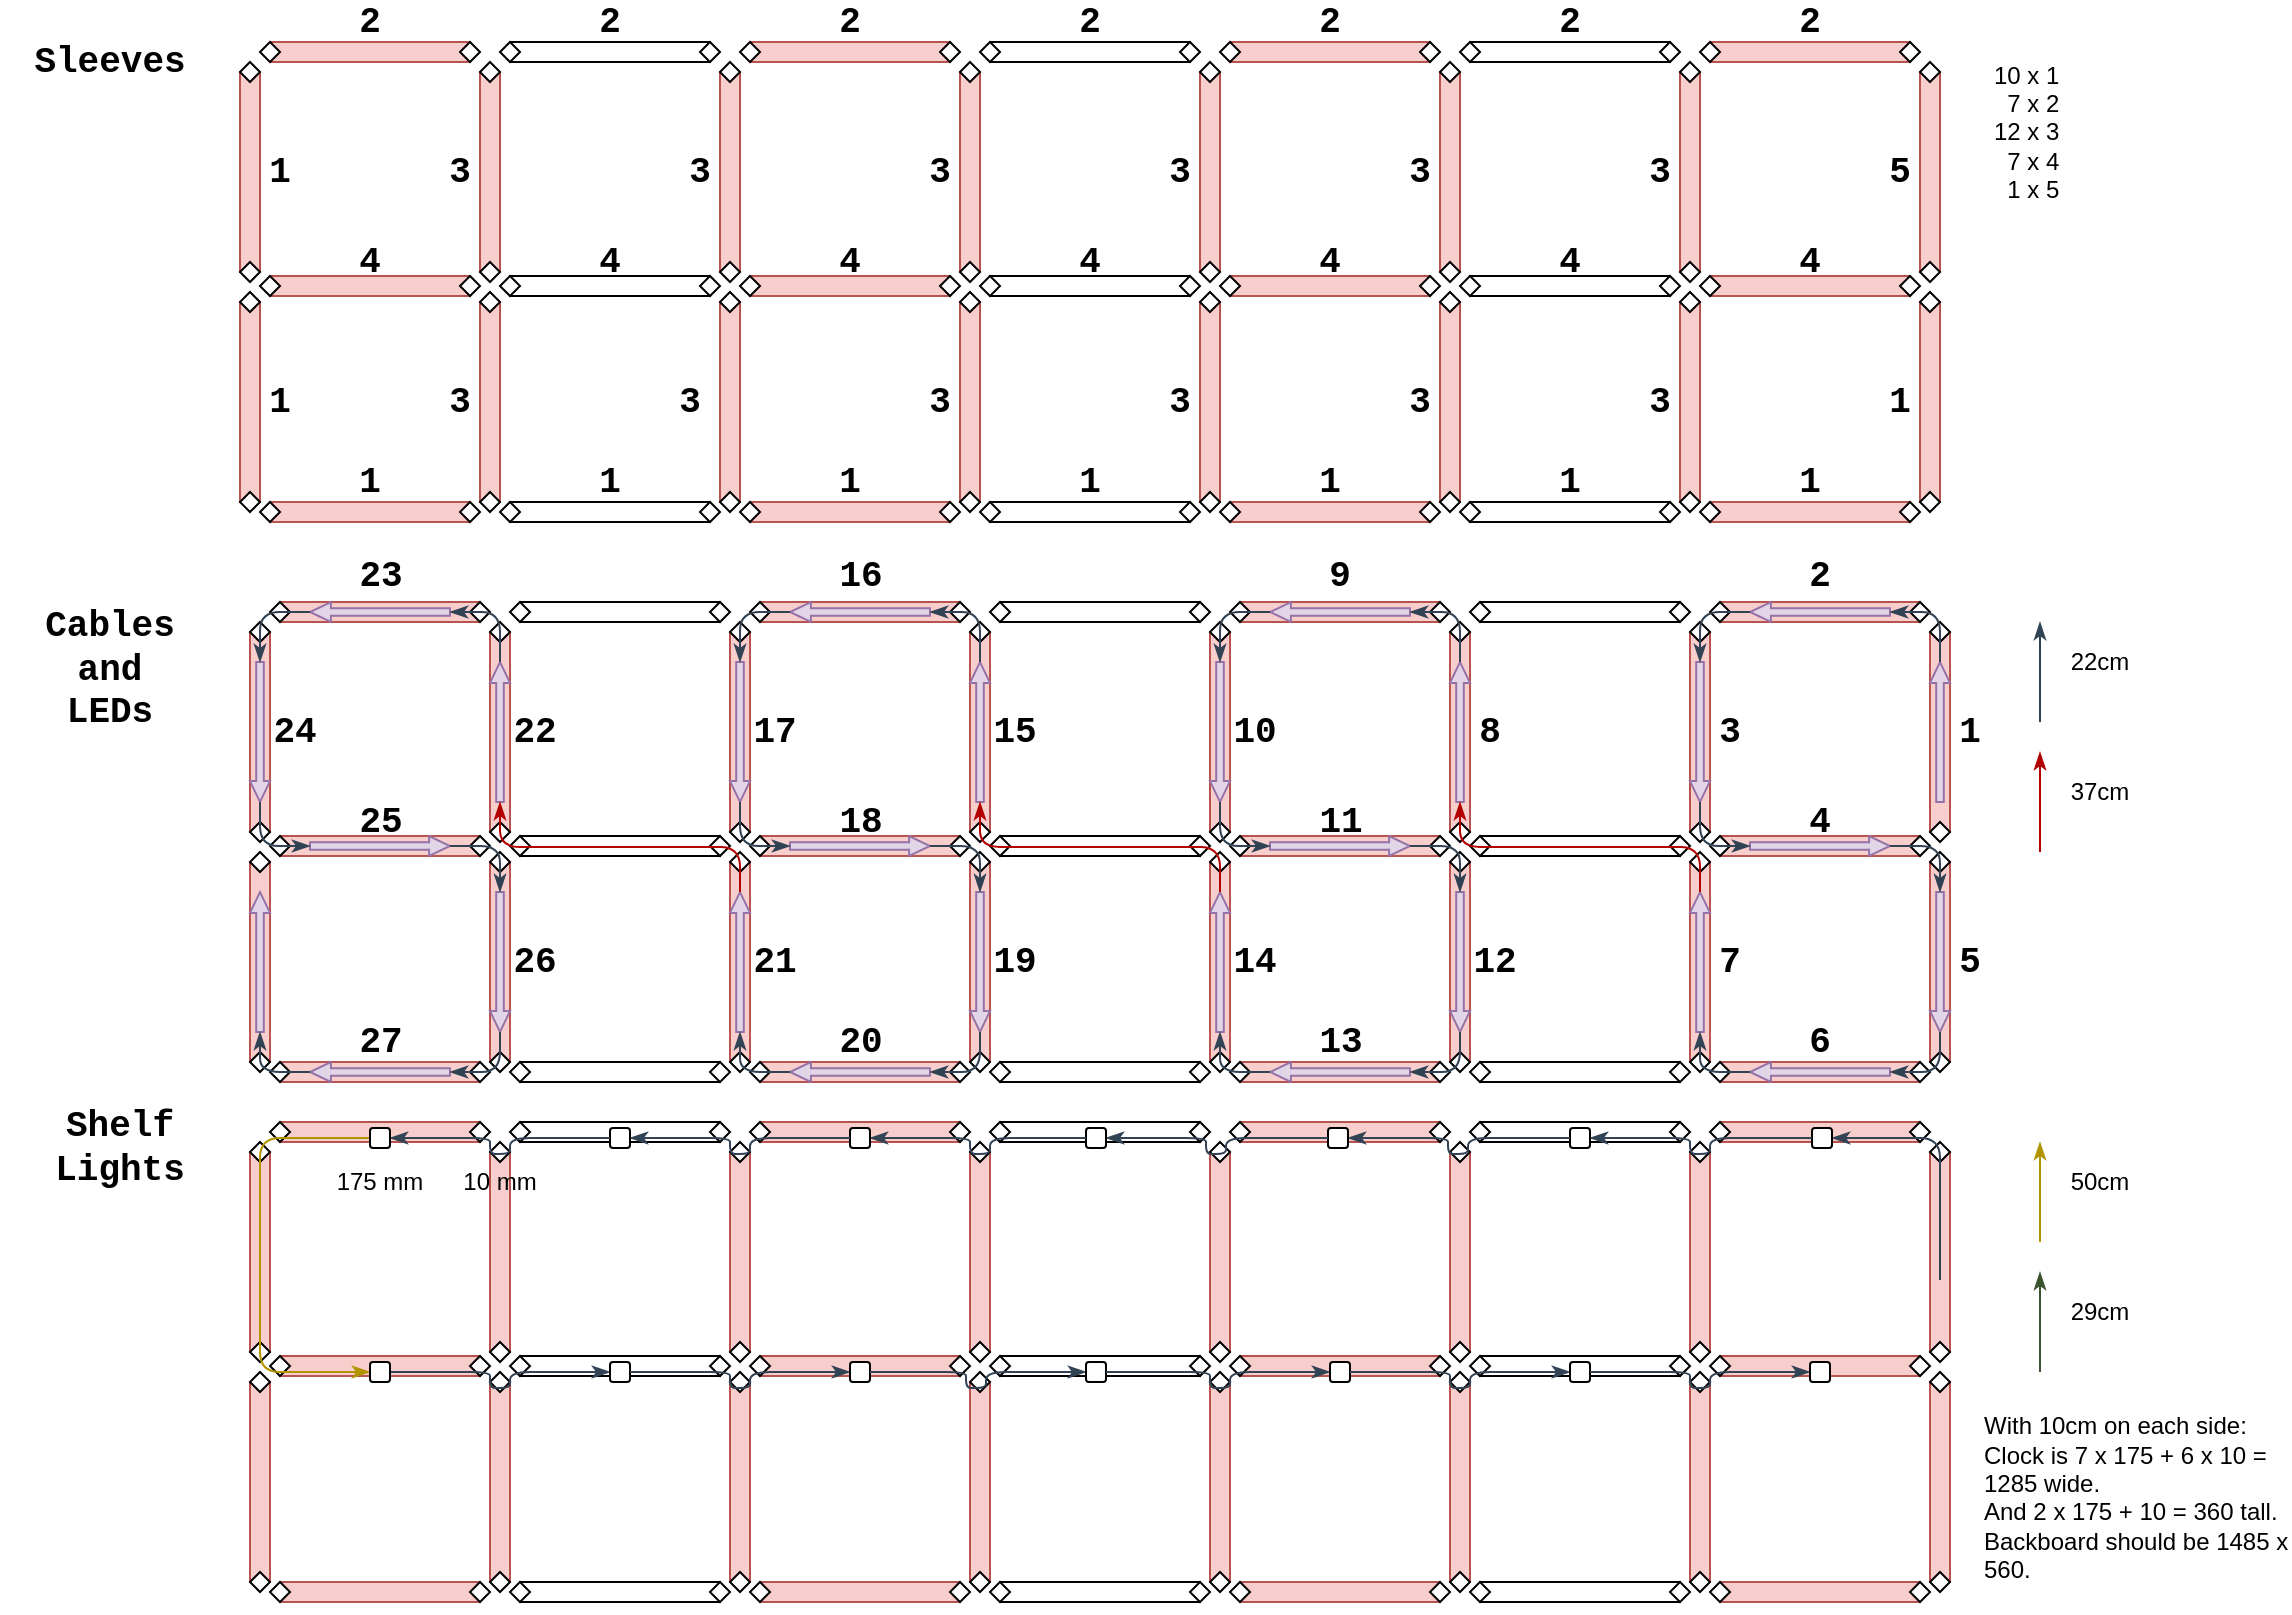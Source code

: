 <mxfile version="14.1.8" type="device"><diagram id="lA0qali2cTHN0lWFgDyo" name="Page-1"><mxGraphModel dx="1408" dy="922" grid="1" gridSize="10" guides="1" tooltips="1" connect="1" arrows="1" fold="1" page="1" pageScale="1" pageWidth="1169" pageHeight="827" math="0" shadow="0"><root><mxCell id="0"/><mxCell id="1" parent="0"/><mxCell id="AJH1nMv3fgMFzKBZBgxl-6" value="" style="group" parent="1" vertex="1" connectable="0"><mxGeometry x="125" y="40" width="10" height="110" as="geometry"/></mxCell><mxCell id="AJH1nMv3fgMFzKBZBgxl-1" value="" style="rounded=0;whiteSpace=wrap;html=1;fillColor=#f8cecc;strokeColor=#b85450;" parent="AJH1nMv3fgMFzKBZBgxl-6" vertex="1"><mxGeometry y="5" width="10" height="100" as="geometry"/></mxCell><mxCell id="AJH1nMv3fgMFzKBZBgxl-4" value="" style="rhombus;whiteSpace=wrap;html=1;" parent="AJH1nMv3fgMFzKBZBgxl-6" vertex="1"><mxGeometry width="10" height="10" as="geometry"/></mxCell><mxCell id="AJH1nMv3fgMFzKBZBgxl-5" value="" style="rhombus;whiteSpace=wrap;html=1;" parent="AJH1nMv3fgMFzKBZBgxl-6" vertex="1"><mxGeometry y="100" width="10" height="10" as="geometry"/></mxCell><mxCell id="AJH1nMv3fgMFzKBZBgxl-7" value="" style="group" parent="1" vertex="1" connectable="0"><mxGeometry x="125" y="155" width="10" height="110" as="geometry"/></mxCell><mxCell id="AJH1nMv3fgMFzKBZBgxl-8" value="" style="rounded=0;whiteSpace=wrap;html=1;fillColor=#f8cecc;strokeColor=#b85450;" parent="AJH1nMv3fgMFzKBZBgxl-7" vertex="1"><mxGeometry y="5" width="10" height="100" as="geometry"/></mxCell><mxCell id="AJH1nMv3fgMFzKBZBgxl-9" value="" style="rhombus;whiteSpace=wrap;html=1;" parent="AJH1nMv3fgMFzKBZBgxl-7" vertex="1"><mxGeometry width="10" height="10" as="geometry"/></mxCell><mxCell id="AJH1nMv3fgMFzKBZBgxl-10" value="" style="rhombus;whiteSpace=wrap;html=1;" parent="AJH1nMv3fgMFzKBZBgxl-7" vertex="1"><mxGeometry y="100" width="10" height="10" as="geometry"/></mxCell><mxCell id="AJH1nMv3fgMFzKBZBgxl-16" value="" style="group;rotation=90;" parent="1" vertex="1" connectable="0"><mxGeometry x="185" y="-20" width="10" height="110" as="geometry"/></mxCell><mxCell id="AJH1nMv3fgMFzKBZBgxl-17" value="" style="rounded=0;whiteSpace=wrap;html=1;rotation=90;fillColor=#f8cecc;strokeColor=#b85450;" parent="AJH1nMv3fgMFzKBZBgxl-16" vertex="1"><mxGeometry y="5" width="10" height="100" as="geometry"/></mxCell><mxCell id="AJH1nMv3fgMFzKBZBgxl-18" value="" style="rhombus;whiteSpace=wrap;html=1;rotation=90;" parent="AJH1nMv3fgMFzKBZBgxl-16" vertex="1"><mxGeometry x="50" y="50" width="10" height="10" as="geometry"/></mxCell><mxCell id="AJH1nMv3fgMFzKBZBgxl-19" value="" style="rhombus;whiteSpace=wrap;html=1;rotation=90;" parent="AJH1nMv3fgMFzKBZBgxl-16" vertex="1"><mxGeometry x="-50" y="50" width="10" height="10" as="geometry"/></mxCell><mxCell id="AJH1nMv3fgMFzKBZBgxl-21" value="" style="group" parent="1" vertex="1" connectable="0"><mxGeometry x="245" y="40" width="10" height="110" as="geometry"/></mxCell><mxCell id="AJH1nMv3fgMFzKBZBgxl-11" value="" style="group" parent="AJH1nMv3fgMFzKBZBgxl-21" vertex="1" connectable="0"><mxGeometry width="10" height="110" as="geometry"/></mxCell><mxCell id="AJH1nMv3fgMFzKBZBgxl-12" value="" style="rounded=0;whiteSpace=wrap;html=1;fillColor=#f8cecc;strokeColor=#b85450;" parent="AJH1nMv3fgMFzKBZBgxl-11" vertex="1"><mxGeometry y="5" width="10" height="100" as="geometry"/></mxCell><mxCell id="AJH1nMv3fgMFzKBZBgxl-13" value="" style="rhombus;whiteSpace=wrap;html=1;" parent="AJH1nMv3fgMFzKBZBgxl-11" vertex="1"><mxGeometry width="10" height="10" as="geometry"/></mxCell><mxCell id="AJH1nMv3fgMFzKBZBgxl-14" value="" style="rhombus;whiteSpace=wrap;html=1;" parent="AJH1nMv3fgMFzKBZBgxl-11" vertex="1"><mxGeometry y="100" width="10" height="10" as="geometry"/></mxCell><mxCell id="AJH1nMv3fgMFzKBZBgxl-22" value="" style="group" parent="1" vertex="1" connectable="0"><mxGeometry x="245" y="155" width="10" height="110" as="geometry"/></mxCell><mxCell id="AJH1nMv3fgMFzKBZBgxl-23" value="" style="group" parent="AJH1nMv3fgMFzKBZBgxl-22" vertex="1" connectable="0"><mxGeometry width="10" height="110" as="geometry"/></mxCell><mxCell id="AJH1nMv3fgMFzKBZBgxl-24" value="" style="rounded=0;whiteSpace=wrap;html=1;fillColor=#f8cecc;strokeColor=#b85450;" parent="AJH1nMv3fgMFzKBZBgxl-23" vertex="1"><mxGeometry y="5" width="10" height="100" as="geometry"/></mxCell><mxCell id="AJH1nMv3fgMFzKBZBgxl-25" value="" style="rhombus;whiteSpace=wrap;html=1;" parent="AJH1nMv3fgMFzKBZBgxl-23" vertex="1"><mxGeometry width="10" height="10" as="geometry"/></mxCell><mxCell id="AJH1nMv3fgMFzKBZBgxl-26" value="" style="rhombus;whiteSpace=wrap;html=1;" parent="AJH1nMv3fgMFzKBZBgxl-23" vertex="1"><mxGeometry y="100" width="10" height="10" as="geometry"/></mxCell><mxCell id="AJH1nMv3fgMFzKBZBgxl-28" value="" style="group;rotation=90;" parent="1" vertex="1" connectable="0"><mxGeometry x="185" y="97" width="10" height="110" as="geometry"/></mxCell><mxCell id="AJH1nMv3fgMFzKBZBgxl-29" value="" style="rounded=0;whiteSpace=wrap;html=1;rotation=90;fillColor=#f8cecc;strokeColor=#b85450;" parent="AJH1nMv3fgMFzKBZBgxl-28" vertex="1"><mxGeometry y="5" width="10" height="100" as="geometry"/></mxCell><mxCell id="AJH1nMv3fgMFzKBZBgxl-30" value="" style="rhombus;whiteSpace=wrap;html=1;rotation=90;" parent="AJH1nMv3fgMFzKBZBgxl-28" vertex="1"><mxGeometry x="50" y="50" width="10" height="10" as="geometry"/></mxCell><mxCell id="AJH1nMv3fgMFzKBZBgxl-31" value="" style="rhombus;whiteSpace=wrap;html=1;rotation=90;" parent="AJH1nMv3fgMFzKBZBgxl-28" vertex="1"><mxGeometry x="-50" y="50" width="10" height="10" as="geometry"/></mxCell><mxCell id="AJH1nMv3fgMFzKBZBgxl-32" value="" style="group;rotation=90;" parent="1" vertex="1" connectable="0"><mxGeometry x="185" y="210" width="10" height="110" as="geometry"/></mxCell><mxCell id="AJH1nMv3fgMFzKBZBgxl-33" value="" style="rounded=0;whiteSpace=wrap;html=1;rotation=90;fillColor=#f8cecc;strokeColor=#b85450;" parent="AJH1nMv3fgMFzKBZBgxl-32" vertex="1"><mxGeometry y="5" width="10" height="100" as="geometry"/></mxCell><mxCell id="AJH1nMv3fgMFzKBZBgxl-34" value="" style="rhombus;whiteSpace=wrap;html=1;rotation=90;" parent="AJH1nMv3fgMFzKBZBgxl-32" vertex="1"><mxGeometry x="50" y="50" width="10" height="10" as="geometry"/></mxCell><mxCell id="AJH1nMv3fgMFzKBZBgxl-35" value="" style="rhombus;whiteSpace=wrap;html=1;rotation=90;" parent="AJH1nMv3fgMFzKBZBgxl-32" vertex="1"><mxGeometry x="-50" y="50" width="10" height="10" as="geometry"/></mxCell><mxCell id="AJH1nMv3fgMFzKBZBgxl-56" value="" style="group;rotation=90;" parent="1" vertex="1" connectable="0"><mxGeometry x="305" y="-20" width="10" height="110" as="geometry"/></mxCell><mxCell id="AJH1nMv3fgMFzKBZBgxl-57" value="" style="rounded=0;whiteSpace=wrap;html=1;rotation=90;" parent="AJH1nMv3fgMFzKBZBgxl-56" vertex="1"><mxGeometry y="5" width="10" height="100" as="geometry"/></mxCell><mxCell id="AJH1nMv3fgMFzKBZBgxl-58" value="" style="rhombus;whiteSpace=wrap;html=1;rotation=90;" parent="AJH1nMv3fgMFzKBZBgxl-56" vertex="1"><mxGeometry x="50" y="50" width="10" height="10" as="geometry"/></mxCell><mxCell id="AJH1nMv3fgMFzKBZBgxl-59" value="" style="rhombus;whiteSpace=wrap;html=1;rotation=90;" parent="AJH1nMv3fgMFzKBZBgxl-56" vertex="1"><mxGeometry x="-50" y="50" width="10" height="10" as="geometry"/></mxCell><mxCell id="AJH1nMv3fgMFzKBZBgxl-60" value="" style="group" parent="1" vertex="1" connectable="0"><mxGeometry x="365" y="40" width="10" height="110" as="geometry"/></mxCell><mxCell id="AJH1nMv3fgMFzKBZBgxl-61" value="" style="group" parent="AJH1nMv3fgMFzKBZBgxl-60" vertex="1" connectable="0"><mxGeometry width="10" height="110" as="geometry"/></mxCell><mxCell id="AJH1nMv3fgMFzKBZBgxl-62" value="" style="rounded=0;whiteSpace=wrap;html=1;fillColor=#f8cecc;strokeColor=#b85450;" parent="AJH1nMv3fgMFzKBZBgxl-61" vertex="1"><mxGeometry y="5" width="10" height="100" as="geometry"/></mxCell><mxCell id="AJH1nMv3fgMFzKBZBgxl-63" value="" style="rhombus;whiteSpace=wrap;html=1;" parent="AJH1nMv3fgMFzKBZBgxl-61" vertex="1"><mxGeometry width="10" height="10" as="geometry"/></mxCell><mxCell id="AJH1nMv3fgMFzKBZBgxl-64" value="" style="rhombus;whiteSpace=wrap;html=1;" parent="AJH1nMv3fgMFzKBZBgxl-61" vertex="1"><mxGeometry y="100" width="10" height="10" as="geometry"/></mxCell><mxCell id="AJH1nMv3fgMFzKBZBgxl-65" value="" style="group" parent="1" vertex="1" connectable="0"><mxGeometry x="365" y="155" width="10" height="110" as="geometry"/></mxCell><mxCell id="AJH1nMv3fgMFzKBZBgxl-66" value="" style="group" parent="AJH1nMv3fgMFzKBZBgxl-65" vertex="1" connectable="0"><mxGeometry width="10" height="110" as="geometry"/></mxCell><mxCell id="AJH1nMv3fgMFzKBZBgxl-67" value="" style="rounded=0;whiteSpace=wrap;html=1;fillColor=#f8cecc;strokeColor=#b85450;" parent="AJH1nMv3fgMFzKBZBgxl-66" vertex="1"><mxGeometry y="5" width="10" height="100" as="geometry"/></mxCell><mxCell id="AJH1nMv3fgMFzKBZBgxl-68" value="" style="rhombus;whiteSpace=wrap;html=1;" parent="AJH1nMv3fgMFzKBZBgxl-66" vertex="1"><mxGeometry width="10" height="10" as="geometry"/></mxCell><mxCell id="AJH1nMv3fgMFzKBZBgxl-69" value="" style="rhombus;whiteSpace=wrap;html=1;" parent="AJH1nMv3fgMFzKBZBgxl-66" vertex="1"><mxGeometry y="100" width="10" height="10" as="geometry"/></mxCell><mxCell id="AJH1nMv3fgMFzKBZBgxl-70" value="" style="group;rotation=90;" parent="1" vertex="1" connectable="0"><mxGeometry x="305" y="97" width="10" height="110" as="geometry"/></mxCell><mxCell id="AJH1nMv3fgMFzKBZBgxl-71" value="" style="rounded=0;whiteSpace=wrap;html=1;rotation=90;" parent="AJH1nMv3fgMFzKBZBgxl-70" vertex="1"><mxGeometry y="5" width="10" height="100" as="geometry"/></mxCell><mxCell id="AJH1nMv3fgMFzKBZBgxl-72" value="" style="rhombus;whiteSpace=wrap;html=1;rotation=90;" parent="AJH1nMv3fgMFzKBZBgxl-70" vertex="1"><mxGeometry x="50" y="50" width="10" height="10" as="geometry"/></mxCell><mxCell id="AJH1nMv3fgMFzKBZBgxl-73" value="" style="rhombus;whiteSpace=wrap;html=1;rotation=90;" parent="AJH1nMv3fgMFzKBZBgxl-70" vertex="1"><mxGeometry x="-50" y="50" width="10" height="10" as="geometry"/></mxCell><mxCell id="AJH1nMv3fgMFzKBZBgxl-74" value="" style="group;rotation=90;" parent="1" vertex="1" connectable="0"><mxGeometry x="305" y="210" width="10" height="110" as="geometry"/></mxCell><mxCell id="AJH1nMv3fgMFzKBZBgxl-75" value="" style="rounded=0;whiteSpace=wrap;html=1;rotation=90;" parent="AJH1nMv3fgMFzKBZBgxl-74" vertex="1"><mxGeometry y="5" width="10" height="100" as="geometry"/></mxCell><mxCell id="AJH1nMv3fgMFzKBZBgxl-76" value="" style="rhombus;whiteSpace=wrap;html=1;rotation=90;" parent="AJH1nMv3fgMFzKBZBgxl-74" vertex="1"><mxGeometry x="50" y="50" width="10" height="10" as="geometry"/></mxCell><mxCell id="AJH1nMv3fgMFzKBZBgxl-77" value="" style="rhombus;whiteSpace=wrap;html=1;rotation=90;" parent="AJH1nMv3fgMFzKBZBgxl-74" vertex="1"><mxGeometry x="-50" y="50" width="10" height="10" as="geometry"/></mxCell><mxCell id="AJH1nMv3fgMFzKBZBgxl-101" value="" style="group;rotation=90;" parent="1" vertex="1" connectable="0"><mxGeometry x="425" y="-20" width="10" height="110" as="geometry"/></mxCell><mxCell id="AJH1nMv3fgMFzKBZBgxl-102" value="" style="rounded=0;whiteSpace=wrap;html=1;rotation=90;fillColor=#f8cecc;strokeColor=#b85450;" parent="AJH1nMv3fgMFzKBZBgxl-101" vertex="1"><mxGeometry y="5" width="10" height="100" as="geometry"/></mxCell><mxCell id="AJH1nMv3fgMFzKBZBgxl-103" value="" style="rhombus;whiteSpace=wrap;html=1;rotation=90;" parent="AJH1nMv3fgMFzKBZBgxl-101" vertex="1"><mxGeometry x="50" y="50" width="10" height="10" as="geometry"/></mxCell><mxCell id="AJH1nMv3fgMFzKBZBgxl-104" value="" style="rhombus;whiteSpace=wrap;html=1;rotation=90;" parent="AJH1nMv3fgMFzKBZBgxl-101" vertex="1"><mxGeometry x="-50" y="50" width="10" height="10" as="geometry"/></mxCell><mxCell id="AJH1nMv3fgMFzKBZBgxl-105" value="" style="group" parent="1" vertex="1" connectable="0"><mxGeometry x="485" y="40" width="10" height="110" as="geometry"/></mxCell><mxCell id="AJH1nMv3fgMFzKBZBgxl-106" value="" style="group" parent="AJH1nMv3fgMFzKBZBgxl-105" vertex="1" connectable="0"><mxGeometry width="10" height="110" as="geometry"/></mxCell><mxCell id="AJH1nMv3fgMFzKBZBgxl-107" value="" style="rounded=0;whiteSpace=wrap;html=1;fillColor=#f8cecc;strokeColor=#b85450;" parent="AJH1nMv3fgMFzKBZBgxl-106" vertex="1"><mxGeometry y="5" width="10" height="100" as="geometry"/></mxCell><mxCell id="AJH1nMv3fgMFzKBZBgxl-108" value="" style="rhombus;whiteSpace=wrap;html=1;" parent="AJH1nMv3fgMFzKBZBgxl-106" vertex="1"><mxGeometry width="10" height="10" as="geometry"/></mxCell><mxCell id="AJH1nMv3fgMFzKBZBgxl-109" value="" style="rhombus;whiteSpace=wrap;html=1;" parent="AJH1nMv3fgMFzKBZBgxl-106" vertex="1"><mxGeometry y="100" width="10" height="10" as="geometry"/></mxCell><mxCell id="AJH1nMv3fgMFzKBZBgxl-110" value="" style="group" parent="1" vertex="1" connectable="0"><mxGeometry x="485" y="155" width="10" height="110" as="geometry"/></mxCell><mxCell id="AJH1nMv3fgMFzKBZBgxl-111" value="" style="group" parent="AJH1nMv3fgMFzKBZBgxl-110" vertex="1" connectable="0"><mxGeometry width="10" height="110" as="geometry"/></mxCell><mxCell id="AJH1nMv3fgMFzKBZBgxl-112" value="" style="rounded=0;whiteSpace=wrap;html=1;fillColor=#f8cecc;strokeColor=#b85450;" parent="AJH1nMv3fgMFzKBZBgxl-111" vertex="1"><mxGeometry y="5" width="10" height="100" as="geometry"/></mxCell><mxCell id="AJH1nMv3fgMFzKBZBgxl-113" value="" style="rhombus;whiteSpace=wrap;html=1;" parent="AJH1nMv3fgMFzKBZBgxl-111" vertex="1"><mxGeometry width="10" height="10" as="geometry"/></mxCell><mxCell id="AJH1nMv3fgMFzKBZBgxl-114" value="" style="rhombus;whiteSpace=wrap;html=1;" parent="AJH1nMv3fgMFzKBZBgxl-111" vertex="1"><mxGeometry y="100" width="10" height="10" as="geometry"/></mxCell><mxCell id="AJH1nMv3fgMFzKBZBgxl-115" value="" style="group;rotation=90;" parent="1" vertex="1" connectable="0"><mxGeometry x="425" y="97" width="10" height="110" as="geometry"/></mxCell><mxCell id="AJH1nMv3fgMFzKBZBgxl-116" value="" style="rounded=0;whiteSpace=wrap;html=1;rotation=90;fillColor=#f8cecc;strokeColor=#b85450;" parent="AJH1nMv3fgMFzKBZBgxl-115" vertex="1"><mxGeometry y="5" width="10" height="100" as="geometry"/></mxCell><mxCell id="AJH1nMv3fgMFzKBZBgxl-117" value="" style="rhombus;whiteSpace=wrap;html=1;rotation=90;" parent="AJH1nMv3fgMFzKBZBgxl-115" vertex="1"><mxGeometry x="50" y="50" width="10" height="10" as="geometry"/></mxCell><mxCell id="AJH1nMv3fgMFzKBZBgxl-118" value="" style="rhombus;whiteSpace=wrap;html=1;rotation=90;" parent="AJH1nMv3fgMFzKBZBgxl-115" vertex="1"><mxGeometry x="-50" y="50" width="10" height="10" as="geometry"/></mxCell><mxCell id="AJH1nMv3fgMFzKBZBgxl-119" value="" style="group;rotation=90;" parent="1" vertex="1" connectable="0"><mxGeometry x="425" y="210" width="10" height="110" as="geometry"/></mxCell><mxCell id="AJH1nMv3fgMFzKBZBgxl-120" value="" style="rounded=0;whiteSpace=wrap;html=1;rotation=90;fillColor=#f8cecc;strokeColor=#b85450;" parent="AJH1nMv3fgMFzKBZBgxl-119" vertex="1"><mxGeometry y="5" width="10" height="100" as="geometry"/></mxCell><mxCell id="AJH1nMv3fgMFzKBZBgxl-121" value="" style="rhombus;whiteSpace=wrap;html=1;rotation=90;" parent="AJH1nMv3fgMFzKBZBgxl-119" vertex="1"><mxGeometry x="50" y="50" width="10" height="10" as="geometry"/></mxCell><mxCell id="AJH1nMv3fgMFzKBZBgxl-122" value="" style="rhombus;whiteSpace=wrap;html=1;rotation=90;" parent="AJH1nMv3fgMFzKBZBgxl-119" vertex="1"><mxGeometry x="-50" y="50" width="10" height="10" as="geometry"/></mxCell><mxCell id="AJH1nMv3fgMFzKBZBgxl-123" value="" style="group;rotation=90;" parent="1" vertex="1" connectable="0"><mxGeometry x="545" y="-20" width="10" height="110" as="geometry"/></mxCell><mxCell id="AJH1nMv3fgMFzKBZBgxl-124" value="" style="rounded=0;whiteSpace=wrap;html=1;rotation=90;" parent="AJH1nMv3fgMFzKBZBgxl-123" vertex="1"><mxGeometry y="5" width="10" height="100" as="geometry"/></mxCell><mxCell id="AJH1nMv3fgMFzKBZBgxl-125" value="" style="rhombus;whiteSpace=wrap;html=1;rotation=90;" parent="AJH1nMv3fgMFzKBZBgxl-123" vertex="1"><mxGeometry x="50" y="50" width="10" height="10" as="geometry"/></mxCell><mxCell id="AJH1nMv3fgMFzKBZBgxl-126" value="" style="rhombus;whiteSpace=wrap;html=1;rotation=90;" parent="AJH1nMv3fgMFzKBZBgxl-123" vertex="1"><mxGeometry x="-50" y="50" width="10" height="10" as="geometry"/></mxCell><mxCell id="AJH1nMv3fgMFzKBZBgxl-127" value="" style="group" parent="1" vertex="1" connectable="0"><mxGeometry x="605" y="40" width="10" height="110" as="geometry"/></mxCell><mxCell id="AJH1nMv3fgMFzKBZBgxl-128" value="" style="group" parent="AJH1nMv3fgMFzKBZBgxl-127" vertex="1" connectable="0"><mxGeometry width="10" height="110" as="geometry"/></mxCell><mxCell id="AJH1nMv3fgMFzKBZBgxl-129" value="" style="rounded=0;whiteSpace=wrap;html=1;fillColor=#f8cecc;strokeColor=#b85450;" parent="AJH1nMv3fgMFzKBZBgxl-128" vertex="1"><mxGeometry y="5" width="10" height="100" as="geometry"/></mxCell><mxCell id="AJH1nMv3fgMFzKBZBgxl-130" value="" style="rhombus;whiteSpace=wrap;html=1;" parent="AJH1nMv3fgMFzKBZBgxl-128" vertex="1"><mxGeometry width="10" height="10" as="geometry"/></mxCell><mxCell id="AJH1nMv3fgMFzKBZBgxl-131" value="" style="rhombus;whiteSpace=wrap;html=1;" parent="AJH1nMv3fgMFzKBZBgxl-128" vertex="1"><mxGeometry y="100" width="10" height="10" as="geometry"/></mxCell><mxCell id="AJH1nMv3fgMFzKBZBgxl-132" value="" style="group" parent="1" vertex="1" connectable="0"><mxGeometry x="605" y="155" width="10" height="110" as="geometry"/></mxCell><mxCell id="AJH1nMv3fgMFzKBZBgxl-133" value="" style="group" parent="AJH1nMv3fgMFzKBZBgxl-132" vertex="1" connectable="0"><mxGeometry width="10" height="110" as="geometry"/></mxCell><mxCell id="AJH1nMv3fgMFzKBZBgxl-134" value="" style="rounded=0;whiteSpace=wrap;html=1;fillColor=#f8cecc;strokeColor=#b85450;" parent="AJH1nMv3fgMFzKBZBgxl-133" vertex="1"><mxGeometry y="5" width="10" height="100" as="geometry"/></mxCell><mxCell id="AJH1nMv3fgMFzKBZBgxl-135" value="" style="rhombus;whiteSpace=wrap;html=1;" parent="AJH1nMv3fgMFzKBZBgxl-133" vertex="1"><mxGeometry width="10" height="10" as="geometry"/></mxCell><mxCell id="AJH1nMv3fgMFzKBZBgxl-136" value="" style="rhombus;whiteSpace=wrap;html=1;" parent="AJH1nMv3fgMFzKBZBgxl-133" vertex="1"><mxGeometry y="100" width="10" height="10" as="geometry"/></mxCell><mxCell id="AJH1nMv3fgMFzKBZBgxl-137" value="" style="group;rotation=90;" parent="1" vertex="1" connectable="0"><mxGeometry x="545" y="97" width="10" height="110" as="geometry"/></mxCell><mxCell id="AJH1nMv3fgMFzKBZBgxl-138" value="" style="rounded=0;whiteSpace=wrap;html=1;rotation=90;" parent="AJH1nMv3fgMFzKBZBgxl-137" vertex="1"><mxGeometry y="5" width="10" height="100" as="geometry"/></mxCell><mxCell id="AJH1nMv3fgMFzKBZBgxl-139" value="" style="rhombus;whiteSpace=wrap;html=1;rotation=90;" parent="AJH1nMv3fgMFzKBZBgxl-137" vertex="1"><mxGeometry x="50" y="50" width="10" height="10" as="geometry"/></mxCell><mxCell id="AJH1nMv3fgMFzKBZBgxl-140" value="" style="rhombus;whiteSpace=wrap;html=1;rotation=90;" parent="AJH1nMv3fgMFzKBZBgxl-137" vertex="1"><mxGeometry x="-50" y="50" width="10" height="10" as="geometry"/></mxCell><mxCell id="AJH1nMv3fgMFzKBZBgxl-141" value="" style="group;rotation=90;" parent="1" vertex="1" connectable="0"><mxGeometry x="545" y="210" width="10" height="110" as="geometry"/></mxCell><mxCell id="AJH1nMv3fgMFzKBZBgxl-142" value="" style="rounded=0;whiteSpace=wrap;html=1;rotation=90;" parent="AJH1nMv3fgMFzKBZBgxl-141" vertex="1"><mxGeometry y="5" width="10" height="100" as="geometry"/></mxCell><mxCell id="AJH1nMv3fgMFzKBZBgxl-143" value="" style="rhombus;whiteSpace=wrap;html=1;rotation=90;" parent="AJH1nMv3fgMFzKBZBgxl-141" vertex="1"><mxGeometry x="50" y="50" width="10" height="10" as="geometry"/></mxCell><mxCell id="AJH1nMv3fgMFzKBZBgxl-144" value="" style="rhombus;whiteSpace=wrap;html=1;rotation=90;" parent="AJH1nMv3fgMFzKBZBgxl-141" vertex="1"><mxGeometry x="-50" y="50" width="10" height="10" as="geometry"/></mxCell><mxCell id="AJH1nMv3fgMFzKBZBgxl-145" value="" style="group;rotation=90;" parent="1" vertex="1" connectable="0"><mxGeometry x="665" y="-20" width="10" height="110" as="geometry"/></mxCell><mxCell id="AJH1nMv3fgMFzKBZBgxl-146" value="" style="rounded=0;whiteSpace=wrap;html=1;rotation=90;fillColor=#f8cecc;strokeColor=#b85450;" parent="AJH1nMv3fgMFzKBZBgxl-145" vertex="1"><mxGeometry y="5" width="10" height="100" as="geometry"/></mxCell><mxCell id="AJH1nMv3fgMFzKBZBgxl-147" value="" style="rhombus;whiteSpace=wrap;html=1;rotation=90;" parent="AJH1nMv3fgMFzKBZBgxl-145" vertex="1"><mxGeometry x="50" y="50" width="10" height="10" as="geometry"/></mxCell><mxCell id="AJH1nMv3fgMFzKBZBgxl-148" value="" style="rhombus;whiteSpace=wrap;html=1;rotation=90;" parent="AJH1nMv3fgMFzKBZBgxl-145" vertex="1"><mxGeometry x="-50" y="50" width="10" height="10" as="geometry"/></mxCell><mxCell id="AJH1nMv3fgMFzKBZBgxl-149" value="" style="group" parent="1" vertex="1" connectable="0"><mxGeometry x="725" y="40" width="10" height="110" as="geometry"/></mxCell><mxCell id="AJH1nMv3fgMFzKBZBgxl-150" value="" style="group" parent="AJH1nMv3fgMFzKBZBgxl-149" vertex="1" connectable="0"><mxGeometry width="10" height="110" as="geometry"/></mxCell><mxCell id="AJH1nMv3fgMFzKBZBgxl-151" value="" style="rounded=0;whiteSpace=wrap;html=1;fillColor=#f8cecc;strokeColor=#b85450;" parent="AJH1nMv3fgMFzKBZBgxl-150" vertex="1"><mxGeometry y="5" width="10" height="100" as="geometry"/></mxCell><mxCell id="AJH1nMv3fgMFzKBZBgxl-152" value="" style="rhombus;whiteSpace=wrap;html=1;" parent="AJH1nMv3fgMFzKBZBgxl-150" vertex="1"><mxGeometry width="10" height="10" as="geometry"/></mxCell><mxCell id="AJH1nMv3fgMFzKBZBgxl-153" value="" style="rhombus;whiteSpace=wrap;html=1;" parent="AJH1nMv3fgMFzKBZBgxl-150" vertex="1"><mxGeometry y="100" width="10" height="10" as="geometry"/></mxCell><mxCell id="AJH1nMv3fgMFzKBZBgxl-154" value="" style="group" parent="1" vertex="1" connectable="0"><mxGeometry x="725" y="155" width="10" height="110" as="geometry"/></mxCell><mxCell id="AJH1nMv3fgMFzKBZBgxl-155" value="" style="group" parent="AJH1nMv3fgMFzKBZBgxl-154" vertex="1" connectable="0"><mxGeometry width="10" height="110" as="geometry"/></mxCell><mxCell id="AJH1nMv3fgMFzKBZBgxl-156" value="" style="rounded=0;whiteSpace=wrap;html=1;fillColor=#f8cecc;strokeColor=#b85450;" parent="AJH1nMv3fgMFzKBZBgxl-155" vertex="1"><mxGeometry y="5" width="10" height="100" as="geometry"/></mxCell><mxCell id="AJH1nMv3fgMFzKBZBgxl-157" value="" style="rhombus;whiteSpace=wrap;html=1;" parent="AJH1nMv3fgMFzKBZBgxl-155" vertex="1"><mxGeometry width="10" height="10" as="geometry"/></mxCell><mxCell id="AJH1nMv3fgMFzKBZBgxl-158" value="" style="rhombus;whiteSpace=wrap;html=1;" parent="AJH1nMv3fgMFzKBZBgxl-155" vertex="1"><mxGeometry y="100" width="10" height="10" as="geometry"/></mxCell><mxCell id="AJH1nMv3fgMFzKBZBgxl-159" value="" style="group;rotation=90;" parent="1" vertex="1" connectable="0"><mxGeometry x="665" y="97" width="10" height="110" as="geometry"/></mxCell><mxCell id="AJH1nMv3fgMFzKBZBgxl-160" value="" style="rounded=0;whiteSpace=wrap;html=1;rotation=90;fillColor=#f8cecc;strokeColor=#b85450;" parent="AJH1nMv3fgMFzKBZBgxl-159" vertex="1"><mxGeometry y="5" width="10" height="100" as="geometry"/></mxCell><mxCell id="AJH1nMv3fgMFzKBZBgxl-161" value="" style="rhombus;whiteSpace=wrap;html=1;rotation=90;" parent="AJH1nMv3fgMFzKBZBgxl-159" vertex="1"><mxGeometry x="50" y="50" width="10" height="10" as="geometry"/></mxCell><mxCell id="AJH1nMv3fgMFzKBZBgxl-162" value="" style="rhombus;whiteSpace=wrap;html=1;rotation=90;" parent="AJH1nMv3fgMFzKBZBgxl-159" vertex="1"><mxGeometry x="-50" y="50" width="10" height="10" as="geometry"/></mxCell><mxCell id="AJH1nMv3fgMFzKBZBgxl-163" value="" style="group;rotation=90;" parent="1" vertex="1" connectable="0"><mxGeometry x="665" y="210" width="10" height="110" as="geometry"/></mxCell><mxCell id="AJH1nMv3fgMFzKBZBgxl-164" value="" style="rounded=0;whiteSpace=wrap;html=1;rotation=90;fillColor=#f8cecc;strokeColor=#b85450;" parent="AJH1nMv3fgMFzKBZBgxl-163" vertex="1"><mxGeometry y="5" width="10" height="100" as="geometry"/></mxCell><mxCell id="AJH1nMv3fgMFzKBZBgxl-165" value="" style="rhombus;whiteSpace=wrap;html=1;rotation=90;" parent="AJH1nMv3fgMFzKBZBgxl-163" vertex="1"><mxGeometry x="50" y="50" width="10" height="10" as="geometry"/></mxCell><mxCell id="AJH1nMv3fgMFzKBZBgxl-166" value="" style="rhombus;whiteSpace=wrap;html=1;rotation=90;" parent="AJH1nMv3fgMFzKBZBgxl-163" vertex="1"><mxGeometry x="-50" y="50" width="10" height="10" as="geometry"/></mxCell><mxCell id="AJH1nMv3fgMFzKBZBgxl-167" value="" style="group;rotation=90;" parent="1" vertex="1" connectable="0"><mxGeometry x="785" y="-20" width="10" height="110" as="geometry"/></mxCell><mxCell id="AJH1nMv3fgMFzKBZBgxl-168" value="" style="rounded=0;whiteSpace=wrap;html=1;rotation=90;" parent="AJH1nMv3fgMFzKBZBgxl-167" vertex="1"><mxGeometry y="5" width="10" height="100" as="geometry"/></mxCell><mxCell id="AJH1nMv3fgMFzKBZBgxl-169" value="" style="rhombus;whiteSpace=wrap;html=1;rotation=90;" parent="AJH1nMv3fgMFzKBZBgxl-167" vertex="1"><mxGeometry x="50" y="50" width="10" height="10" as="geometry"/></mxCell><mxCell id="AJH1nMv3fgMFzKBZBgxl-170" value="" style="rhombus;whiteSpace=wrap;html=1;rotation=90;" parent="AJH1nMv3fgMFzKBZBgxl-167" vertex="1"><mxGeometry x="-50" y="50" width="10" height="10" as="geometry"/></mxCell><mxCell id="AJH1nMv3fgMFzKBZBgxl-171" value="" style="group" parent="1" vertex="1" connectable="0"><mxGeometry x="845" y="40" width="10" height="110" as="geometry"/></mxCell><mxCell id="AJH1nMv3fgMFzKBZBgxl-172" value="" style="group" parent="AJH1nMv3fgMFzKBZBgxl-171" vertex="1" connectable="0"><mxGeometry width="10" height="110" as="geometry"/></mxCell><mxCell id="AJH1nMv3fgMFzKBZBgxl-173" value="" style="rounded=0;whiteSpace=wrap;html=1;fillColor=#f8cecc;strokeColor=#b85450;" parent="AJH1nMv3fgMFzKBZBgxl-172" vertex="1"><mxGeometry y="5" width="10" height="100" as="geometry"/></mxCell><mxCell id="AJH1nMv3fgMFzKBZBgxl-174" value="" style="rhombus;whiteSpace=wrap;html=1;" parent="AJH1nMv3fgMFzKBZBgxl-172" vertex="1"><mxGeometry width="10" height="10" as="geometry"/></mxCell><mxCell id="AJH1nMv3fgMFzKBZBgxl-175" value="" style="rhombus;whiteSpace=wrap;html=1;" parent="AJH1nMv3fgMFzKBZBgxl-172" vertex="1"><mxGeometry y="100" width="10" height="10" as="geometry"/></mxCell><mxCell id="AJH1nMv3fgMFzKBZBgxl-176" value="" style="group" parent="1" vertex="1" connectable="0"><mxGeometry x="845" y="155" width="10" height="110" as="geometry"/></mxCell><mxCell id="AJH1nMv3fgMFzKBZBgxl-177" value="" style="group" parent="AJH1nMv3fgMFzKBZBgxl-176" vertex="1" connectable="0"><mxGeometry width="10" height="110" as="geometry"/></mxCell><mxCell id="AJH1nMv3fgMFzKBZBgxl-178" value="" style="rounded=0;whiteSpace=wrap;html=1;fillColor=#f8cecc;strokeColor=#b85450;" parent="AJH1nMv3fgMFzKBZBgxl-177" vertex="1"><mxGeometry y="5" width="10" height="100" as="geometry"/></mxCell><mxCell id="AJH1nMv3fgMFzKBZBgxl-179" value="" style="rhombus;whiteSpace=wrap;html=1;" parent="AJH1nMv3fgMFzKBZBgxl-177" vertex="1"><mxGeometry width="10" height="10" as="geometry"/></mxCell><mxCell id="AJH1nMv3fgMFzKBZBgxl-180" value="" style="rhombus;whiteSpace=wrap;html=1;" parent="AJH1nMv3fgMFzKBZBgxl-177" vertex="1"><mxGeometry y="100" width="10" height="10" as="geometry"/></mxCell><mxCell id="AJH1nMv3fgMFzKBZBgxl-181" value="" style="group;rotation=90;" parent="1" vertex="1" connectable="0"><mxGeometry x="785" y="97" width="10" height="110" as="geometry"/></mxCell><mxCell id="AJH1nMv3fgMFzKBZBgxl-182" value="" style="rounded=0;whiteSpace=wrap;html=1;rotation=90;" parent="AJH1nMv3fgMFzKBZBgxl-181" vertex="1"><mxGeometry y="5" width="10" height="100" as="geometry"/></mxCell><mxCell id="AJH1nMv3fgMFzKBZBgxl-183" value="" style="rhombus;whiteSpace=wrap;html=1;rotation=90;" parent="AJH1nMv3fgMFzKBZBgxl-181" vertex="1"><mxGeometry x="50" y="50" width="10" height="10" as="geometry"/></mxCell><mxCell id="AJH1nMv3fgMFzKBZBgxl-184" value="" style="rhombus;whiteSpace=wrap;html=1;rotation=90;" parent="AJH1nMv3fgMFzKBZBgxl-181" vertex="1"><mxGeometry x="-50" y="50" width="10" height="10" as="geometry"/></mxCell><mxCell id="AJH1nMv3fgMFzKBZBgxl-185" value="" style="group;rotation=90;" parent="1" vertex="1" connectable="0"><mxGeometry x="785" y="210" width="10" height="110" as="geometry"/></mxCell><mxCell id="AJH1nMv3fgMFzKBZBgxl-186" value="" style="rounded=0;whiteSpace=wrap;html=1;rotation=90;" parent="AJH1nMv3fgMFzKBZBgxl-185" vertex="1"><mxGeometry y="5" width="10" height="100" as="geometry"/></mxCell><mxCell id="AJH1nMv3fgMFzKBZBgxl-187" value="" style="rhombus;whiteSpace=wrap;html=1;rotation=90;" parent="AJH1nMv3fgMFzKBZBgxl-185" vertex="1"><mxGeometry x="50" y="50" width="10" height="10" as="geometry"/></mxCell><mxCell id="AJH1nMv3fgMFzKBZBgxl-188" value="" style="rhombus;whiteSpace=wrap;html=1;rotation=90;" parent="AJH1nMv3fgMFzKBZBgxl-185" vertex="1"><mxGeometry x="-50" y="50" width="10" height="10" as="geometry"/></mxCell><mxCell id="AJH1nMv3fgMFzKBZBgxl-189" value="" style="group;rotation=90;" parent="1" vertex="1" connectable="0"><mxGeometry x="905" y="-20" width="10" height="110" as="geometry"/></mxCell><mxCell id="AJH1nMv3fgMFzKBZBgxl-190" value="" style="rounded=0;whiteSpace=wrap;html=1;rotation=90;fillColor=#f8cecc;strokeColor=#b85450;" parent="AJH1nMv3fgMFzKBZBgxl-189" vertex="1"><mxGeometry y="5" width="10" height="100" as="geometry"/></mxCell><mxCell id="AJH1nMv3fgMFzKBZBgxl-191" value="" style="rhombus;whiteSpace=wrap;html=1;rotation=90;" parent="AJH1nMv3fgMFzKBZBgxl-189" vertex="1"><mxGeometry x="50" y="50" width="10" height="10" as="geometry"/></mxCell><mxCell id="AJH1nMv3fgMFzKBZBgxl-192" value="" style="rhombus;whiteSpace=wrap;html=1;rotation=90;" parent="AJH1nMv3fgMFzKBZBgxl-189" vertex="1"><mxGeometry x="-50" y="50" width="10" height="10" as="geometry"/></mxCell><mxCell id="AJH1nMv3fgMFzKBZBgxl-193" value="" style="group" parent="1" vertex="1" connectable="0"><mxGeometry x="965" y="40" width="10" height="110" as="geometry"/></mxCell><mxCell id="AJH1nMv3fgMFzKBZBgxl-194" value="" style="group" parent="AJH1nMv3fgMFzKBZBgxl-193" vertex="1" connectable="0"><mxGeometry width="10" height="110" as="geometry"/></mxCell><mxCell id="AJH1nMv3fgMFzKBZBgxl-195" value="" style="rounded=0;whiteSpace=wrap;html=1;fillColor=#f8cecc;strokeColor=#b85450;" parent="AJH1nMv3fgMFzKBZBgxl-194" vertex="1"><mxGeometry y="5" width="10" height="100" as="geometry"/></mxCell><mxCell id="AJH1nMv3fgMFzKBZBgxl-196" value="" style="rhombus;whiteSpace=wrap;html=1;" parent="AJH1nMv3fgMFzKBZBgxl-194" vertex="1"><mxGeometry width="10" height="10" as="geometry"/></mxCell><mxCell id="AJH1nMv3fgMFzKBZBgxl-197" value="" style="rhombus;whiteSpace=wrap;html=1;" parent="AJH1nMv3fgMFzKBZBgxl-194" vertex="1"><mxGeometry y="100" width="10" height="10" as="geometry"/></mxCell><mxCell id="AJH1nMv3fgMFzKBZBgxl-198" value="" style="group" parent="1" vertex="1" connectable="0"><mxGeometry x="965" y="155" width="10" height="110" as="geometry"/></mxCell><mxCell id="AJH1nMv3fgMFzKBZBgxl-199" value="" style="group" parent="AJH1nMv3fgMFzKBZBgxl-198" vertex="1" connectable="0"><mxGeometry width="10" height="110" as="geometry"/></mxCell><mxCell id="AJH1nMv3fgMFzKBZBgxl-200" value="" style="rounded=0;whiteSpace=wrap;html=1;fillColor=#f8cecc;strokeColor=#b85450;" parent="AJH1nMv3fgMFzKBZBgxl-199" vertex="1"><mxGeometry y="5" width="10" height="100" as="geometry"/></mxCell><mxCell id="AJH1nMv3fgMFzKBZBgxl-201" value="" style="rhombus;whiteSpace=wrap;html=1;" parent="AJH1nMv3fgMFzKBZBgxl-199" vertex="1"><mxGeometry width="10" height="10" as="geometry"/></mxCell><mxCell id="AJH1nMv3fgMFzKBZBgxl-202" value="" style="rhombus;whiteSpace=wrap;html=1;" parent="AJH1nMv3fgMFzKBZBgxl-199" vertex="1"><mxGeometry y="100" width="10" height="10" as="geometry"/></mxCell><mxCell id="AJH1nMv3fgMFzKBZBgxl-203" value="" style="group;rotation=90;" parent="1" vertex="1" connectable="0"><mxGeometry x="905" y="97" width="10" height="110" as="geometry"/></mxCell><mxCell id="AJH1nMv3fgMFzKBZBgxl-204" value="" style="rounded=0;whiteSpace=wrap;html=1;rotation=90;fillColor=#f8cecc;strokeColor=#b85450;" parent="AJH1nMv3fgMFzKBZBgxl-203" vertex="1"><mxGeometry y="5" width="10" height="100" as="geometry"/></mxCell><mxCell id="AJH1nMv3fgMFzKBZBgxl-205" value="" style="rhombus;whiteSpace=wrap;html=1;rotation=90;" parent="AJH1nMv3fgMFzKBZBgxl-203" vertex="1"><mxGeometry x="50" y="50" width="10" height="10" as="geometry"/></mxCell><mxCell id="AJH1nMv3fgMFzKBZBgxl-206" value="" style="rhombus;whiteSpace=wrap;html=1;rotation=90;" parent="AJH1nMv3fgMFzKBZBgxl-203" vertex="1"><mxGeometry x="-50" y="50" width="10" height="10" as="geometry"/></mxCell><mxCell id="AJH1nMv3fgMFzKBZBgxl-207" value="" style="group;rotation=90;" parent="1" vertex="1" connectable="0"><mxGeometry x="905" y="210" width="10" height="110" as="geometry"/></mxCell><mxCell id="AJH1nMv3fgMFzKBZBgxl-208" value="" style="rounded=0;whiteSpace=wrap;html=1;rotation=90;fillColor=#f8cecc;strokeColor=#b85450;" parent="AJH1nMv3fgMFzKBZBgxl-207" vertex="1"><mxGeometry y="5" width="10" height="100" as="geometry"/></mxCell><mxCell id="AJH1nMv3fgMFzKBZBgxl-209" value="" style="rhombus;whiteSpace=wrap;html=1;rotation=90;" parent="AJH1nMv3fgMFzKBZBgxl-207" vertex="1"><mxGeometry x="50" y="50" width="10" height="10" as="geometry"/></mxCell><mxCell id="AJH1nMv3fgMFzKBZBgxl-210" value="" style="rhombus;whiteSpace=wrap;html=1;rotation=90;" parent="AJH1nMv3fgMFzKBZBgxl-207" vertex="1"><mxGeometry x="-50" y="50" width="10" height="10" as="geometry"/></mxCell><mxCell id="AJH1nMv3fgMFzKBZBgxl-374" value="&lt;font style=&quot;font-size: 18px&quot; face=&quot;Courier New&quot;&gt;&lt;b&gt;Sleeves&lt;/b&gt;&lt;/font&gt;" style="text;html=1;strokeColor=none;fillColor=none;align=center;verticalAlign=middle;whiteSpace=wrap;rounded=0;" parent="1" vertex="1"><mxGeometry x="20" y="30" width="80" height="20" as="geometry"/></mxCell><mxCell id="AJH1nMv3fgMFzKBZBgxl-375" value="&lt;font style=&quot;font-size: 18px&quot; face=&quot;Courier New&quot;&gt;&lt;b&gt;1&lt;/b&gt;&lt;/font&gt;" style="text;html=1;strokeColor=none;fillColor=none;align=center;verticalAlign=middle;whiteSpace=wrap;rounded=0;" parent="1" vertex="1"><mxGeometry x="135" y="85" width="20" height="20" as="geometry"/></mxCell><mxCell id="AJH1nMv3fgMFzKBZBgxl-376" value="&lt;font style=&quot;font-size: 18px&quot; face=&quot;Courier New&quot;&gt;&lt;b&gt;1&lt;/b&gt;&lt;/font&gt;" style="text;html=1;strokeColor=none;fillColor=none;align=center;verticalAlign=middle;whiteSpace=wrap;rounded=0;" parent="1" vertex="1"><mxGeometry x="135" y="200" width="20" height="20" as="geometry"/></mxCell><mxCell id="AJH1nMv3fgMFzKBZBgxl-377" value="&lt;font style=&quot;font-size: 18px&quot; face=&quot;Courier New&quot;&gt;&lt;b&gt;1&lt;/b&gt;&lt;/font&gt;" style="text;html=1;strokeColor=none;fillColor=none;align=center;verticalAlign=middle;whiteSpace=wrap;rounded=0;" parent="1" vertex="1"><mxGeometry x="180" y="240" width="20" height="20" as="geometry"/></mxCell><mxCell id="AJH1nMv3fgMFzKBZBgxl-378" value="&lt;font style=&quot;font-size: 18px&quot; face=&quot;Courier New&quot;&gt;&lt;b&gt;1&lt;/b&gt;&lt;/font&gt;" style="text;html=1;strokeColor=none;fillColor=none;align=center;verticalAlign=middle;whiteSpace=wrap;rounded=0;" parent="1" vertex="1"><mxGeometry x="300" y="240" width="20" height="20" as="geometry"/></mxCell><mxCell id="AJH1nMv3fgMFzKBZBgxl-379" value="&lt;font style=&quot;font-size: 18px&quot; face=&quot;Courier New&quot;&gt;&lt;b&gt;1&lt;/b&gt;&lt;/font&gt;" style="text;html=1;strokeColor=none;fillColor=none;align=center;verticalAlign=middle;whiteSpace=wrap;rounded=0;" parent="1" vertex="1"><mxGeometry x="420" y="240" width="20" height="20" as="geometry"/></mxCell><mxCell id="AJH1nMv3fgMFzKBZBgxl-380" value="&lt;font style=&quot;font-size: 18px&quot; face=&quot;Courier New&quot;&gt;&lt;b&gt;1&lt;/b&gt;&lt;/font&gt;" style="text;html=1;strokeColor=none;fillColor=none;align=center;verticalAlign=middle;whiteSpace=wrap;rounded=0;" parent="1" vertex="1"><mxGeometry x="540" y="240" width="20" height="20" as="geometry"/></mxCell><mxCell id="AJH1nMv3fgMFzKBZBgxl-381" value="&lt;font style=&quot;font-size: 18px&quot; face=&quot;Courier New&quot;&gt;&lt;b&gt;1&lt;/b&gt;&lt;/font&gt;" style="text;html=1;strokeColor=none;fillColor=none;align=center;verticalAlign=middle;whiteSpace=wrap;rounded=0;" parent="1" vertex="1"><mxGeometry x="660" y="240" width="20" height="20" as="geometry"/></mxCell><mxCell id="AJH1nMv3fgMFzKBZBgxl-382" value="&lt;font style=&quot;font-size: 18px&quot; face=&quot;Courier New&quot;&gt;&lt;b&gt;1&lt;/b&gt;&lt;/font&gt;" style="text;html=1;strokeColor=none;fillColor=none;align=center;verticalAlign=middle;whiteSpace=wrap;rounded=0;" parent="1" vertex="1"><mxGeometry x="780" y="240" width="20" height="20" as="geometry"/></mxCell><mxCell id="AJH1nMv3fgMFzKBZBgxl-383" value="&lt;font style=&quot;font-size: 18px&quot; face=&quot;Courier New&quot;&gt;&lt;b&gt;1&lt;/b&gt;&lt;/font&gt;" style="text;html=1;strokeColor=none;fillColor=none;align=center;verticalAlign=middle;whiteSpace=wrap;rounded=0;" parent="1" vertex="1"><mxGeometry x="900" y="240" width="20" height="20" as="geometry"/></mxCell><mxCell id="AJH1nMv3fgMFzKBZBgxl-384" value="&lt;font style=&quot;font-size: 18px&quot; face=&quot;Courier New&quot;&gt;&lt;b&gt;1&lt;/b&gt;&lt;/font&gt;" style="text;html=1;strokeColor=none;fillColor=none;align=center;verticalAlign=middle;whiteSpace=wrap;rounded=0;" parent="1" vertex="1"><mxGeometry x="945" y="200" width="20" height="20" as="geometry"/></mxCell><mxCell id="AJH1nMv3fgMFzKBZBgxl-385" value="&lt;font style=&quot;font-size: 18px&quot; face=&quot;Courier New&quot;&gt;&lt;b&gt;2&lt;/b&gt;&lt;/font&gt;" style="text;html=1;strokeColor=none;fillColor=none;align=center;verticalAlign=middle;whiteSpace=wrap;rounded=0;" parent="1" vertex="1"><mxGeometry x="180" y="10" width="20" height="20" as="geometry"/></mxCell><mxCell id="AJH1nMv3fgMFzKBZBgxl-386" value="&lt;font style=&quot;font-size: 18px&quot; face=&quot;Courier New&quot;&gt;&lt;b&gt;2&lt;/b&gt;&lt;/font&gt;" style="text;html=1;strokeColor=none;fillColor=none;align=center;verticalAlign=middle;whiteSpace=wrap;rounded=0;" parent="1" vertex="1"><mxGeometry x="300" y="10" width="20" height="20" as="geometry"/></mxCell><mxCell id="AJH1nMv3fgMFzKBZBgxl-387" value="&lt;font style=&quot;font-size: 18px&quot; face=&quot;Courier New&quot;&gt;&lt;b&gt;2&lt;/b&gt;&lt;/font&gt;" style="text;html=1;strokeColor=none;fillColor=none;align=center;verticalAlign=middle;whiteSpace=wrap;rounded=0;" parent="1" vertex="1"><mxGeometry x="420" y="10" width="20" height="20" as="geometry"/></mxCell><mxCell id="AJH1nMv3fgMFzKBZBgxl-388" value="&lt;font style=&quot;font-size: 18px&quot; face=&quot;Courier New&quot;&gt;&lt;b&gt;2&lt;/b&gt;&lt;/font&gt;" style="text;html=1;strokeColor=none;fillColor=none;align=center;verticalAlign=middle;whiteSpace=wrap;rounded=0;" parent="1" vertex="1"><mxGeometry x="540" y="10" width="20" height="20" as="geometry"/></mxCell><mxCell id="AJH1nMv3fgMFzKBZBgxl-389" value="&lt;font style=&quot;font-size: 18px&quot; face=&quot;Courier New&quot;&gt;&lt;b&gt;2&lt;/b&gt;&lt;/font&gt;" style="text;html=1;strokeColor=none;fillColor=none;align=center;verticalAlign=middle;whiteSpace=wrap;rounded=0;" parent="1" vertex="1"><mxGeometry x="660" y="10" width="20" height="20" as="geometry"/></mxCell><mxCell id="AJH1nMv3fgMFzKBZBgxl-390" value="&lt;font style=&quot;font-size: 18px&quot; face=&quot;Courier New&quot;&gt;&lt;b&gt;2&lt;/b&gt;&lt;/font&gt;" style="text;html=1;strokeColor=none;fillColor=none;align=center;verticalAlign=middle;whiteSpace=wrap;rounded=0;" parent="1" vertex="1"><mxGeometry x="780" y="10" width="20" height="20" as="geometry"/></mxCell><mxCell id="AJH1nMv3fgMFzKBZBgxl-391" value="&lt;font style=&quot;font-size: 18px&quot; face=&quot;Courier New&quot;&gt;&lt;b&gt;2&lt;/b&gt;&lt;/font&gt;" style="text;html=1;strokeColor=none;fillColor=none;align=center;verticalAlign=middle;whiteSpace=wrap;rounded=0;" parent="1" vertex="1"><mxGeometry x="900" y="10" width="20" height="20" as="geometry"/></mxCell><mxCell id="AJH1nMv3fgMFzKBZBgxl-392" value="&lt;font style=&quot;font-size: 18px&quot; face=&quot;Courier New&quot;&gt;&lt;b&gt;3&lt;/b&gt;&lt;/font&gt;" style="text;html=1;strokeColor=none;fillColor=none;align=center;verticalAlign=middle;whiteSpace=wrap;rounded=0;" parent="1" vertex="1"><mxGeometry x="225" y="85" width="20" height="20" as="geometry"/></mxCell><mxCell id="AJH1nMv3fgMFzKBZBgxl-393" value="&lt;font style=&quot;font-size: 18px&quot; face=&quot;Courier New&quot;&gt;&lt;b&gt;3&lt;/b&gt;&lt;/font&gt;" style="text;html=1;strokeColor=none;fillColor=none;align=center;verticalAlign=middle;whiteSpace=wrap;rounded=0;" parent="1" vertex="1"><mxGeometry x="225" y="200" width="20" height="20" as="geometry"/></mxCell><mxCell id="AJH1nMv3fgMFzKBZBgxl-394" value="&lt;font style=&quot;font-size: 18px&quot; face=&quot;Courier New&quot;&gt;&lt;b&gt;3&lt;/b&gt;&lt;/font&gt;" style="text;html=1;strokeColor=none;fillColor=none;align=center;verticalAlign=middle;whiteSpace=wrap;rounded=0;" parent="1" vertex="1"><mxGeometry x="345" y="85" width="20" height="20" as="geometry"/></mxCell><mxCell id="AJH1nMv3fgMFzKBZBgxl-395" value="&lt;font style=&quot;font-size: 18px&quot; face=&quot;Courier New&quot;&gt;&lt;b&gt;3&lt;/b&gt;&lt;/font&gt;" style="text;html=1;strokeColor=none;fillColor=none;align=center;verticalAlign=middle;whiteSpace=wrap;rounded=0;" parent="1" vertex="1"><mxGeometry x="340" y="200" width="20" height="20" as="geometry"/></mxCell><mxCell id="AJH1nMv3fgMFzKBZBgxl-396" value="&lt;font style=&quot;font-size: 18px&quot; face=&quot;Courier New&quot;&gt;&lt;b&gt;3&lt;/b&gt;&lt;/font&gt;" style="text;html=1;strokeColor=none;fillColor=none;align=center;verticalAlign=middle;whiteSpace=wrap;rounded=0;" parent="1" vertex="1"><mxGeometry x="465" y="85" width="20" height="20" as="geometry"/></mxCell><mxCell id="AJH1nMv3fgMFzKBZBgxl-397" value="&lt;font style=&quot;font-size: 18px&quot; face=&quot;Courier New&quot;&gt;&lt;b&gt;3&lt;/b&gt;&lt;/font&gt;" style="text;html=1;strokeColor=none;fillColor=none;align=center;verticalAlign=middle;whiteSpace=wrap;rounded=0;" parent="1" vertex="1"><mxGeometry x="465" y="200" width="20" height="20" as="geometry"/></mxCell><mxCell id="AJH1nMv3fgMFzKBZBgxl-398" value="&lt;font style=&quot;font-size: 18px&quot; face=&quot;Courier New&quot;&gt;&lt;b&gt;3&lt;/b&gt;&lt;/font&gt;" style="text;html=1;strokeColor=none;fillColor=none;align=center;verticalAlign=middle;whiteSpace=wrap;rounded=0;" parent="1" vertex="1"><mxGeometry x="585" y="85" width="20" height="20" as="geometry"/></mxCell><mxCell id="AJH1nMv3fgMFzKBZBgxl-399" value="&lt;font style=&quot;font-size: 18px&quot; face=&quot;Courier New&quot;&gt;&lt;b&gt;3&lt;/b&gt;&lt;/font&gt;" style="text;html=1;strokeColor=none;fillColor=none;align=center;verticalAlign=middle;whiteSpace=wrap;rounded=0;" parent="1" vertex="1"><mxGeometry x="585" y="200" width="20" height="20" as="geometry"/></mxCell><mxCell id="AJH1nMv3fgMFzKBZBgxl-400" value="&lt;font style=&quot;font-size: 18px&quot; face=&quot;Courier New&quot;&gt;&lt;b&gt;3&lt;/b&gt;&lt;/font&gt;" style="text;html=1;strokeColor=none;fillColor=none;align=center;verticalAlign=middle;whiteSpace=wrap;rounded=0;" parent="1" vertex="1"><mxGeometry x="705" y="85" width="20" height="20" as="geometry"/></mxCell><mxCell id="AJH1nMv3fgMFzKBZBgxl-401" value="&lt;font style=&quot;font-size: 18px&quot; face=&quot;Courier New&quot;&gt;&lt;b&gt;3&lt;/b&gt;&lt;/font&gt;" style="text;html=1;strokeColor=none;fillColor=none;align=center;verticalAlign=middle;whiteSpace=wrap;rounded=0;" parent="1" vertex="1"><mxGeometry x="705" y="200" width="20" height="20" as="geometry"/></mxCell><mxCell id="AJH1nMv3fgMFzKBZBgxl-402" value="&lt;font style=&quot;font-size: 18px&quot; face=&quot;Courier New&quot;&gt;&lt;b&gt;3&lt;/b&gt;&lt;/font&gt;" style="text;html=1;strokeColor=none;fillColor=none;align=center;verticalAlign=middle;whiteSpace=wrap;rounded=0;" parent="1" vertex="1"><mxGeometry x="825" y="85" width="20" height="20" as="geometry"/></mxCell><mxCell id="AJH1nMv3fgMFzKBZBgxl-403" value="&lt;font style=&quot;font-size: 18px&quot; face=&quot;Courier New&quot;&gt;&lt;b&gt;3&lt;/b&gt;&lt;/font&gt;" style="text;html=1;strokeColor=none;fillColor=none;align=center;verticalAlign=middle;whiteSpace=wrap;rounded=0;" parent="1" vertex="1"><mxGeometry x="825" y="200" width="20" height="20" as="geometry"/></mxCell><mxCell id="AJH1nMv3fgMFzKBZBgxl-406" value="&lt;font style=&quot;font-size: 18px&quot; face=&quot;Courier New&quot;&gt;&lt;b&gt;4&lt;/b&gt;&lt;/font&gt;" style="text;html=1;strokeColor=none;fillColor=none;align=center;verticalAlign=middle;whiteSpace=wrap;rounded=0;" parent="1" vertex="1"><mxGeometry x="180" y="130" width="20" height="20" as="geometry"/></mxCell><mxCell id="AJH1nMv3fgMFzKBZBgxl-407" value="&lt;font style=&quot;font-size: 18px&quot; face=&quot;Courier New&quot;&gt;&lt;b&gt;4&lt;/b&gt;&lt;/font&gt;" style="text;html=1;strokeColor=none;fillColor=none;align=center;verticalAlign=middle;whiteSpace=wrap;rounded=0;" parent="1" vertex="1"><mxGeometry x="300" y="130" width="20" height="20" as="geometry"/></mxCell><mxCell id="AJH1nMv3fgMFzKBZBgxl-408" value="&lt;font style=&quot;font-size: 18px&quot; face=&quot;Courier New&quot;&gt;&lt;b&gt;4&lt;/b&gt;&lt;/font&gt;" style="text;html=1;strokeColor=none;fillColor=none;align=center;verticalAlign=middle;whiteSpace=wrap;rounded=0;" parent="1" vertex="1"><mxGeometry x="420" y="130" width="20" height="20" as="geometry"/></mxCell><mxCell id="AJH1nMv3fgMFzKBZBgxl-409" value="&lt;font style=&quot;font-size: 18px&quot; face=&quot;Courier New&quot;&gt;&lt;b&gt;4&lt;/b&gt;&lt;/font&gt;" style="text;html=1;strokeColor=none;fillColor=none;align=center;verticalAlign=middle;whiteSpace=wrap;rounded=0;" parent="1" vertex="1"><mxGeometry x="540" y="130" width="20" height="20" as="geometry"/></mxCell><mxCell id="AJH1nMv3fgMFzKBZBgxl-410" value="&lt;font style=&quot;font-size: 18px&quot; face=&quot;Courier New&quot;&gt;&lt;b&gt;4&lt;/b&gt;&lt;/font&gt;" style="text;html=1;strokeColor=none;fillColor=none;align=center;verticalAlign=middle;whiteSpace=wrap;rounded=0;" parent="1" vertex="1"><mxGeometry x="660" y="130" width="20" height="20" as="geometry"/></mxCell><mxCell id="AJH1nMv3fgMFzKBZBgxl-411" value="&lt;font style=&quot;font-size: 18px&quot; face=&quot;Courier New&quot;&gt;&lt;b&gt;4&lt;/b&gt;&lt;/font&gt;" style="text;html=1;strokeColor=none;fillColor=none;align=center;verticalAlign=middle;whiteSpace=wrap;rounded=0;" parent="1" vertex="1"><mxGeometry x="780" y="130" width="20" height="20" as="geometry"/></mxCell><mxCell id="AJH1nMv3fgMFzKBZBgxl-412" value="&lt;font style=&quot;font-size: 18px&quot; face=&quot;Courier New&quot;&gt;&lt;b&gt;4&lt;/b&gt;&lt;/font&gt;" style="text;html=1;strokeColor=none;fillColor=none;align=center;verticalAlign=middle;whiteSpace=wrap;rounded=0;" parent="1" vertex="1"><mxGeometry x="900" y="130" width="20" height="20" as="geometry"/></mxCell><mxCell id="AJH1nMv3fgMFzKBZBgxl-413" value="&lt;font style=&quot;font-size: 18px&quot; face=&quot;Courier New&quot;&gt;&lt;b&gt;5&lt;/b&gt;&lt;/font&gt;" style="text;html=1;strokeColor=none;fillColor=none;align=center;verticalAlign=middle;whiteSpace=wrap;rounded=0;" parent="1" vertex="1"><mxGeometry x="945" y="85" width="20" height="20" as="geometry"/></mxCell><mxCell id="AJH1nMv3fgMFzKBZBgxl-615" value="" style="group" parent="1" vertex="1" connectable="0"><mxGeometry x="130" y="320" width="10" height="110" as="geometry"/></mxCell><mxCell id="AJH1nMv3fgMFzKBZBgxl-616" value="" style="rounded=0;whiteSpace=wrap;html=1;fillColor=#f8cecc;strokeColor=#b85450;" parent="AJH1nMv3fgMFzKBZBgxl-615" vertex="1"><mxGeometry y="5" width="10" height="100" as="geometry"/></mxCell><mxCell id="AJH1nMv3fgMFzKBZBgxl-617" value="" style="rhombus;whiteSpace=wrap;html=1;" parent="AJH1nMv3fgMFzKBZBgxl-615" vertex="1"><mxGeometry width="10" height="10" as="geometry"/></mxCell><mxCell id="AJH1nMv3fgMFzKBZBgxl-618" value="" style="rhombus;whiteSpace=wrap;html=1;" parent="AJH1nMv3fgMFzKBZBgxl-615" vertex="1"><mxGeometry y="100" width="10" height="10" as="geometry"/></mxCell><mxCell id="AJH1nMv3fgMFzKBZBgxl-844" value="" style="html=1;shadow=0;dashed=0;align=center;verticalAlign=middle;shape=mxgraph.arrows2.arrow;dy=0.62;dx=10.45;direction=north;notch=0;fillColor=#e1d5e7;strokeColor=#9673a6;rotation=-180;" parent="AJH1nMv3fgMFzKBZBgxl-615" vertex="1"><mxGeometry y="20" width="10" height="70" as="geometry"/></mxCell><mxCell id="AJH1nMv3fgMFzKBZBgxl-619" value="" style="group" parent="1" vertex="1" connectable="0"><mxGeometry x="130" y="435" width="10" height="110" as="geometry"/></mxCell><mxCell id="AJH1nMv3fgMFzKBZBgxl-620" value="" style="rounded=0;whiteSpace=wrap;html=1;fillColor=#f8cecc;strokeColor=#b85450;" parent="AJH1nMv3fgMFzKBZBgxl-619" vertex="1"><mxGeometry y="5" width="10" height="100" as="geometry"/></mxCell><mxCell id="AJH1nMv3fgMFzKBZBgxl-621" value="" style="rhombus;whiteSpace=wrap;html=1;" parent="AJH1nMv3fgMFzKBZBgxl-619" vertex="1"><mxGeometry width="10" height="10" as="geometry"/></mxCell><mxCell id="AJH1nMv3fgMFzKBZBgxl-622" value="" style="rhombus;whiteSpace=wrap;html=1;" parent="AJH1nMv3fgMFzKBZBgxl-619" vertex="1"><mxGeometry y="100" width="10" height="10" as="geometry"/></mxCell><mxCell id="AJH1nMv3fgMFzKBZBgxl-838" value="" style="html=1;shadow=0;dashed=0;align=center;verticalAlign=middle;shape=mxgraph.arrows2.arrow;dy=0.62;dx=10.45;direction=north;notch=0;fillColor=#e1d5e7;strokeColor=#9673a6;" parent="AJH1nMv3fgMFzKBZBgxl-619" vertex="1"><mxGeometry y="20" width="10" height="70" as="geometry"/></mxCell><mxCell id="AJH1nMv3fgMFzKBZBgxl-623" value="" style="group;rotation=90;" parent="1" vertex="1" connectable="0"><mxGeometry x="190" y="260" width="10" height="110" as="geometry"/></mxCell><mxCell id="AJH1nMv3fgMFzKBZBgxl-624" value="" style="rounded=0;whiteSpace=wrap;html=1;rotation=90;fillColor=#f8cecc;strokeColor=#b85450;" parent="AJH1nMv3fgMFzKBZBgxl-623" vertex="1"><mxGeometry y="5" width="10" height="100" as="geometry"/></mxCell><mxCell id="AJH1nMv3fgMFzKBZBgxl-625" value="" style="rhombus;whiteSpace=wrap;html=1;rotation=90;" parent="AJH1nMv3fgMFzKBZBgxl-623" vertex="1"><mxGeometry x="50" y="50" width="10" height="10" as="geometry"/></mxCell><mxCell id="AJH1nMv3fgMFzKBZBgxl-626" value="" style="rhombus;whiteSpace=wrap;html=1;rotation=90;" parent="AJH1nMv3fgMFzKBZBgxl-623" vertex="1"><mxGeometry x="-50" y="50" width="10" height="10" as="geometry"/></mxCell><mxCell id="AJH1nMv3fgMFzKBZBgxl-849" value="" style="html=1;shadow=0;dashed=0;align=center;verticalAlign=middle;shape=mxgraph.arrows2.arrow;dy=0.62;dx=10.45;direction=north;notch=0;fillColor=#e1d5e7;strokeColor=#9673a6;rotation=-90;" parent="AJH1nMv3fgMFzKBZBgxl-623" vertex="1"><mxGeometry y="20" width="10" height="70" as="geometry"/></mxCell><mxCell id="AJH1nMv3fgMFzKBZBgxl-627" value="" style="group" parent="1" vertex="1" connectable="0"><mxGeometry x="250" y="320" width="10" height="110" as="geometry"/></mxCell><mxCell id="AJH1nMv3fgMFzKBZBgxl-628" value="" style="group" parent="AJH1nMv3fgMFzKBZBgxl-627" vertex="1" connectable="0"><mxGeometry width="10" height="110" as="geometry"/></mxCell><mxCell id="AJH1nMv3fgMFzKBZBgxl-629" value="" style="rounded=0;whiteSpace=wrap;html=1;fillColor=#f8cecc;strokeColor=#b85450;" parent="AJH1nMv3fgMFzKBZBgxl-628" vertex="1"><mxGeometry y="5" width="10" height="100" as="geometry"/></mxCell><mxCell id="AJH1nMv3fgMFzKBZBgxl-630" value="" style="rhombus;whiteSpace=wrap;html=1;" parent="AJH1nMv3fgMFzKBZBgxl-628" vertex="1"><mxGeometry width="10" height="10" as="geometry"/></mxCell><mxCell id="AJH1nMv3fgMFzKBZBgxl-631" value="" style="rhombus;whiteSpace=wrap;html=1;" parent="AJH1nMv3fgMFzKBZBgxl-628" vertex="1"><mxGeometry y="100" width="10" height="10" as="geometry"/></mxCell><mxCell id="AJH1nMv3fgMFzKBZBgxl-837" value="" style="html=1;shadow=0;dashed=0;align=center;verticalAlign=middle;shape=mxgraph.arrows2.arrow;dy=0.62;dx=10.45;direction=north;notch=0;fillColor=#e1d5e7;strokeColor=#9673a6;" parent="AJH1nMv3fgMFzKBZBgxl-628" vertex="1"><mxGeometry y="20" width="10" height="70" as="geometry"/></mxCell><mxCell id="AJH1nMv3fgMFzKBZBgxl-632" value="" style="group" parent="1" vertex="1" connectable="0"><mxGeometry x="250" y="435" width="10" height="110" as="geometry"/></mxCell><mxCell id="AJH1nMv3fgMFzKBZBgxl-633" value="" style="group" parent="AJH1nMv3fgMFzKBZBgxl-632" vertex="1" connectable="0"><mxGeometry width="10" height="110" as="geometry"/></mxCell><mxCell id="AJH1nMv3fgMFzKBZBgxl-634" value="" style="rounded=0;whiteSpace=wrap;html=1;fillColor=#f8cecc;strokeColor=#b85450;" parent="AJH1nMv3fgMFzKBZBgxl-633" vertex="1"><mxGeometry y="5" width="10" height="100" as="geometry"/></mxCell><mxCell id="AJH1nMv3fgMFzKBZBgxl-635" value="" style="rhombus;whiteSpace=wrap;html=1;" parent="AJH1nMv3fgMFzKBZBgxl-633" vertex="1"><mxGeometry width="10" height="10" as="geometry"/></mxCell><mxCell id="AJH1nMv3fgMFzKBZBgxl-636" value="" style="rhombus;whiteSpace=wrap;html=1;" parent="AJH1nMv3fgMFzKBZBgxl-633" vertex="1"><mxGeometry y="100" width="10" height="10" as="geometry"/></mxCell><mxCell id="AJH1nMv3fgMFzKBZBgxl-843" value="" style="html=1;shadow=0;dashed=0;align=center;verticalAlign=middle;shape=mxgraph.arrows2.arrow;dy=0.62;dx=10.45;direction=north;notch=0;fillColor=#e1d5e7;strokeColor=#9673a6;rotation=-180;" parent="AJH1nMv3fgMFzKBZBgxl-633" vertex="1"><mxGeometry y="20" width="10" height="70" as="geometry"/></mxCell><mxCell id="AJH1nMv3fgMFzKBZBgxl-637" value="" style="group;rotation=90;" parent="1" vertex="1" connectable="0"><mxGeometry x="190" y="377" width="10" height="110" as="geometry"/></mxCell><mxCell id="AJH1nMv3fgMFzKBZBgxl-638" value="" style="rounded=0;whiteSpace=wrap;html=1;rotation=90;fillColor=#f8cecc;strokeColor=#b85450;" parent="AJH1nMv3fgMFzKBZBgxl-637" vertex="1"><mxGeometry y="5" width="10" height="100" as="geometry"/></mxCell><mxCell id="AJH1nMv3fgMFzKBZBgxl-639" value="" style="rhombus;whiteSpace=wrap;html=1;rotation=90;" parent="AJH1nMv3fgMFzKBZBgxl-637" vertex="1"><mxGeometry x="50" y="50" width="10" height="10" as="geometry"/></mxCell><mxCell id="AJH1nMv3fgMFzKBZBgxl-640" value="" style="rhombus;whiteSpace=wrap;html=1;rotation=90;" parent="AJH1nMv3fgMFzKBZBgxl-637" vertex="1"><mxGeometry x="-50" y="50" width="10" height="10" as="geometry"/></mxCell><mxCell id="AJH1nMv3fgMFzKBZBgxl-853" value="" style="html=1;shadow=0;dashed=0;align=center;verticalAlign=middle;shape=mxgraph.arrows2.arrow;dy=0.62;dx=10.45;direction=north;notch=0;fillColor=#e1d5e7;strokeColor=#9673a6;rotation=90;" parent="AJH1nMv3fgMFzKBZBgxl-637" vertex="1"><mxGeometry y="20" width="10" height="70" as="geometry"/></mxCell><mxCell id="AJH1nMv3fgMFzKBZBgxl-641" value="" style="group;rotation=90;" parent="1" vertex="1" connectable="0"><mxGeometry x="190" y="490" width="10" height="110" as="geometry"/></mxCell><mxCell id="AJH1nMv3fgMFzKBZBgxl-642" value="" style="rounded=0;whiteSpace=wrap;html=1;rotation=90;fillColor=#f8cecc;strokeColor=#b85450;" parent="AJH1nMv3fgMFzKBZBgxl-641" vertex="1"><mxGeometry y="5" width="10" height="100" as="geometry"/></mxCell><mxCell id="AJH1nMv3fgMFzKBZBgxl-643" value="" style="rhombus;whiteSpace=wrap;html=1;rotation=90;" parent="AJH1nMv3fgMFzKBZBgxl-641" vertex="1"><mxGeometry x="50" y="50" width="10" height="10" as="geometry"/></mxCell><mxCell id="AJH1nMv3fgMFzKBZBgxl-644" value="" style="rhombus;whiteSpace=wrap;html=1;rotation=90;" parent="AJH1nMv3fgMFzKBZBgxl-641" vertex="1"><mxGeometry x="-50" y="50" width="10" height="10" as="geometry"/></mxCell><mxCell id="AJH1nMv3fgMFzKBZBgxl-850" value="" style="html=1;shadow=0;dashed=0;align=center;verticalAlign=middle;shape=mxgraph.arrows2.arrow;dy=0.62;dx=10.45;direction=north;notch=0;fillColor=#e1d5e7;strokeColor=#9673a6;rotation=-90;" parent="AJH1nMv3fgMFzKBZBgxl-641" vertex="1"><mxGeometry y="20" width="10" height="70" as="geometry"/></mxCell><mxCell id="AJH1nMv3fgMFzKBZBgxl-645" value="" style="group;rotation=90;" parent="1" vertex="1" connectable="0"><mxGeometry x="310" y="260" width="10" height="110" as="geometry"/></mxCell><mxCell id="AJH1nMv3fgMFzKBZBgxl-646" value="" style="rounded=0;whiteSpace=wrap;html=1;rotation=90;" parent="AJH1nMv3fgMFzKBZBgxl-645" vertex="1"><mxGeometry y="5" width="10" height="100" as="geometry"/></mxCell><mxCell id="AJH1nMv3fgMFzKBZBgxl-647" value="" style="rhombus;whiteSpace=wrap;html=1;rotation=90;" parent="AJH1nMv3fgMFzKBZBgxl-645" vertex="1"><mxGeometry x="50" y="50" width="10" height="10" as="geometry"/></mxCell><mxCell id="AJH1nMv3fgMFzKBZBgxl-648" value="" style="rhombus;whiteSpace=wrap;html=1;rotation=90;" parent="AJH1nMv3fgMFzKBZBgxl-645" vertex="1"><mxGeometry x="-50" y="50" width="10" height="10" as="geometry"/></mxCell><mxCell id="AJH1nMv3fgMFzKBZBgxl-649" value="" style="group" parent="1" vertex="1" connectable="0"><mxGeometry x="370" y="320" width="10" height="110" as="geometry"/></mxCell><mxCell id="AJH1nMv3fgMFzKBZBgxl-650" value="" style="group" parent="AJH1nMv3fgMFzKBZBgxl-649" vertex="1" connectable="0"><mxGeometry width="10" height="110" as="geometry"/></mxCell><mxCell id="AJH1nMv3fgMFzKBZBgxl-651" value="" style="rounded=0;whiteSpace=wrap;html=1;fillColor=#f8cecc;strokeColor=#b85450;" parent="AJH1nMv3fgMFzKBZBgxl-650" vertex="1"><mxGeometry y="5" width="10" height="100" as="geometry"/></mxCell><mxCell id="AJH1nMv3fgMFzKBZBgxl-652" value="" style="rhombus;whiteSpace=wrap;html=1;" parent="AJH1nMv3fgMFzKBZBgxl-650" vertex="1"><mxGeometry width="10" height="10" as="geometry"/></mxCell><mxCell id="AJH1nMv3fgMFzKBZBgxl-653" value="" style="rhombus;whiteSpace=wrap;html=1;" parent="AJH1nMv3fgMFzKBZBgxl-650" vertex="1"><mxGeometry y="100" width="10" height="10" as="geometry"/></mxCell><mxCell id="AJH1nMv3fgMFzKBZBgxl-842" value="" style="html=1;shadow=0;dashed=0;align=center;verticalAlign=middle;shape=mxgraph.arrows2.arrow;dy=0.62;dx=10.45;direction=north;notch=0;fillColor=#e1d5e7;strokeColor=#9673a6;rotation=-180;" parent="AJH1nMv3fgMFzKBZBgxl-650" vertex="1"><mxGeometry y="20" width="10" height="70" as="geometry"/></mxCell><mxCell id="AJH1nMv3fgMFzKBZBgxl-654" value="" style="group" parent="1" vertex="1" connectable="0"><mxGeometry x="370" y="435" width="10" height="110" as="geometry"/></mxCell><mxCell id="AJH1nMv3fgMFzKBZBgxl-655" value="" style="group" parent="AJH1nMv3fgMFzKBZBgxl-654" vertex="1" connectable="0"><mxGeometry width="10" height="110" as="geometry"/></mxCell><mxCell id="AJH1nMv3fgMFzKBZBgxl-656" value="" style="rounded=0;whiteSpace=wrap;html=1;fillColor=#f8cecc;strokeColor=#b85450;" parent="AJH1nMv3fgMFzKBZBgxl-655" vertex="1"><mxGeometry y="5" width="10" height="100" as="geometry"/></mxCell><mxCell id="AJH1nMv3fgMFzKBZBgxl-657" value="" style="rhombus;whiteSpace=wrap;html=1;" parent="AJH1nMv3fgMFzKBZBgxl-655" vertex="1"><mxGeometry width="10" height="10" as="geometry"/></mxCell><mxCell id="AJH1nMv3fgMFzKBZBgxl-658" value="" style="rhombus;whiteSpace=wrap;html=1;" parent="AJH1nMv3fgMFzKBZBgxl-655" vertex="1"><mxGeometry y="100" width="10" height="10" as="geometry"/></mxCell><mxCell id="AJH1nMv3fgMFzKBZBgxl-836" value="" style="html=1;shadow=0;dashed=0;align=center;verticalAlign=middle;shape=mxgraph.arrows2.arrow;dy=0.62;dx=10.45;direction=north;notch=0;fillColor=#e1d5e7;strokeColor=#9673a6;" parent="AJH1nMv3fgMFzKBZBgxl-655" vertex="1"><mxGeometry y="20" width="10" height="70" as="geometry"/></mxCell><mxCell id="AJH1nMv3fgMFzKBZBgxl-659" value="" style="group;rotation=90;" parent="1" vertex="1" connectable="0"><mxGeometry x="310" y="377" width="10" height="110" as="geometry"/></mxCell><mxCell id="AJH1nMv3fgMFzKBZBgxl-660" value="" style="rounded=0;whiteSpace=wrap;html=1;rotation=90;" parent="AJH1nMv3fgMFzKBZBgxl-659" vertex="1"><mxGeometry y="5" width="10" height="100" as="geometry"/></mxCell><mxCell id="AJH1nMv3fgMFzKBZBgxl-661" value="" style="rhombus;whiteSpace=wrap;html=1;rotation=90;" parent="AJH1nMv3fgMFzKBZBgxl-659" vertex="1"><mxGeometry x="50" y="50" width="10" height="10" as="geometry"/></mxCell><mxCell id="AJH1nMv3fgMFzKBZBgxl-662" value="" style="rhombus;whiteSpace=wrap;html=1;rotation=90;" parent="AJH1nMv3fgMFzKBZBgxl-659" vertex="1"><mxGeometry x="-50" y="50" width="10" height="10" as="geometry"/></mxCell><mxCell id="AJH1nMv3fgMFzKBZBgxl-663" value="" style="group;rotation=90;" parent="1" vertex="1" connectable="0"><mxGeometry x="310" y="490" width="10" height="110" as="geometry"/></mxCell><mxCell id="AJH1nMv3fgMFzKBZBgxl-664" value="" style="rounded=0;whiteSpace=wrap;html=1;rotation=90;" parent="AJH1nMv3fgMFzKBZBgxl-663" vertex="1"><mxGeometry y="5" width="10" height="100" as="geometry"/></mxCell><mxCell id="AJH1nMv3fgMFzKBZBgxl-665" value="" style="rhombus;whiteSpace=wrap;html=1;rotation=90;" parent="AJH1nMv3fgMFzKBZBgxl-663" vertex="1"><mxGeometry x="50" y="50" width="10" height="10" as="geometry"/></mxCell><mxCell id="AJH1nMv3fgMFzKBZBgxl-666" value="" style="rhombus;whiteSpace=wrap;html=1;rotation=90;" parent="AJH1nMv3fgMFzKBZBgxl-663" vertex="1"><mxGeometry x="-50" y="50" width="10" height="10" as="geometry"/></mxCell><mxCell id="AJH1nMv3fgMFzKBZBgxl-667" value="" style="group;rotation=90;" parent="1" vertex="1" connectable="0"><mxGeometry x="430" y="260" width="10" height="110" as="geometry"/></mxCell><mxCell id="AJH1nMv3fgMFzKBZBgxl-668" value="" style="rounded=0;whiteSpace=wrap;html=1;rotation=90;fillColor=#f8cecc;strokeColor=#b85450;" parent="AJH1nMv3fgMFzKBZBgxl-667" vertex="1"><mxGeometry y="5" width="10" height="100" as="geometry"/></mxCell><mxCell id="AJH1nMv3fgMFzKBZBgxl-669" value="" style="rhombus;whiteSpace=wrap;html=1;rotation=90;" parent="AJH1nMv3fgMFzKBZBgxl-667" vertex="1"><mxGeometry x="50" y="50" width="10" height="10" as="geometry"/></mxCell><mxCell id="AJH1nMv3fgMFzKBZBgxl-670" value="" style="rhombus;whiteSpace=wrap;html=1;rotation=90;" parent="AJH1nMv3fgMFzKBZBgxl-667" vertex="1"><mxGeometry x="-50" y="50" width="10" height="10" as="geometry"/></mxCell><mxCell id="AJH1nMv3fgMFzKBZBgxl-847" value="" style="html=1;shadow=0;dashed=0;align=center;verticalAlign=middle;shape=mxgraph.arrows2.arrow;dy=0.62;dx=10.45;direction=north;notch=0;fillColor=#e1d5e7;strokeColor=#9673a6;rotation=-90;" parent="AJH1nMv3fgMFzKBZBgxl-667" vertex="1"><mxGeometry y="20" width="10" height="70" as="geometry"/></mxCell><mxCell id="AJH1nMv3fgMFzKBZBgxl-671" value="" style="group" parent="1" vertex="1" connectable="0"><mxGeometry x="490" y="320" width="10" height="110" as="geometry"/></mxCell><mxCell id="AJH1nMv3fgMFzKBZBgxl-672" value="" style="group" parent="AJH1nMv3fgMFzKBZBgxl-671" vertex="1" connectable="0"><mxGeometry width="10" height="110" as="geometry"/></mxCell><mxCell id="AJH1nMv3fgMFzKBZBgxl-673" value="" style="rounded=0;whiteSpace=wrap;html=1;fillColor=#f8cecc;strokeColor=#b85450;" parent="AJH1nMv3fgMFzKBZBgxl-672" vertex="1"><mxGeometry y="5" width="10" height="100" as="geometry"/></mxCell><mxCell id="AJH1nMv3fgMFzKBZBgxl-674" value="" style="rhombus;whiteSpace=wrap;html=1;" parent="AJH1nMv3fgMFzKBZBgxl-672" vertex="1"><mxGeometry width="10" height="10" as="geometry"/></mxCell><mxCell id="AJH1nMv3fgMFzKBZBgxl-675" value="" style="rhombus;whiteSpace=wrap;html=1;" parent="AJH1nMv3fgMFzKBZBgxl-672" vertex="1"><mxGeometry y="100" width="10" height="10" as="geometry"/></mxCell><mxCell id="AJH1nMv3fgMFzKBZBgxl-835" value="" style="html=1;shadow=0;dashed=0;align=center;verticalAlign=middle;shape=mxgraph.arrows2.arrow;dy=0.62;dx=10.45;direction=north;notch=0;fillColor=#e1d5e7;strokeColor=#9673a6;" parent="AJH1nMv3fgMFzKBZBgxl-672" vertex="1"><mxGeometry y="20" width="10" height="70" as="geometry"/></mxCell><mxCell id="AJH1nMv3fgMFzKBZBgxl-676" value="" style="group" parent="1" vertex="1" connectable="0"><mxGeometry x="490" y="435" width="10" height="110" as="geometry"/></mxCell><mxCell id="AJH1nMv3fgMFzKBZBgxl-677" value="" style="group" parent="AJH1nMv3fgMFzKBZBgxl-676" vertex="1" connectable="0"><mxGeometry width="10" height="110" as="geometry"/></mxCell><mxCell id="AJH1nMv3fgMFzKBZBgxl-678" value="" style="rounded=0;whiteSpace=wrap;html=1;fillColor=#f8cecc;strokeColor=#b85450;" parent="AJH1nMv3fgMFzKBZBgxl-677" vertex="1"><mxGeometry y="5" width="10" height="100" as="geometry"/></mxCell><mxCell id="AJH1nMv3fgMFzKBZBgxl-679" value="" style="rhombus;whiteSpace=wrap;html=1;" parent="AJH1nMv3fgMFzKBZBgxl-677" vertex="1"><mxGeometry width="10" height="10" as="geometry"/></mxCell><mxCell id="AJH1nMv3fgMFzKBZBgxl-680" value="" style="rhombus;whiteSpace=wrap;html=1;" parent="AJH1nMv3fgMFzKBZBgxl-677" vertex="1"><mxGeometry y="100" width="10" height="10" as="geometry"/></mxCell><mxCell id="AJH1nMv3fgMFzKBZBgxl-841" value="" style="html=1;shadow=0;dashed=0;align=center;verticalAlign=middle;shape=mxgraph.arrows2.arrow;dy=0.62;dx=10.45;direction=north;notch=0;fillColor=#e1d5e7;strokeColor=#9673a6;rotation=-180;" parent="AJH1nMv3fgMFzKBZBgxl-677" vertex="1"><mxGeometry y="20" width="10" height="70" as="geometry"/></mxCell><mxCell id="AJH1nMv3fgMFzKBZBgxl-681" value="" style="group;rotation=90;" parent="1" vertex="1" connectable="0"><mxGeometry x="430" y="377" width="10" height="110" as="geometry"/></mxCell><mxCell id="AJH1nMv3fgMFzKBZBgxl-682" value="" style="rounded=0;whiteSpace=wrap;html=1;rotation=90;fillColor=#f8cecc;strokeColor=#b85450;" parent="AJH1nMv3fgMFzKBZBgxl-681" vertex="1"><mxGeometry y="5" width="10" height="100" as="geometry"/></mxCell><mxCell id="AJH1nMv3fgMFzKBZBgxl-683" value="" style="rhombus;whiteSpace=wrap;html=1;rotation=90;" parent="AJH1nMv3fgMFzKBZBgxl-681" vertex="1"><mxGeometry x="50" y="50" width="10" height="10" as="geometry"/></mxCell><mxCell id="AJH1nMv3fgMFzKBZBgxl-684" value="" style="rhombus;whiteSpace=wrap;html=1;rotation=90;" parent="AJH1nMv3fgMFzKBZBgxl-681" vertex="1"><mxGeometry x="-50" y="50" width="10" height="10" as="geometry"/></mxCell><mxCell id="AJH1nMv3fgMFzKBZBgxl-852" value="" style="html=1;shadow=0;dashed=0;align=center;verticalAlign=middle;shape=mxgraph.arrows2.arrow;dy=0.62;dx=10.45;direction=north;notch=0;fillColor=#e1d5e7;strokeColor=#9673a6;rotation=90;" parent="AJH1nMv3fgMFzKBZBgxl-681" vertex="1"><mxGeometry y="20" width="10" height="70" as="geometry"/></mxCell><mxCell id="AJH1nMv3fgMFzKBZBgxl-685" value="" style="group;rotation=90;" parent="1" vertex="1" connectable="0"><mxGeometry x="430" y="490" width="10" height="110" as="geometry"/></mxCell><mxCell id="AJH1nMv3fgMFzKBZBgxl-686" value="" style="rounded=0;whiteSpace=wrap;html=1;rotation=90;fillColor=#f8cecc;strokeColor=#b85450;" parent="AJH1nMv3fgMFzKBZBgxl-685" vertex="1"><mxGeometry y="5" width="10" height="100" as="geometry"/></mxCell><mxCell id="AJH1nMv3fgMFzKBZBgxl-687" value="" style="rhombus;whiteSpace=wrap;html=1;rotation=90;" parent="AJH1nMv3fgMFzKBZBgxl-685" vertex="1"><mxGeometry x="50" y="50" width="10" height="10" as="geometry"/></mxCell><mxCell id="AJH1nMv3fgMFzKBZBgxl-688" value="" style="rhombus;whiteSpace=wrap;html=1;rotation=90;" parent="AJH1nMv3fgMFzKBZBgxl-685" vertex="1"><mxGeometry x="-50" y="50" width="10" height="10" as="geometry"/></mxCell><mxCell id="AJH1nMv3fgMFzKBZBgxl-848" value="" style="html=1;shadow=0;dashed=0;align=center;verticalAlign=middle;shape=mxgraph.arrows2.arrow;dy=0.62;dx=10.45;direction=north;notch=0;fillColor=#e1d5e7;strokeColor=#9673a6;rotation=-90;" parent="AJH1nMv3fgMFzKBZBgxl-685" vertex="1"><mxGeometry y="20" width="10" height="70" as="geometry"/></mxCell><mxCell id="AJH1nMv3fgMFzKBZBgxl-689" value="" style="group;rotation=90;" parent="1" vertex="1" connectable="0"><mxGeometry x="550" y="260" width="10" height="110" as="geometry"/></mxCell><mxCell id="AJH1nMv3fgMFzKBZBgxl-690" value="" style="rounded=0;whiteSpace=wrap;html=1;rotation=90;" parent="AJH1nMv3fgMFzKBZBgxl-689" vertex="1"><mxGeometry y="5" width="10" height="100" as="geometry"/></mxCell><mxCell id="AJH1nMv3fgMFzKBZBgxl-691" value="" style="rhombus;whiteSpace=wrap;html=1;rotation=90;" parent="AJH1nMv3fgMFzKBZBgxl-689" vertex="1"><mxGeometry x="50" y="50" width="10" height="10" as="geometry"/></mxCell><mxCell id="AJH1nMv3fgMFzKBZBgxl-692" value="" style="rhombus;whiteSpace=wrap;html=1;rotation=90;" parent="AJH1nMv3fgMFzKBZBgxl-689" vertex="1"><mxGeometry x="-50" y="50" width="10" height="10" as="geometry"/></mxCell><mxCell id="AJH1nMv3fgMFzKBZBgxl-693" value="" style="group" parent="1" vertex="1" connectable="0"><mxGeometry x="610" y="320" width="10" height="110" as="geometry"/></mxCell><mxCell id="AJH1nMv3fgMFzKBZBgxl-694" value="" style="group" parent="AJH1nMv3fgMFzKBZBgxl-693" vertex="1" connectable="0"><mxGeometry width="10" height="110" as="geometry"/></mxCell><mxCell id="AJH1nMv3fgMFzKBZBgxl-695" value="" style="rounded=0;whiteSpace=wrap;html=1;fillColor=#f8cecc;strokeColor=#b85450;" parent="AJH1nMv3fgMFzKBZBgxl-694" vertex="1"><mxGeometry y="5" width="10" height="100" as="geometry"/></mxCell><mxCell id="AJH1nMv3fgMFzKBZBgxl-696" value="" style="rhombus;whiteSpace=wrap;html=1;" parent="AJH1nMv3fgMFzKBZBgxl-694" vertex="1"><mxGeometry width="10" height="10" as="geometry"/></mxCell><mxCell id="AJH1nMv3fgMFzKBZBgxl-697" value="" style="rhombus;whiteSpace=wrap;html=1;" parent="AJH1nMv3fgMFzKBZBgxl-694" vertex="1"><mxGeometry y="100" width="10" height="10" as="geometry"/></mxCell><mxCell id="AJH1nMv3fgMFzKBZBgxl-840" value="" style="html=1;shadow=0;dashed=0;align=center;verticalAlign=middle;shape=mxgraph.arrows2.arrow;dy=0.62;dx=10.45;direction=north;notch=0;fillColor=#e1d5e7;strokeColor=#9673a6;rotation=-180;" parent="AJH1nMv3fgMFzKBZBgxl-694" vertex="1"><mxGeometry y="20" width="10" height="70" as="geometry"/></mxCell><mxCell id="AJH1nMv3fgMFzKBZBgxl-698" value="" style="group" parent="1" vertex="1" connectable="0"><mxGeometry x="610" y="435" width="10" height="110" as="geometry"/></mxCell><mxCell id="AJH1nMv3fgMFzKBZBgxl-699" value="" style="group" parent="AJH1nMv3fgMFzKBZBgxl-698" vertex="1" connectable="0"><mxGeometry width="10" height="110" as="geometry"/></mxCell><mxCell id="AJH1nMv3fgMFzKBZBgxl-700" value="" style="rounded=0;whiteSpace=wrap;html=1;fillColor=#f8cecc;strokeColor=#b85450;" parent="AJH1nMv3fgMFzKBZBgxl-699" vertex="1"><mxGeometry y="5" width="10" height="100" as="geometry"/></mxCell><mxCell id="AJH1nMv3fgMFzKBZBgxl-701" value="" style="rhombus;whiteSpace=wrap;html=1;" parent="AJH1nMv3fgMFzKBZBgxl-699" vertex="1"><mxGeometry width="10" height="10" as="geometry"/></mxCell><mxCell id="AJH1nMv3fgMFzKBZBgxl-702" value="" style="rhombus;whiteSpace=wrap;html=1;" parent="AJH1nMv3fgMFzKBZBgxl-699" vertex="1"><mxGeometry y="100" width="10" height="10" as="geometry"/></mxCell><mxCell id="AJH1nMv3fgMFzKBZBgxl-834" value="" style="html=1;shadow=0;dashed=0;align=center;verticalAlign=middle;shape=mxgraph.arrows2.arrow;dy=0.62;dx=10.45;direction=north;notch=0;fillColor=#e1d5e7;strokeColor=#9673a6;" parent="AJH1nMv3fgMFzKBZBgxl-699" vertex="1"><mxGeometry y="20" width="10" height="70" as="geometry"/></mxCell><mxCell id="AJH1nMv3fgMFzKBZBgxl-703" value="" style="group;rotation=90;" parent="1" vertex="1" connectable="0"><mxGeometry x="550" y="377" width="10" height="110" as="geometry"/></mxCell><mxCell id="AJH1nMv3fgMFzKBZBgxl-704" value="" style="rounded=0;whiteSpace=wrap;html=1;rotation=90;" parent="AJH1nMv3fgMFzKBZBgxl-703" vertex="1"><mxGeometry y="5" width="10" height="100" as="geometry"/></mxCell><mxCell id="AJH1nMv3fgMFzKBZBgxl-705" value="" style="rhombus;whiteSpace=wrap;html=1;rotation=90;" parent="AJH1nMv3fgMFzKBZBgxl-703" vertex="1"><mxGeometry x="50" y="50" width="10" height="10" as="geometry"/></mxCell><mxCell id="AJH1nMv3fgMFzKBZBgxl-706" value="" style="rhombus;whiteSpace=wrap;html=1;rotation=90;" parent="AJH1nMv3fgMFzKBZBgxl-703" vertex="1"><mxGeometry x="-50" y="50" width="10" height="10" as="geometry"/></mxCell><mxCell id="AJH1nMv3fgMFzKBZBgxl-707" value="" style="group;rotation=90;" parent="1" vertex="1" connectable="0"><mxGeometry x="550" y="490" width="10" height="110" as="geometry"/></mxCell><mxCell id="AJH1nMv3fgMFzKBZBgxl-708" value="" style="rounded=0;whiteSpace=wrap;html=1;rotation=90;" parent="AJH1nMv3fgMFzKBZBgxl-707" vertex="1"><mxGeometry y="5" width="10" height="100" as="geometry"/></mxCell><mxCell id="AJH1nMv3fgMFzKBZBgxl-709" value="" style="rhombus;whiteSpace=wrap;html=1;rotation=90;" parent="AJH1nMv3fgMFzKBZBgxl-707" vertex="1"><mxGeometry x="50" y="50" width="10" height="10" as="geometry"/></mxCell><mxCell id="AJH1nMv3fgMFzKBZBgxl-710" value="" style="rhombus;whiteSpace=wrap;html=1;rotation=90;" parent="AJH1nMv3fgMFzKBZBgxl-707" vertex="1"><mxGeometry x="-50" y="50" width="10" height="10" as="geometry"/></mxCell><mxCell id="AJH1nMv3fgMFzKBZBgxl-711" value="" style="group;rotation=90;" parent="1" vertex="1" connectable="0"><mxGeometry x="670" y="260" width="10" height="110" as="geometry"/></mxCell><mxCell id="AJH1nMv3fgMFzKBZBgxl-712" value="" style="rounded=0;whiteSpace=wrap;html=1;rotation=90;fillColor=#f8cecc;strokeColor=#b85450;" parent="AJH1nMv3fgMFzKBZBgxl-711" vertex="1"><mxGeometry y="5" width="10" height="100" as="geometry"/></mxCell><mxCell id="AJH1nMv3fgMFzKBZBgxl-713" value="" style="rhombus;whiteSpace=wrap;html=1;rotation=90;" parent="AJH1nMv3fgMFzKBZBgxl-711" vertex="1"><mxGeometry x="50" y="50" width="10" height="10" as="geometry"/></mxCell><mxCell id="AJH1nMv3fgMFzKBZBgxl-714" value="" style="rhombus;whiteSpace=wrap;html=1;rotation=90;" parent="AJH1nMv3fgMFzKBZBgxl-711" vertex="1"><mxGeometry x="-50" y="50" width="10" height="10" as="geometry"/></mxCell><mxCell id="AJH1nMv3fgMFzKBZBgxl-845" value="" style="html=1;shadow=0;dashed=0;align=center;verticalAlign=middle;shape=mxgraph.arrows2.arrow;dy=0.62;dx=10.45;direction=north;notch=0;fillColor=#e1d5e7;strokeColor=#9673a6;rotation=-90;" parent="AJH1nMv3fgMFzKBZBgxl-711" vertex="1"><mxGeometry y="20" width="10" height="70" as="geometry"/></mxCell><mxCell id="AJH1nMv3fgMFzKBZBgxl-715" value="" style="group" parent="1" vertex="1" connectable="0"><mxGeometry x="730" y="320" width="10" height="110" as="geometry"/></mxCell><mxCell id="AJH1nMv3fgMFzKBZBgxl-716" value="" style="group" parent="AJH1nMv3fgMFzKBZBgxl-715" vertex="1" connectable="0"><mxGeometry width="10" height="110" as="geometry"/></mxCell><mxCell id="AJH1nMv3fgMFzKBZBgxl-717" value="" style="rounded=0;whiteSpace=wrap;html=1;fillColor=#f8cecc;strokeColor=#b85450;" parent="AJH1nMv3fgMFzKBZBgxl-716" vertex="1"><mxGeometry y="5" width="10" height="100" as="geometry"/></mxCell><mxCell id="AJH1nMv3fgMFzKBZBgxl-718" value="" style="rhombus;whiteSpace=wrap;html=1;" parent="AJH1nMv3fgMFzKBZBgxl-716" vertex="1"><mxGeometry width="10" height="10" as="geometry"/></mxCell><mxCell id="AJH1nMv3fgMFzKBZBgxl-719" value="" style="rhombus;whiteSpace=wrap;html=1;" parent="AJH1nMv3fgMFzKBZBgxl-716" vertex="1"><mxGeometry y="100" width="10" height="10" as="geometry"/></mxCell><mxCell id="AJH1nMv3fgMFzKBZBgxl-833" value="" style="html=1;shadow=0;dashed=0;align=center;verticalAlign=middle;shape=mxgraph.arrows2.arrow;dy=0.62;dx=10.45;direction=north;notch=0;fillColor=#e1d5e7;strokeColor=#9673a6;" parent="AJH1nMv3fgMFzKBZBgxl-716" vertex="1"><mxGeometry y="20" width="10" height="70" as="geometry"/></mxCell><mxCell id="AJH1nMv3fgMFzKBZBgxl-720" value="" style="group" parent="1" vertex="1" connectable="0"><mxGeometry x="730" y="435" width="10" height="110" as="geometry"/></mxCell><mxCell id="AJH1nMv3fgMFzKBZBgxl-721" value="" style="group" parent="AJH1nMv3fgMFzKBZBgxl-720" vertex="1" connectable="0"><mxGeometry width="10" height="110" as="geometry"/></mxCell><mxCell id="AJH1nMv3fgMFzKBZBgxl-722" value="" style="rounded=0;whiteSpace=wrap;html=1;fillColor=#f8cecc;strokeColor=#b85450;" parent="AJH1nMv3fgMFzKBZBgxl-721" vertex="1"><mxGeometry y="5" width="10" height="100" as="geometry"/></mxCell><mxCell id="AJH1nMv3fgMFzKBZBgxl-723" value="" style="rhombus;whiteSpace=wrap;html=1;" parent="AJH1nMv3fgMFzKBZBgxl-721" vertex="1"><mxGeometry width="10" height="10" as="geometry"/></mxCell><mxCell id="AJH1nMv3fgMFzKBZBgxl-724" value="" style="rhombus;whiteSpace=wrap;html=1;" parent="AJH1nMv3fgMFzKBZBgxl-721" vertex="1"><mxGeometry y="100" width="10" height="10" as="geometry"/></mxCell><mxCell id="AJH1nMv3fgMFzKBZBgxl-839" value="" style="html=1;shadow=0;dashed=0;align=center;verticalAlign=middle;shape=mxgraph.arrows2.arrow;dy=0.62;dx=10.45;direction=north;notch=0;fillColor=#e1d5e7;strokeColor=#9673a6;rotation=-180;" parent="AJH1nMv3fgMFzKBZBgxl-721" vertex="1"><mxGeometry y="20" width="10" height="70" as="geometry"/></mxCell><mxCell id="AJH1nMv3fgMFzKBZBgxl-725" value="" style="group;rotation=90;" parent="1" vertex="1" connectable="0"><mxGeometry x="670" y="377" width="10" height="110" as="geometry"/></mxCell><mxCell id="AJH1nMv3fgMFzKBZBgxl-726" value="" style="rounded=0;whiteSpace=wrap;html=1;rotation=90;fillColor=#f8cecc;strokeColor=#b85450;" parent="AJH1nMv3fgMFzKBZBgxl-725" vertex="1"><mxGeometry y="5" width="10" height="100" as="geometry"/></mxCell><mxCell id="AJH1nMv3fgMFzKBZBgxl-727" value="" style="rhombus;whiteSpace=wrap;html=1;rotation=90;" parent="AJH1nMv3fgMFzKBZBgxl-725" vertex="1"><mxGeometry x="50" y="50" width="10" height="10" as="geometry"/></mxCell><mxCell id="AJH1nMv3fgMFzKBZBgxl-728" value="" style="rhombus;whiteSpace=wrap;html=1;rotation=90;" parent="AJH1nMv3fgMFzKBZBgxl-725" vertex="1"><mxGeometry x="-50" y="50" width="10" height="10" as="geometry"/></mxCell><mxCell id="AJH1nMv3fgMFzKBZBgxl-851" value="" style="html=1;shadow=0;dashed=0;align=center;verticalAlign=middle;shape=mxgraph.arrows2.arrow;dy=0.62;dx=10.45;direction=north;notch=0;fillColor=#e1d5e7;strokeColor=#9673a6;rotation=90;" parent="AJH1nMv3fgMFzKBZBgxl-725" vertex="1"><mxGeometry y="20" width="10" height="70" as="geometry"/></mxCell><mxCell id="AJH1nMv3fgMFzKBZBgxl-729" value="" style="group;rotation=90;" parent="1" vertex="1" connectable="0"><mxGeometry x="670" y="490" width="10" height="110" as="geometry"/></mxCell><mxCell id="AJH1nMv3fgMFzKBZBgxl-730" value="" style="rounded=0;whiteSpace=wrap;html=1;rotation=90;fillColor=#f8cecc;strokeColor=#b85450;" parent="AJH1nMv3fgMFzKBZBgxl-729" vertex="1"><mxGeometry y="5" width="10" height="100" as="geometry"/></mxCell><mxCell id="AJH1nMv3fgMFzKBZBgxl-731" value="" style="rhombus;whiteSpace=wrap;html=1;rotation=90;" parent="AJH1nMv3fgMFzKBZBgxl-729" vertex="1"><mxGeometry x="50" y="50" width="10" height="10" as="geometry"/></mxCell><mxCell id="AJH1nMv3fgMFzKBZBgxl-732" value="" style="rhombus;whiteSpace=wrap;html=1;rotation=90;" parent="AJH1nMv3fgMFzKBZBgxl-729" vertex="1"><mxGeometry x="-50" y="50" width="10" height="10" as="geometry"/></mxCell><mxCell id="AJH1nMv3fgMFzKBZBgxl-846" value="" style="html=1;shadow=0;dashed=0;align=center;verticalAlign=middle;shape=mxgraph.arrows2.arrow;dy=0.62;dx=10.45;direction=north;notch=0;fillColor=#e1d5e7;strokeColor=#9673a6;rotation=-90;" parent="AJH1nMv3fgMFzKBZBgxl-729" vertex="1"><mxGeometry y="20" width="10" height="70" as="geometry"/></mxCell><mxCell id="AJH1nMv3fgMFzKBZBgxl-733" value="" style="group;rotation=90;" parent="1" vertex="1" connectable="0"><mxGeometry x="790" y="260" width="10" height="110" as="geometry"/></mxCell><mxCell id="AJH1nMv3fgMFzKBZBgxl-734" value="" style="rounded=0;whiteSpace=wrap;html=1;rotation=90;" parent="AJH1nMv3fgMFzKBZBgxl-733" vertex="1"><mxGeometry y="5" width="10" height="100" as="geometry"/></mxCell><mxCell id="AJH1nMv3fgMFzKBZBgxl-735" value="" style="rhombus;whiteSpace=wrap;html=1;rotation=90;" parent="AJH1nMv3fgMFzKBZBgxl-733" vertex="1"><mxGeometry x="50" y="50" width="10" height="10" as="geometry"/></mxCell><mxCell id="AJH1nMv3fgMFzKBZBgxl-736" value="" style="rhombus;whiteSpace=wrap;html=1;rotation=90;" parent="AJH1nMv3fgMFzKBZBgxl-733" vertex="1"><mxGeometry x="-50" y="50" width="10" height="10" as="geometry"/></mxCell><mxCell id="AJH1nMv3fgMFzKBZBgxl-737" value="" style="group" parent="1" vertex="1" connectable="0"><mxGeometry x="850" y="320" width="10" height="110" as="geometry"/></mxCell><mxCell id="AJH1nMv3fgMFzKBZBgxl-738" value="" style="group" parent="AJH1nMv3fgMFzKBZBgxl-737" vertex="1" connectable="0"><mxGeometry width="10" height="110" as="geometry"/></mxCell><mxCell id="AJH1nMv3fgMFzKBZBgxl-739" value="" style="rounded=0;whiteSpace=wrap;html=1;fillColor=#f8cecc;strokeColor=#b85450;" parent="AJH1nMv3fgMFzKBZBgxl-738" vertex="1"><mxGeometry y="5" width="10" height="100" as="geometry"/></mxCell><mxCell id="AJH1nMv3fgMFzKBZBgxl-740" value="" style="rhombus;whiteSpace=wrap;html=1;" parent="AJH1nMv3fgMFzKBZBgxl-738" vertex="1"><mxGeometry width="10" height="10" as="geometry"/></mxCell><mxCell id="AJH1nMv3fgMFzKBZBgxl-741" value="" style="rhombus;whiteSpace=wrap;html=1;" parent="AJH1nMv3fgMFzKBZBgxl-738" vertex="1"><mxGeometry y="100" width="10" height="10" as="geometry"/></mxCell><mxCell id="AJH1nMv3fgMFzKBZBgxl-817" value="" style="html=1;shadow=0;dashed=0;align=center;verticalAlign=middle;shape=mxgraph.arrows2.arrow;dy=0.62;dx=10.45;direction=north;notch=0;fillColor=#e1d5e7;strokeColor=#9673a6;rotation=-180;" parent="AJH1nMv3fgMFzKBZBgxl-738" vertex="1"><mxGeometry y="20" width="10" height="70" as="geometry"/></mxCell><mxCell id="AJH1nMv3fgMFzKBZBgxl-742" value="" style="group" parent="1" vertex="1" connectable="0"><mxGeometry x="850" y="435" width="10" height="110" as="geometry"/></mxCell><mxCell id="AJH1nMv3fgMFzKBZBgxl-743" value="" style="group" parent="AJH1nMv3fgMFzKBZBgxl-742" vertex="1" connectable="0"><mxGeometry width="10" height="110" as="geometry"/></mxCell><mxCell id="AJH1nMv3fgMFzKBZBgxl-744" value="" style="rounded=0;whiteSpace=wrap;html=1;fillColor=#f8cecc;strokeColor=#b85450;" parent="AJH1nMv3fgMFzKBZBgxl-743" vertex="1"><mxGeometry y="5" width="10" height="100" as="geometry"/></mxCell><mxCell id="AJH1nMv3fgMFzKBZBgxl-745" value="" style="rhombus;whiteSpace=wrap;html=1;" parent="AJH1nMv3fgMFzKBZBgxl-743" vertex="1"><mxGeometry width="10" height="10" as="geometry"/></mxCell><mxCell id="AJH1nMv3fgMFzKBZBgxl-746" value="" style="rhombus;whiteSpace=wrap;html=1;" parent="AJH1nMv3fgMFzKBZBgxl-743" vertex="1"><mxGeometry y="100" width="10" height="10" as="geometry"/></mxCell><mxCell id="AJH1nMv3fgMFzKBZBgxl-832" value="" style="html=1;shadow=0;dashed=0;align=center;verticalAlign=middle;shape=mxgraph.arrows2.arrow;dy=0.62;dx=10.45;direction=north;notch=0;fillColor=#e1d5e7;strokeColor=#9673a6;" parent="AJH1nMv3fgMFzKBZBgxl-743" vertex="1"><mxGeometry y="20" width="10" height="70" as="geometry"/></mxCell><mxCell id="AJH1nMv3fgMFzKBZBgxl-747" value="" style="group;rotation=90;" parent="1" vertex="1" connectable="0"><mxGeometry x="790" y="377" width="10" height="110" as="geometry"/></mxCell><mxCell id="AJH1nMv3fgMFzKBZBgxl-748" value="" style="rounded=0;whiteSpace=wrap;html=1;rotation=90;" parent="AJH1nMv3fgMFzKBZBgxl-747" vertex="1"><mxGeometry y="5" width="10" height="100" as="geometry"/></mxCell><mxCell id="AJH1nMv3fgMFzKBZBgxl-749" value="" style="rhombus;whiteSpace=wrap;html=1;rotation=90;" parent="AJH1nMv3fgMFzKBZBgxl-747" vertex="1"><mxGeometry x="50" y="50" width="10" height="10" as="geometry"/></mxCell><mxCell id="AJH1nMv3fgMFzKBZBgxl-750" value="" style="rhombus;whiteSpace=wrap;html=1;rotation=90;" parent="AJH1nMv3fgMFzKBZBgxl-747" vertex="1"><mxGeometry x="-50" y="50" width="10" height="10" as="geometry"/></mxCell><mxCell id="AJH1nMv3fgMFzKBZBgxl-751" value="" style="group;rotation=90;" parent="1" vertex="1" connectable="0"><mxGeometry x="790" y="490" width="10" height="110" as="geometry"/></mxCell><mxCell id="AJH1nMv3fgMFzKBZBgxl-752" value="" style="rounded=0;whiteSpace=wrap;html=1;rotation=90;" parent="AJH1nMv3fgMFzKBZBgxl-751" vertex="1"><mxGeometry y="5" width="10" height="100" as="geometry"/></mxCell><mxCell id="AJH1nMv3fgMFzKBZBgxl-753" value="" style="rhombus;whiteSpace=wrap;html=1;rotation=90;" parent="AJH1nMv3fgMFzKBZBgxl-751" vertex="1"><mxGeometry x="50" y="50" width="10" height="10" as="geometry"/></mxCell><mxCell id="AJH1nMv3fgMFzKBZBgxl-754" value="" style="rhombus;whiteSpace=wrap;html=1;rotation=90;" parent="AJH1nMv3fgMFzKBZBgxl-751" vertex="1"><mxGeometry x="-50" y="50" width="10" height="10" as="geometry"/></mxCell><mxCell id="AJH1nMv3fgMFzKBZBgxl-755" value="" style="group;rotation=90;" parent="1" vertex="1" connectable="0"><mxGeometry x="910" y="260" width="10" height="110" as="geometry"/></mxCell><mxCell id="AJH1nMv3fgMFzKBZBgxl-756" value="" style="rounded=0;whiteSpace=wrap;html=1;rotation=90;fillColor=#f8cecc;strokeColor=#b85450;" parent="AJH1nMv3fgMFzKBZBgxl-755" vertex="1"><mxGeometry y="5" width="10" height="100" as="geometry"/></mxCell><mxCell id="AJH1nMv3fgMFzKBZBgxl-757" value="" style="rhombus;whiteSpace=wrap;html=1;rotation=90;" parent="AJH1nMv3fgMFzKBZBgxl-755" vertex="1"><mxGeometry x="50" y="50" width="10" height="10" as="geometry"/></mxCell><mxCell id="AJH1nMv3fgMFzKBZBgxl-758" value="" style="rhombus;whiteSpace=wrap;html=1;rotation=90;" parent="AJH1nMv3fgMFzKBZBgxl-755" vertex="1"><mxGeometry x="-50" y="50" width="10" height="10" as="geometry"/></mxCell><mxCell id="AJH1nMv3fgMFzKBZBgxl-829" value="" style="html=1;shadow=0;dashed=0;align=center;verticalAlign=middle;shape=mxgraph.arrows2.arrow;dy=0.62;dx=10.45;direction=north;notch=0;fillColor=#e1d5e7;strokeColor=#9673a6;rotation=-90;" parent="AJH1nMv3fgMFzKBZBgxl-755" vertex="1"><mxGeometry y="20" width="10" height="70" as="geometry"/></mxCell><mxCell id="AJH1nMv3fgMFzKBZBgxl-759" value="" style="group" parent="1" vertex="1" connectable="0"><mxGeometry x="970" y="320" width="10" height="110" as="geometry"/></mxCell><mxCell id="AJH1nMv3fgMFzKBZBgxl-760" value="" style="group" parent="AJH1nMv3fgMFzKBZBgxl-759" vertex="1" connectable="0"><mxGeometry width="10" height="110" as="geometry"/></mxCell><mxCell id="AJH1nMv3fgMFzKBZBgxl-761" value="" style="rounded=0;whiteSpace=wrap;html=1;fillColor=#f8cecc;strokeColor=#b85450;" parent="AJH1nMv3fgMFzKBZBgxl-760" vertex="1"><mxGeometry y="5" width="10" height="100" as="geometry"/></mxCell><mxCell id="AJH1nMv3fgMFzKBZBgxl-762" value="" style="rhombus;whiteSpace=wrap;html=1;" parent="AJH1nMv3fgMFzKBZBgxl-760" vertex="1"><mxGeometry width="10" height="10" as="geometry"/></mxCell><mxCell id="AJH1nMv3fgMFzKBZBgxl-763" value="" style="rhombus;whiteSpace=wrap;html=1;" parent="AJH1nMv3fgMFzKBZBgxl-760" vertex="1"><mxGeometry y="100" width="10" height="10" as="geometry"/></mxCell><mxCell id="AJH1nMv3fgMFzKBZBgxl-816" value="" style="html=1;shadow=0;dashed=0;align=center;verticalAlign=middle;shape=mxgraph.arrows2.arrow;dy=0.62;dx=10.45;direction=north;notch=0;fillColor=#e1d5e7;strokeColor=#9673a6;" parent="AJH1nMv3fgMFzKBZBgxl-760" vertex="1"><mxGeometry y="20" width="10" height="70" as="geometry"/></mxCell><mxCell id="AJH1nMv3fgMFzKBZBgxl-764" value="" style="group" parent="1" vertex="1" connectable="0"><mxGeometry x="970" y="435" width="10" height="110" as="geometry"/></mxCell><mxCell id="AJH1nMv3fgMFzKBZBgxl-765" value="" style="group" parent="AJH1nMv3fgMFzKBZBgxl-764" vertex="1" connectable="0"><mxGeometry width="10" height="110" as="geometry"/></mxCell><mxCell id="AJH1nMv3fgMFzKBZBgxl-766" value="" style="rounded=0;whiteSpace=wrap;html=1;fillColor=#f8cecc;strokeColor=#b85450;" parent="AJH1nMv3fgMFzKBZBgxl-765" vertex="1"><mxGeometry y="5" width="10" height="100" as="geometry"/></mxCell><mxCell id="AJH1nMv3fgMFzKBZBgxl-767" value="" style="rhombus;whiteSpace=wrap;html=1;" parent="AJH1nMv3fgMFzKBZBgxl-765" vertex="1"><mxGeometry width="10" height="10" as="geometry"/></mxCell><mxCell id="AJH1nMv3fgMFzKBZBgxl-768" value="" style="rhombus;whiteSpace=wrap;html=1;" parent="AJH1nMv3fgMFzKBZBgxl-765" vertex="1"><mxGeometry y="100" width="10" height="10" as="geometry"/></mxCell><mxCell id="AJH1nMv3fgMFzKBZBgxl-818" value="" style="html=1;shadow=0;dashed=0;align=center;verticalAlign=middle;shape=mxgraph.arrows2.arrow;dy=0.62;dx=10.45;direction=north;notch=0;fillColor=#e1d5e7;strokeColor=#9673a6;rotation=-180;" parent="AJH1nMv3fgMFzKBZBgxl-765" vertex="1"><mxGeometry y="20" width="10" height="70" as="geometry"/></mxCell><mxCell id="AJH1nMv3fgMFzKBZBgxl-769" value="" style="group;rotation=90;" parent="1" vertex="1" connectable="0"><mxGeometry x="910" y="377" width="10" height="110" as="geometry"/></mxCell><mxCell id="AJH1nMv3fgMFzKBZBgxl-770" value="" style="rounded=0;whiteSpace=wrap;html=1;rotation=90;fillColor=#f8cecc;strokeColor=#b85450;" parent="AJH1nMv3fgMFzKBZBgxl-769" vertex="1"><mxGeometry y="5" width="10" height="100" as="geometry"/></mxCell><mxCell id="AJH1nMv3fgMFzKBZBgxl-771" value="" style="rhombus;whiteSpace=wrap;html=1;rotation=90;" parent="AJH1nMv3fgMFzKBZBgxl-769" vertex="1"><mxGeometry x="50" y="50" width="10" height="10" as="geometry"/></mxCell><mxCell id="AJH1nMv3fgMFzKBZBgxl-772" value="" style="rhombus;whiteSpace=wrap;html=1;rotation=90;" parent="AJH1nMv3fgMFzKBZBgxl-769" vertex="1"><mxGeometry x="-50" y="50" width="10" height="10" as="geometry"/></mxCell><mxCell id="AJH1nMv3fgMFzKBZBgxl-831" value="" style="html=1;shadow=0;dashed=0;align=center;verticalAlign=middle;shape=mxgraph.arrows2.arrow;dy=0.62;dx=10.45;direction=north;notch=0;fillColor=#e1d5e7;strokeColor=#9673a6;rotation=90;" parent="AJH1nMv3fgMFzKBZBgxl-769" vertex="1"><mxGeometry y="20" width="10" height="70" as="geometry"/></mxCell><mxCell id="AJH1nMv3fgMFzKBZBgxl-773" value="" style="group;rotation=90;" parent="1" vertex="1" connectable="0"><mxGeometry x="910" y="490" width="10" height="110" as="geometry"/></mxCell><mxCell id="AJH1nMv3fgMFzKBZBgxl-774" value="" style="rounded=0;whiteSpace=wrap;html=1;rotation=90;fillColor=#f8cecc;strokeColor=#b85450;" parent="AJH1nMv3fgMFzKBZBgxl-773" vertex="1"><mxGeometry y="5" width="10" height="100" as="geometry"/></mxCell><mxCell id="AJH1nMv3fgMFzKBZBgxl-775" value="" style="rhombus;whiteSpace=wrap;html=1;rotation=90;" parent="AJH1nMv3fgMFzKBZBgxl-773" vertex="1"><mxGeometry x="50" y="50" width="10" height="10" as="geometry"/></mxCell><mxCell id="AJH1nMv3fgMFzKBZBgxl-776" value="" style="rhombus;whiteSpace=wrap;html=1;rotation=90;" parent="AJH1nMv3fgMFzKBZBgxl-773" vertex="1"><mxGeometry x="-50" y="50" width="10" height="10" as="geometry"/></mxCell><mxCell id="AJH1nMv3fgMFzKBZBgxl-830" value="" style="html=1;shadow=0;dashed=0;align=center;verticalAlign=middle;shape=mxgraph.arrows2.arrow;dy=0.62;dx=10.45;direction=north;notch=0;fillColor=#e1d5e7;strokeColor=#9673a6;rotation=-90;" parent="AJH1nMv3fgMFzKBZBgxl-773" vertex="1"><mxGeometry y="20" width="10" height="70" as="geometry"/></mxCell><mxCell id="AJH1nMv3fgMFzKBZBgxl-854" value="" style="endArrow=classicThin;html=1;entryX=0;entryY=0.5;entryDx=0;entryDy=0;entryPerimeter=0;exitX=1;exitY=0.5;exitDx=0;exitDy=0;exitPerimeter=0;edgeStyle=orthogonalEdgeStyle;fillColor=#647687;strokeColor=#314354;endFill=1;" parent="1" source="AJH1nMv3fgMFzKBZBgxl-816" target="AJH1nMv3fgMFzKBZBgxl-829" edge="1"><mxGeometry width="50" height="50" relative="1" as="geometry"><mxPoint x="795" y="410" as="sourcePoint"/><mxPoint x="845" y="360" as="targetPoint"/></mxGeometry></mxCell><mxCell id="AJH1nMv3fgMFzKBZBgxl-855" value="" style="endArrow=classicThin;html=1;entryX=0;entryY=0.5;entryDx=0;entryDy=0;entryPerimeter=0;exitX=1;exitY=0.5;exitDx=0;exitDy=0;exitPerimeter=0;edgeStyle=orthogonalEdgeStyle;fillColor=#647687;strokeColor=#314354;endFill=1;" parent="1" source="AJH1nMv3fgMFzKBZBgxl-829" target="AJH1nMv3fgMFzKBZBgxl-817" edge="1"><mxGeometry width="50" height="50" relative="1" as="geometry"><mxPoint x="985" y="350" as="sourcePoint"/><mxPoint x="960" y="325" as="targetPoint"/></mxGeometry></mxCell><mxCell id="AJH1nMv3fgMFzKBZBgxl-856" value="" style="endArrow=classicThin;html=1;entryX=0;entryY=0.5;entryDx=0;entryDy=0;entryPerimeter=0;exitX=1;exitY=0.5;exitDx=0;exitDy=0;exitPerimeter=0;edgeStyle=orthogonalEdgeStyle;fillColor=#647687;strokeColor=#314354;endFill=1;" parent="1" source="AJH1nMv3fgMFzKBZBgxl-817" target="AJH1nMv3fgMFzKBZBgxl-831" edge="1"><mxGeometry width="50" height="50" relative="1" as="geometry"><mxPoint x="890" y="325" as="sourcePoint"/><mxPoint x="865" y="350" as="targetPoint"/></mxGeometry></mxCell><mxCell id="AJH1nMv3fgMFzKBZBgxl-857" value="" style="endArrow=classicThin;html=1;entryX=0;entryY=0.5;entryDx=0;entryDy=0;entryPerimeter=0;exitX=1;exitY=0.5;exitDx=0;exitDy=0;exitPerimeter=0;edgeStyle=orthogonalEdgeStyle;fillColor=#647687;strokeColor=#314354;endFill=1;" parent="1" source="AJH1nMv3fgMFzKBZBgxl-831" target="AJH1nMv3fgMFzKBZBgxl-818" edge="1"><mxGeometry width="50" height="50" relative="1" as="geometry"><mxPoint x="865" y="420" as="sourcePoint"/><mxPoint x="890" y="442" as="targetPoint"/></mxGeometry></mxCell><mxCell id="AJH1nMv3fgMFzKBZBgxl-858" value="" style="endArrow=classicThin;html=1;entryX=0;entryY=0.5;entryDx=0;entryDy=0;entryPerimeter=0;exitX=1;exitY=0.5;exitDx=0;exitDy=0;exitPerimeter=0;edgeStyle=orthogonalEdgeStyle;fillColor=#647687;strokeColor=#314354;endFill=1;" parent="1" source="AJH1nMv3fgMFzKBZBgxl-818" target="AJH1nMv3fgMFzKBZBgxl-830" edge="1"><mxGeometry width="50" height="50" relative="1" as="geometry"><mxPoint x="960" y="442" as="sourcePoint"/><mxPoint x="985" y="465" as="targetPoint"/></mxGeometry></mxCell><mxCell id="AJH1nMv3fgMFzKBZBgxl-859" value="" style="endArrow=classicThin;html=1;entryX=0;entryY=0.5;entryDx=0;entryDy=0;entryPerimeter=0;exitX=1;exitY=0.5;exitDx=0;exitDy=0;exitPerimeter=0;edgeStyle=orthogonalEdgeStyle;fillColor=#647687;strokeColor=#314354;endFill=1;" parent="1" source="AJH1nMv3fgMFzKBZBgxl-830" target="AJH1nMv3fgMFzKBZBgxl-832" edge="1"><mxGeometry width="50" height="50" relative="1" as="geometry"><mxPoint x="970" y="452" as="sourcePoint"/><mxPoint x="995" y="475" as="targetPoint"/></mxGeometry></mxCell><mxCell id="AJH1nMv3fgMFzKBZBgxl-860" value="" style="endArrow=classicThin;html=1;entryX=0;entryY=0.5;entryDx=0;entryDy=0;entryPerimeter=0;exitX=1;exitY=0.5;exitDx=0;exitDy=0;exitPerimeter=0;edgeStyle=orthogonalEdgeStyle;fillColor=#647687;strokeColor=#314354;endFill=1;" parent="1" source="AJH1nMv3fgMFzKBZBgxl-833" target="AJH1nMv3fgMFzKBZBgxl-845" edge="1"><mxGeometry width="50" height="50" relative="1" as="geometry"><mxPoint x="980" y="462" as="sourcePoint"/><mxPoint x="1005" y="485" as="targetPoint"/></mxGeometry></mxCell><mxCell id="AJH1nMv3fgMFzKBZBgxl-861" value="" style="endArrow=classicThin;html=1;entryX=0;entryY=0.5;entryDx=0;entryDy=0;entryPerimeter=0;exitX=1;exitY=0.5;exitDx=0;exitDy=0;exitPerimeter=0;edgeStyle=orthogonalEdgeStyle;fillColor=#e51400;strokeColor=#B20000;endFill=1;" parent="1" source="AJH1nMv3fgMFzKBZBgxl-832" target="AJH1nMv3fgMFzKBZBgxl-833" edge="1"><mxGeometry width="50" height="50" relative="1" as="geometry"><mxPoint x="865" y="420" as="sourcePoint"/><mxPoint x="890" y="442" as="targetPoint"/></mxGeometry></mxCell><mxCell id="AJH1nMv3fgMFzKBZBgxl-862" value="" style="endArrow=classicThin;html=1;entryX=0;entryY=0.5;entryDx=0;entryDy=0;entryPerimeter=0;exitX=1;exitY=0.5;exitDx=0;exitDy=0;exitPerimeter=0;edgeStyle=orthogonalEdgeStyle;fillColor=#647687;strokeColor=#314354;endFill=1;" parent="1" source="AJH1nMv3fgMFzKBZBgxl-845" target="AJH1nMv3fgMFzKBZBgxl-840" edge="1"><mxGeometry width="50" height="50" relative="1" as="geometry"><mxPoint x="745" y="350" as="sourcePoint"/><mxPoint x="720" y="325" as="targetPoint"/></mxGeometry></mxCell><mxCell id="AJH1nMv3fgMFzKBZBgxl-863" value="" style="endArrow=classicThin;html=1;entryX=0;entryY=0.5;entryDx=0;entryDy=0;entryPerimeter=0;exitX=1;exitY=0.5;exitDx=0;exitDy=0;exitPerimeter=0;edgeStyle=orthogonalEdgeStyle;fillColor=#647687;strokeColor=#314354;endFill=1;" parent="1" source="AJH1nMv3fgMFzKBZBgxl-840" target="AJH1nMv3fgMFzKBZBgxl-851" edge="1"><mxGeometry width="50" height="50" relative="1" as="geometry"><mxPoint x="650" y="325" as="sourcePoint"/><mxPoint x="625" y="350" as="targetPoint"/></mxGeometry></mxCell><mxCell id="AJH1nMv3fgMFzKBZBgxl-864" value="" style="endArrow=classicThin;html=1;entryX=0;entryY=0.5;entryDx=0;entryDy=0;entryPerimeter=0;exitX=1;exitY=0.5;exitDx=0;exitDy=0;exitPerimeter=0;edgeStyle=orthogonalEdgeStyle;fillColor=#647687;strokeColor=#314354;endFill=1;" parent="1" source="AJH1nMv3fgMFzKBZBgxl-851" target="AJH1nMv3fgMFzKBZBgxl-839" edge="1"><mxGeometry width="50" height="50" relative="1" as="geometry"><mxPoint x="625" y="420" as="sourcePoint"/><mxPoint x="650" y="442" as="targetPoint"/></mxGeometry></mxCell><mxCell id="AJH1nMv3fgMFzKBZBgxl-865" value="" style="endArrow=classicThin;html=1;entryX=0;entryY=0.5;entryDx=0;entryDy=0;entryPerimeter=0;exitX=1;exitY=0.5;exitDx=0;exitDy=0;exitPerimeter=0;edgeStyle=orthogonalEdgeStyle;fillColor=#647687;strokeColor=#314354;endFill=1;" parent="1" source="AJH1nMv3fgMFzKBZBgxl-839" target="AJH1nMv3fgMFzKBZBgxl-846" edge="1"><mxGeometry width="50" height="50" relative="1" as="geometry"><mxPoint x="635" y="430" as="sourcePoint"/><mxPoint x="660" y="452" as="targetPoint"/></mxGeometry></mxCell><mxCell id="AJH1nMv3fgMFzKBZBgxl-866" value="" style="endArrow=classicThin;html=1;entryX=0;entryY=0.5;entryDx=0;entryDy=0;entryPerimeter=0;exitX=1;exitY=0.5;exitDx=0;exitDy=0;exitPerimeter=0;edgeStyle=orthogonalEdgeStyle;fillColor=#647687;strokeColor=#314354;endFill=1;" parent="1" source="AJH1nMv3fgMFzKBZBgxl-846" target="AJH1nMv3fgMFzKBZBgxl-834" edge="1"><mxGeometry width="50" height="50" relative="1" as="geometry"><mxPoint x="745" y="535" as="sourcePoint"/><mxPoint x="720" y="555" as="targetPoint"/></mxGeometry></mxCell><mxCell id="AJH1nMv3fgMFzKBZBgxl-867" value="" style="endArrow=classicThin;html=1;entryX=0;entryY=0.5;entryDx=0;entryDy=0;entryPerimeter=0;edgeStyle=orthogonalEdgeStyle;fillColor=#e51400;strokeColor=#B20000;endFill=1;exitX=1;exitY=0.5;exitDx=0;exitDy=0;exitPerimeter=0;" parent="1" source="AJH1nMv3fgMFzKBZBgxl-834" target="AJH1nMv3fgMFzKBZBgxl-835" edge="1"><mxGeometry width="50" height="50" relative="1" as="geometry"><mxPoint x="585" y="458" as="sourcePoint"/><mxPoint x="745" y="420" as="targetPoint"/></mxGeometry></mxCell><mxCell id="AJH1nMv3fgMFzKBZBgxl-868" value="" style="endArrow=classicThin;html=1;entryX=0;entryY=0.5;entryDx=0;entryDy=0;entryPerimeter=0;exitX=1;exitY=0.5;exitDx=0;exitDy=0;exitPerimeter=0;edgeStyle=orthogonalEdgeStyle;fillColor=#647687;strokeColor=#314354;endFill=1;" parent="1" source="AJH1nMv3fgMFzKBZBgxl-835" target="AJH1nMv3fgMFzKBZBgxl-847" edge="1"><mxGeometry width="50" height="50" relative="1" as="geometry"><mxPoint x="745" y="350" as="sourcePoint"/><mxPoint x="720" y="325" as="targetPoint"/></mxGeometry></mxCell><mxCell id="AJH1nMv3fgMFzKBZBgxl-869" value="" style="endArrow=classicThin;html=1;entryX=0;entryY=0.5;entryDx=0;entryDy=0;entryPerimeter=0;exitX=1;exitY=0.5;exitDx=0;exitDy=0;exitPerimeter=0;edgeStyle=orthogonalEdgeStyle;fillColor=#647687;strokeColor=#314354;endFill=1;" parent="1" source="AJH1nMv3fgMFzKBZBgxl-847" target="AJH1nMv3fgMFzKBZBgxl-842" edge="1"><mxGeometry width="50" height="50" relative="1" as="geometry"><mxPoint x="505" y="350" as="sourcePoint"/><mxPoint x="480" y="325" as="targetPoint"/></mxGeometry></mxCell><mxCell id="AJH1nMv3fgMFzKBZBgxl-870" value="" style="endArrow=classicThin;html=1;entryX=0;entryY=0.5;entryDx=0;entryDy=0;entryPerimeter=0;exitX=1;exitY=0.5;exitDx=0;exitDy=0;exitPerimeter=0;edgeStyle=orthogonalEdgeStyle;fillColor=#647687;strokeColor=#314354;endFill=1;" parent="1" source="AJH1nMv3fgMFzKBZBgxl-842" target="AJH1nMv3fgMFzKBZBgxl-852" edge="1"><mxGeometry width="50" height="50" relative="1" as="geometry"><mxPoint x="515" y="360" as="sourcePoint"/><mxPoint x="490" y="335" as="targetPoint"/></mxGeometry></mxCell><mxCell id="AJH1nMv3fgMFzKBZBgxl-871" value="" style="endArrow=classicThin;html=1;entryX=0;entryY=0.5;entryDx=0;entryDy=0;entryPerimeter=0;exitX=1;exitY=0.5;exitDx=0;exitDy=0;exitPerimeter=0;edgeStyle=orthogonalEdgeStyle;fillColor=#647687;strokeColor=#314354;endFill=1;" parent="1" source="AJH1nMv3fgMFzKBZBgxl-852" target="AJH1nMv3fgMFzKBZBgxl-841" edge="1"><mxGeometry width="50" height="50" relative="1" as="geometry"><mxPoint x="525" y="370" as="sourcePoint"/><mxPoint x="500" y="345" as="targetPoint"/></mxGeometry></mxCell><mxCell id="AJH1nMv3fgMFzKBZBgxl-872" value="" style="endArrow=classicThin;html=1;entryX=0;entryY=0.5;entryDx=0;entryDy=0;entryPerimeter=0;exitX=1;exitY=0.5;exitDx=0;exitDy=0;exitPerimeter=0;edgeStyle=orthogonalEdgeStyle;fillColor=#647687;strokeColor=#314354;endFill=1;" parent="1" source="AJH1nMv3fgMFzKBZBgxl-841" target="AJH1nMv3fgMFzKBZBgxl-848" edge="1"><mxGeometry width="50" height="50" relative="1" as="geometry"><mxPoint x="480" y="442" as="sourcePoint"/><mxPoint x="505" y="465" as="targetPoint"/></mxGeometry></mxCell><mxCell id="AJH1nMv3fgMFzKBZBgxl-875" value="" style="endArrow=classicThin;html=1;entryX=0;entryY=0.5;entryDx=0;entryDy=0;entryPerimeter=0;exitX=1;exitY=0.5;exitDx=0;exitDy=0;exitPerimeter=0;edgeStyle=orthogonalEdgeStyle;fillColor=#647687;strokeColor=#314354;endFill=1;" parent="1" source="AJH1nMv3fgMFzKBZBgxl-848" target="AJH1nMv3fgMFzKBZBgxl-836" edge="1"><mxGeometry width="50" height="50" relative="1" as="geometry"><mxPoint x="515" y="545" as="sourcePoint"/><mxPoint x="490" y="565" as="targetPoint"/></mxGeometry></mxCell><mxCell id="AJH1nMv3fgMFzKBZBgxl-876" value="" style="endArrow=classicThin;html=1;entryX=0;entryY=0.5;entryDx=0;entryDy=0;entryPerimeter=0;edgeStyle=orthogonalEdgeStyle;fillColor=#e51400;strokeColor=#B20000;endFill=1;exitX=1;exitY=0.5;exitDx=0;exitDy=0;exitPerimeter=0;" parent="1" source="AJH1nMv3fgMFzKBZBgxl-836" target="AJH1nMv3fgMFzKBZBgxl-837" edge="1"><mxGeometry width="50" height="50" relative="1" as="geometry"><mxPoint x="625" y="465" as="sourcePoint"/><mxPoint x="505" y="420" as="targetPoint"/></mxGeometry></mxCell><mxCell id="AJH1nMv3fgMFzKBZBgxl-877" value="" style="endArrow=classicThin;html=1;entryX=0;entryY=0.5;entryDx=0;entryDy=0;entryPerimeter=0;exitX=1;exitY=0.5;exitDx=0;exitDy=0;exitPerimeter=0;edgeStyle=orthogonalEdgeStyle;fillColor=#647687;strokeColor=#314354;endFill=1;" parent="1" source="AJH1nMv3fgMFzKBZBgxl-837" target="AJH1nMv3fgMFzKBZBgxl-849" edge="1"><mxGeometry width="50" height="50" relative="1" as="geometry"><mxPoint x="505" y="350" as="sourcePoint"/><mxPoint x="480" y="325" as="targetPoint"/></mxGeometry></mxCell><mxCell id="AJH1nMv3fgMFzKBZBgxl-878" value="" style="endArrow=classicThin;html=1;entryX=0;entryY=0.5;entryDx=0;entryDy=0;entryPerimeter=0;exitX=1;exitY=0.5;exitDx=0;exitDy=0;exitPerimeter=0;edgeStyle=orthogonalEdgeStyle;fillColor=#647687;strokeColor=#314354;endFill=1;" parent="1" source="AJH1nMv3fgMFzKBZBgxl-849" target="AJH1nMv3fgMFzKBZBgxl-844" edge="1"><mxGeometry width="50" height="50" relative="1" as="geometry"><mxPoint x="265" y="350" as="sourcePoint"/><mxPoint x="240" y="325" as="targetPoint"/></mxGeometry></mxCell><mxCell id="AJH1nMv3fgMFzKBZBgxl-879" value="" style="endArrow=classicThin;html=1;entryX=0;entryY=0.5;entryDx=0;entryDy=0;entryPerimeter=0;exitX=1;exitY=0.5;exitDx=0;exitDy=0;exitPerimeter=0;edgeStyle=orthogonalEdgeStyle;fillColor=#647687;strokeColor=#314354;endFill=1;" parent="1" source="AJH1nMv3fgMFzKBZBgxl-844" target="AJH1nMv3fgMFzKBZBgxl-853" edge="1"><mxGeometry width="50" height="50" relative="1" as="geometry"><mxPoint x="170" y="325" as="sourcePoint"/><mxPoint x="145" y="350" as="targetPoint"/></mxGeometry></mxCell><mxCell id="AJH1nMv3fgMFzKBZBgxl-880" value="" style="endArrow=classicThin;html=1;entryX=0;entryY=0.5;entryDx=0;entryDy=0;entryPerimeter=0;exitX=1;exitY=0.5;exitDx=0;exitDy=0;exitPerimeter=0;edgeStyle=orthogonalEdgeStyle;fillColor=#647687;strokeColor=#314354;endFill=1;" parent="1" source="AJH1nMv3fgMFzKBZBgxl-853" target="AJH1nMv3fgMFzKBZBgxl-843" edge="1"><mxGeometry width="50" height="50" relative="1" as="geometry"><mxPoint x="145" y="420" as="sourcePoint"/><mxPoint x="170" y="442" as="targetPoint"/></mxGeometry></mxCell><mxCell id="AJH1nMv3fgMFzKBZBgxl-881" value="" style="endArrow=classicThin;html=1;entryX=0;entryY=0.5;entryDx=0;entryDy=0;entryPerimeter=0;exitX=1;exitY=0.5;exitDx=0;exitDy=0;exitPerimeter=0;edgeStyle=orthogonalEdgeStyle;fillColor=#647687;strokeColor=#314354;endFill=1;" parent="1" source="AJH1nMv3fgMFzKBZBgxl-843" target="AJH1nMv3fgMFzKBZBgxl-850" edge="1"><mxGeometry width="50" height="50" relative="1" as="geometry"><mxPoint x="240" y="442" as="sourcePoint"/><mxPoint x="265" y="465" as="targetPoint"/></mxGeometry></mxCell><mxCell id="AJH1nMv3fgMFzKBZBgxl-882" value="" style="endArrow=classicThin;html=1;entryX=0;entryY=0.5;entryDx=0;entryDy=0;entryPerimeter=0;exitX=1;exitY=0.5;exitDx=0;exitDy=0;exitPerimeter=0;edgeStyle=orthogonalEdgeStyle;fillColor=#647687;strokeColor=#314354;endFill=1;" parent="1" source="AJH1nMv3fgMFzKBZBgxl-850" target="AJH1nMv3fgMFzKBZBgxl-838" edge="1"><mxGeometry width="50" height="50" relative="1" as="geometry"><mxPoint x="265" y="535" as="sourcePoint"/><mxPoint x="240" y="555" as="targetPoint"/></mxGeometry></mxCell><mxCell id="AJH1nMv3fgMFzKBZBgxl-883" value="&lt;font style=&quot;font-size: 18px&quot; face=&quot;Courier New&quot;&gt;&lt;b&gt;1&lt;/b&gt;&lt;/font&gt;" style="text;html=1;strokeColor=none;fillColor=none;align=center;verticalAlign=middle;whiteSpace=wrap;rounded=0;" parent="1" vertex="1"><mxGeometry x="980" y="365" width="20" height="20" as="geometry"/></mxCell><mxCell id="AJH1nMv3fgMFzKBZBgxl-884" value="&lt;font style=&quot;font-size: 18px&quot; face=&quot;Courier New&quot;&gt;&lt;b&gt;2&lt;/b&gt;&lt;/font&gt;" style="text;html=1;strokeColor=none;fillColor=none;align=center;verticalAlign=middle;whiteSpace=wrap;rounded=0;" parent="1" vertex="1"><mxGeometry x="905" y="287" width="20" height="20" as="geometry"/></mxCell><mxCell id="AJH1nMv3fgMFzKBZBgxl-885" value="&lt;font style=&quot;font-size: 18px&quot; face=&quot;Courier New&quot;&gt;&lt;b&gt;3&lt;/b&gt;&lt;/font&gt;" style="text;html=1;strokeColor=none;fillColor=none;align=center;verticalAlign=middle;whiteSpace=wrap;rounded=0;" parent="1" vertex="1"><mxGeometry x="860" y="365" width="20" height="20" as="geometry"/></mxCell><mxCell id="AJH1nMv3fgMFzKBZBgxl-886" value="&lt;font style=&quot;font-size: 18px&quot; face=&quot;Courier New&quot;&gt;&lt;b&gt;4&lt;/b&gt;&lt;/font&gt;" style="text;html=1;strokeColor=none;fillColor=none;align=center;verticalAlign=middle;whiteSpace=wrap;rounded=0;" parent="1" vertex="1"><mxGeometry x="905" y="410" width="20" height="20" as="geometry"/></mxCell><mxCell id="AJH1nMv3fgMFzKBZBgxl-887" value="&lt;font style=&quot;font-size: 18px&quot; face=&quot;Courier New&quot;&gt;&lt;b&gt;5&lt;/b&gt;&lt;/font&gt;" style="text;html=1;strokeColor=none;fillColor=none;align=center;verticalAlign=middle;whiteSpace=wrap;rounded=0;" parent="1" vertex="1"><mxGeometry x="980" y="480" width="20" height="20" as="geometry"/></mxCell><mxCell id="AJH1nMv3fgMFzKBZBgxl-888" value="&lt;font face=&quot;Courier New&quot;&gt;&lt;span style=&quot;font-size: 18px&quot;&gt;&lt;b&gt;6&lt;/b&gt;&lt;/span&gt;&lt;/font&gt;" style="text;html=1;strokeColor=none;fillColor=none;align=center;verticalAlign=middle;whiteSpace=wrap;rounded=0;" parent="1" vertex="1"><mxGeometry x="905" y="520" width="20" height="20" as="geometry"/></mxCell><mxCell id="AJH1nMv3fgMFzKBZBgxl-889" value="&lt;font face=&quot;Courier New&quot;&gt;&lt;span style=&quot;font-size: 18px&quot;&gt;&lt;b&gt;7&lt;/b&gt;&lt;/span&gt;&lt;/font&gt;" style="text;html=1;strokeColor=none;fillColor=none;align=center;verticalAlign=middle;whiteSpace=wrap;rounded=0;" parent="1" vertex="1"><mxGeometry x="860" y="480" width="20" height="20" as="geometry"/></mxCell><mxCell id="AJH1nMv3fgMFzKBZBgxl-890" value="&lt;font face=&quot;Courier New&quot;&gt;&lt;span style=&quot;font-size: 18px&quot;&gt;&lt;b&gt;8&lt;/b&gt;&lt;/span&gt;&lt;/font&gt;" style="text;html=1;strokeColor=none;fillColor=none;align=center;verticalAlign=middle;whiteSpace=wrap;rounded=0;" parent="1" vertex="1"><mxGeometry x="740" y="365" width="20" height="20" as="geometry"/></mxCell><mxCell id="AJH1nMv3fgMFzKBZBgxl-891" value="&lt;font face=&quot;Courier New&quot;&gt;&lt;span style=&quot;font-size: 18px&quot;&gt;&lt;b&gt;9&lt;/b&gt;&lt;/span&gt;&lt;/font&gt;" style="text;html=1;strokeColor=none;fillColor=none;align=center;verticalAlign=middle;whiteSpace=wrap;rounded=0;" parent="1" vertex="1"><mxGeometry x="665" y="287" width="20" height="20" as="geometry"/></mxCell><mxCell id="AJH1nMv3fgMFzKBZBgxl-892" value="&lt;font face=&quot;Courier New&quot;&gt;&lt;span style=&quot;font-size: 18px&quot;&gt;&lt;b&gt;10&lt;/b&gt;&lt;/span&gt;&lt;/font&gt;" style="text;html=1;strokeColor=none;fillColor=none;align=center;verticalAlign=middle;whiteSpace=wrap;rounded=0;" parent="1" vertex="1"><mxGeometry x="620" y="365" width="25" height="20" as="geometry"/></mxCell><mxCell id="AJH1nMv3fgMFzKBZBgxl-894" value="&lt;font face=&quot;Courier New&quot;&gt;&lt;span style=&quot;font-size: 18px&quot;&gt;&lt;b&gt;11&lt;/b&gt;&lt;/span&gt;&lt;/font&gt;" style="text;html=1;strokeColor=none;fillColor=none;align=center;verticalAlign=middle;whiteSpace=wrap;rounded=0;" parent="1" vertex="1"><mxGeometry x="662.5" y="410" width="25" height="20" as="geometry"/></mxCell><mxCell id="AJH1nMv3fgMFzKBZBgxl-895" value="&lt;font face=&quot;Courier New&quot;&gt;&lt;span style=&quot;font-size: 18px&quot;&gt;&lt;b&gt;12&lt;/b&gt;&lt;/span&gt;&lt;/font&gt;" style="text;html=1;strokeColor=none;fillColor=none;align=center;verticalAlign=middle;whiteSpace=wrap;rounded=0;" parent="1" vertex="1"><mxGeometry x="740" y="480" width="25" height="20" as="geometry"/></mxCell><mxCell id="AJH1nMv3fgMFzKBZBgxl-896" value="&lt;font face=&quot;Courier New&quot;&gt;&lt;span style=&quot;font-size: 18px&quot;&gt;&lt;b&gt;13&lt;/b&gt;&lt;/span&gt;&lt;/font&gt;" style="text;html=1;strokeColor=none;fillColor=none;align=center;verticalAlign=middle;whiteSpace=wrap;rounded=0;" parent="1" vertex="1"><mxGeometry x="662.5" y="520" width="25" height="20" as="geometry"/></mxCell><mxCell id="AJH1nMv3fgMFzKBZBgxl-897" value="&lt;font face=&quot;Courier New&quot;&gt;&lt;span style=&quot;font-size: 18px&quot;&gt;&lt;b&gt;14&lt;/b&gt;&lt;/span&gt;&lt;/font&gt;" style="text;html=1;strokeColor=none;fillColor=none;align=center;verticalAlign=middle;whiteSpace=wrap;rounded=0;" parent="1" vertex="1"><mxGeometry x="620" y="480" width="25" height="20" as="geometry"/></mxCell><mxCell id="AJH1nMv3fgMFzKBZBgxl-898" value="&lt;font face=&quot;Courier New&quot;&gt;&lt;span style=&quot;font-size: 18px&quot;&gt;&lt;b&gt;15&lt;/b&gt;&lt;/span&gt;&lt;/font&gt;" style="text;html=1;strokeColor=none;fillColor=none;align=center;verticalAlign=middle;whiteSpace=wrap;rounded=0;" parent="1" vertex="1"><mxGeometry x="500" y="365" width="25" height="20" as="geometry"/></mxCell><mxCell id="AJH1nMv3fgMFzKBZBgxl-899" value="&lt;font face=&quot;Courier New&quot;&gt;&lt;span style=&quot;font-size: 18px&quot;&gt;&lt;b&gt;16&lt;/b&gt;&lt;/span&gt;&lt;/font&gt;" style="text;html=1;strokeColor=none;fillColor=none;align=center;verticalAlign=middle;whiteSpace=wrap;rounded=0;" parent="1" vertex="1"><mxGeometry x="422.5" y="287" width="25" height="20" as="geometry"/></mxCell><mxCell id="AJH1nMv3fgMFzKBZBgxl-900" value="&lt;font face=&quot;Courier New&quot;&gt;&lt;span style=&quot;font-size: 18px&quot;&gt;&lt;b&gt;17&lt;/b&gt;&lt;/span&gt;&lt;/font&gt;" style="text;html=1;strokeColor=none;fillColor=none;align=center;verticalAlign=middle;whiteSpace=wrap;rounded=0;" parent="1" vertex="1"><mxGeometry x="380" y="365" width="25" height="20" as="geometry"/></mxCell><mxCell id="AJH1nMv3fgMFzKBZBgxl-901" value="&lt;font face=&quot;Courier New&quot;&gt;&lt;span style=&quot;font-size: 18px&quot;&gt;&lt;b&gt;18&lt;/b&gt;&lt;/span&gt;&lt;/font&gt;" style="text;html=1;strokeColor=none;fillColor=none;align=center;verticalAlign=middle;whiteSpace=wrap;rounded=0;" parent="1" vertex="1"><mxGeometry x="422.5" y="410" width="25" height="20" as="geometry"/></mxCell><mxCell id="AJH1nMv3fgMFzKBZBgxl-902" value="&lt;font face=&quot;Courier New&quot;&gt;&lt;span style=&quot;font-size: 18px&quot;&gt;&lt;b&gt;19&lt;/b&gt;&lt;/span&gt;&lt;/font&gt;" style="text;html=1;strokeColor=none;fillColor=none;align=center;verticalAlign=middle;whiteSpace=wrap;rounded=0;" parent="1" vertex="1"><mxGeometry x="500" y="480" width="25" height="20" as="geometry"/></mxCell><mxCell id="AJH1nMv3fgMFzKBZBgxl-903" value="&lt;font face=&quot;Courier New&quot;&gt;&lt;span style=&quot;font-size: 18px&quot;&gt;&lt;b&gt;20&lt;/b&gt;&lt;/span&gt;&lt;/font&gt;" style="text;html=1;strokeColor=none;fillColor=none;align=center;verticalAlign=middle;whiteSpace=wrap;rounded=0;" parent="1" vertex="1"><mxGeometry x="422.5" y="520" width="25" height="20" as="geometry"/></mxCell><mxCell id="AJH1nMv3fgMFzKBZBgxl-904" value="&lt;font face=&quot;Courier New&quot;&gt;&lt;span style=&quot;font-size: 18px&quot;&gt;&lt;b&gt;21&lt;/b&gt;&lt;/span&gt;&lt;/font&gt;" style="text;html=1;strokeColor=none;fillColor=none;align=center;verticalAlign=middle;whiteSpace=wrap;rounded=0;" parent="1" vertex="1"><mxGeometry x="380" y="480" width="25" height="20" as="geometry"/></mxCell><mxCell id="AJH1nMv3fgMFzKBZBgxl-905" value="&lt;font face=&quot;Courier New&quot;&gt;&lt;span style=&quot;font-size: 18px&quot;&gt;&lt;b&gt;22&lt;/b&gt;&lt;/span&gt;&lt;/font&gt;" style="text;html=1;strokeColor=none;fillColor=none;align=center;verticalAlign=middle;whiteSpace=wrap;rounded=0;" parent="1" vertex="1"><mxGeometry x="260" y="365" width="25" height="20" as="geometry"/></mxCell><mxCell id="AJH1nMv3fgMFzKBZBgxl-906" value="&lt;font face=&quot;Courier New&quot;&gt;&lt;span style=&quot;font-size: 18px&quot;&gt;&lt;b&gt;23&lt;/b&gt;&lt;/span&gt;&lt;/font&gt;" style="text;html=1;strokeColor=none;fillColor=none;align=center;verticalAlign=middle;whiteSpace=wrap;rounded=0;" parent="1" vertex="1"><mxGeometry x="182.5" y="287" width="25" height="20" as="geometry"/></mxCell><mxCell id="AJH1nMv3fgMFzKBZBgxl-907" value="&lt;font face=&quot;Courier New&quot;&gt;&lt;span style=&quot;font-size: 18px&quot;&gt;&lt;b&gt;24&lt;/b&gt;&lt;/span&gt;&lt;/font&gt;" style="text;html=1;strokeColor=none;fillColor=none;align=center;verticalAlign=middle;whiteSpace=wrap;rounded=0;" parent="1" vertex="1"><mxGeometry x="140" y="365" width="25" height="20" as="geometry"/></mxCell><mxCell id="AJH1nMv3fgMFzKBZBgxl-908" value="&lt;font face=&quot;Courier New&quot;&gt;&lt;span style=&quot;font-size: 18px&quot;&gt;&lt;b&gt;25&lt;/b&gt;&lt;/span&gt;&lt;/font&gt;" style="text;html=1;strokeColor=none;fillColor=none;align=center;verticalAlign=middle;whiteSpace=wrap;rounded=0;" parent="1" vertex="1"><mxGeometry x="182.5" y="410" width="25" height="20" as="geometry"/></mxCell><mxCell id="AJH1nMv3fgMFzKBZBgxl-909" value="&lt;font face=&quot;Courier New&quot;&gt;&lt;span style=&quot;font-size: 18px&quot;&gt;&lt;b&gt;26&lt;/b&gt;&lt;/span&gt;&lt;/font&gt;" style="text;html=1;strokeColor=none;fillColor=none;align=center;verticalAlign=middle;whiteSpace=wrap;rounded=0;" parent="1" vertex="1"><mxGeometry x="260" y="480" width="25" height="20" as="geometry"/></mxCell><mxCell id="AJH1nMv3fgMFzKBZBgxl-910" value="&lt;font face=&quot;Courier New&quot;&gt;&lt;span style=&quot;font-size: 18px&quot;&gt;&lt;b&gt;27&lt;/b&gt;&lt;/span&gt;&lt;/font&gt;" style="text;html=1;strokeColor=none;fillColor=none;align=center;verticalAlign=middle;whiteSpace=wrap;rounded=0;" parent="1" vertex="1"><mxGeometry x="182.5" y="520" width="25" height="20" as="geometry"/></mxCell><mxCell id="AJH1nMv3fgMFzKBZBgxl-911" value="&lt;font style=&quot;font-size: 18px&quot; face=&quot;Courier New&quot;&gt;&lt;b&gt;Cables and LEDs&lt;br&gt;&lt;/b&gt;&lt;/font&gt;" style="text;html=1;strokeColor=none;fillColor=none;align=center;verticalAlign=middle;whiteSpace=wrap;rounded=0;" parent="1" vertex="1"><mxGeometry x="20" y="307" width="80" height="73" as="geometry"/></mxCell><mxCell id="AJH1nMv3fgMFzKBZBgxl-913" value="" style="endArrow=classicThin;html=1;fillColor=#647687;strokeColor=#314354;endFill=1;" parent="1" edge="1"><mxGeometry width="50" height="50" relative="1" as="geometry"><mxPoint x="1025" y="370" as="sourcePoint"/><mxPoint x="1025" y="320" as="targetPoint"/></mxGeometry></mxCell><mxCell id="AJH1nMv3fgMFzKBZBgxl-916" value="22cm" style="text;html=1;strokeColor=none;fillColor=none;align=center;verticalAlign=middle;whiteSpace=wrap;rounded=0;" parent="1" vertex="1"><mxGeometry x="1035" y="330" width="40" height="20" as="geometry"/></mxCell><mxCell id="AJH1nMv3fgMFzKBZBgxl-917" value="" style="endArrow=classicThin;html=1;fillColor=#e51400;strokeColor=#B20000;endFill=1;" parent="1" edge="1"><mxGeometry width="50" height="50" relative="1" as="geometry"><mxPoint x="1025" y="435" as="sourcePoint"/><mxPoint x="1025" y="385" as="targetPoint"/></mxGeometry></mxCell><mxCell id="AJH1nMv3fgMFzKBZBgxl-918" value="37cm" style="text;html=1;strokeColor=none;fillColor=none;align=center;verticalAlign=middle;whiteSpace=wrap;rounded=0;" parent="1" vertex="1"><mxGeometry x="1035" y="395" width="40" height="20" as="geometry"/></mxCell><mxCell id="AJH1nMv3fgMFzKBZBgxl-919" value="" style="group" parent="1" vertex="1" connectable="0"><mxGeometry x="130" y="580" width="10" height="110" as="geometry"/></mxCell><mxCell id="AJH1nMv3fgMFzKBZBgxl-920" value="" style="rounded=0;whiteSpace=wrap;html=1;fillColor=#f8cecc;strokeColor=#b85450;" parent="AJH1nMv3fgMFzKBZBgxl-919" vertex="1"><mxGeometry y="5" width="10" height="100" as="geometry"/></mxCell><mxCell id="AJH1nMv3fgMFzKBZBgxl-921" value="" style="rhombus;whiteSpace=wrap;html=1;" parent="AJH1nMv3fgMFzKBZBgxl-919" vertex="1"><mxGeometry width="10" height="10" as="geometry"/></mxCell><mxCell id="AJH1nMv3fgMFzKBZBgxl-922" value="" style="rhombus;whiteSpace=wrap;html=1;" parent="AJH1nMv3fgMFzKBZBgxl-919" vertex="1"><mxGeometry y="100" width="10" height="10" as="geometry"/></mxCell><mxCell id="AJH1nMv3fgMFzKBZBgxl-923" value="" style="group" parent="1" vertex="1" connectable="0"><mxGeometry x="130" y="695" width="10" height="110" as="geometry"/></mxCell><mxCell id="AJH1nMv3fgMFzKBZBgxl-924" value="" style="rounded=0;whiteSpace=wrap;html=1;fillColor=#f8cecc;strokeColor=#b85450;" parent="AJH1nMv3fgMFzKBZBgxl-923" vertex="1"><mxGeometry y="5" width="10" height="100" as="geometry"/></mxCell><mxCell id="AJH1nMv3fgMFzKBZBgxl-925" value="" style="rhombus;whiteSpace=wrap;html=1;" parent="AJH1nMv3fgMFzKBZBgxl-923" vertex="1"><mxGeometry width="10" height="10" as="geometry"/></mxCell><mxCell id="AJH1nMv3fgMFzKBZBgxl-926" value="" style="rhombus;whiteSpace=wrap;html=1;" parent="AJH1nMv3fgMFzKBZBgxl-923" vertex="1"><mxGeometry y="100" width="10" height="10" as="geometry"/></mxCell><mxCell id="AJH1nMv3fgMFzKBZBgxl-927" value="" style="group;rotation=90;" parent="1" vertex="1" connectable="0"><mxGeometry x="190" y="520" width="10" height="110" as="geometry"/></mxCell><mxCell id="AJH1nMv3fgMFzKBZBgxl-928" value="" style="rounded=0;whiteSpace=wrap;html=1;rotation=90;fillColor=#f8cecc;strokeColor=#b85450;" parent="AJH1nMv3fgMFzKBZBgxl-927" vertex="1"><mxGeometry y="5" width="10" height="100" as="geometry"/></mxCell><mxCell id="AJH1nMv3fgMFzKBZBgxl-929" value="" style="rhombus;whiteSpace=wrap;html=1;rotation=90;" parent="AJH1nMv3fgMFzKBZBgxl-927" vertex="1"><mxGeometry x="50" y="50" width="10" height="10" as="geometry"/></mxCell><mxCell id="AJH1nMv3fgMFzKBZBgxl-930" value="" style="rhombus;whiteSpace=wrap;html=1;rotation=90;" parent="AJH1nMv3fgMFzKBZBgxl-927" vertex="1"><mxGeometry x="-50" y="50" width="10" height="10" as="geometry"/></mxCell><mxCell id="AJH1nMv3fgMFzKBZBgxl-931" value="" style="group" parent="1" vertex="1" connectable="0"><mxGeometry x="250" y="580" width="35" height="110" as="geometry"/></mxCell><mxCell id="AJH1nMv3fgMFzKBZBgxl-932" value="" style="group" parent="AJH1nMv3fgMFzKBZBgxl-931" vertex="1" connectable="0"><mxGeometry width="35" height="110" as="geometry"/></mxCell><mxCell id="AJH1nMv3fgMFzKBZBgxl-933" value="" style="rounded=0;whiteSpace=wrap;html=1;fillColor=#f8cecc;strokeColor=#b85450;" parent="AJH1nMv3fgMFzKBZBgxl-932" vertex="1"><mxGeometry y="5" width="10" height="100" as="geometry"/></mxCell><mxCell id="AJH1nMv3fgMFzKBZBgxl-934" value="" style="rhombus;whiteSpace=wrap;html=1;" parent="AJH1nMv3fgMFzKBZBgxl-932" vertex="1"><mxGeometry width="10" height="10" as="geometry"/></mxCell><mxCell id="AJH1nMv3fgMFzKBZBgxl-935" value="" style="rhombus;whiteSpace=wrap;html=1;" parent="AJH1nMv3fgMFzKBZBgxl-932" vertex="1"><mxGeometry y="100" width="10" height="10" as="geometry"/></mxCell><mxCell id="oQel3dzk0URlDR8GGNc0-2" value="10 mm" style="text;html=1;strokeColor=none;fillColor=none;align=center;verticalAlign=middle;whiteSpace=wrap;rounded=0;" parent="AJH1nMv3fgMFzKBZBgxl-932" vertex="1"><mxGeometry x="-25" y="10" width="60" height="20" as="geometry"/></mxCell><mxCell id="AJH1nMv3fgMFzKBZBgxl-936" value="" style="group" parent="1" vertex="1" connectable="0"><mxGeometry x="250" y="695" width="10" height="110" as="geometry"/></mxCell><mxCell id="AJH1nMv3fgMFzKBZBgxl-937" value="" style="group" parent="AJH1nMv3fgMFzKBZBgxl-936" vertex="1" connectable="0"><mxGeometry width="10" height="110" as="geometry"/></mxCell><mxCell id="AJH1nMv3fgMFzKBZBgxl-938" value="" style="rounded=0;whiteSpace=wrap;html=1;fillColor=#f8cecc;strokeColor=#b85450;" parent="AJH1nMv3fgMFzKBZBgxl-937" vertex="1"><mxGeometry y="5" width="10" height="100" as="geometry"/></mxCell><mxCell id="AJH1nMv3fgMFzKBZBgxl-939" value="" style="rhombus;whiteSpace=wrap;html=1;" parent="AJH1nMv3fgMFzKBZBgxl-937" vertex="1"><mxGeometry width="10" height="10" as="geometry"/></mxCell><mxCell id="AJH1nMv3fgMFzKBZBgxl-940" value="" style="rhombus;whiteSpace=wrap;html=1;" parent="AJH1nMv3fgMFzKBZBgxl-937" vertex="1"><mxGeometry y="100" width="10" height="10" as="geometry"/></mxCell><mxCell id="AJH1nMv3fgMFzKBZBgxl-941" value="" style="group;rotation=90;" parent="1" vertex="1" connectable="0"><mxGeometry x="190" y="637" width="10" height="110" as="geometry"/></mxCell><mxCell id="AJH1nMv3fgMFzKBZBgxl-942" value="" style="rounded=0;whiteSpace=wrap;html=1;rotation=90;fillColor=#f8cecc;strokeColor=#b85450;" parent="AJH1nMv3fgMFzKBZBgxl-941" vertex="1"><mxGeometry y="5" width="10" height="100" as="geometry"/></mxCell><mxCell id="AJH1nMv3fgMFzKBZBgxl-943" value="" style="rhombus;whiteSpace=wrap;html=1;rotation=90;" parent="AJH1nMv3fgMFzKBZBgxl-941" vertex="1"><mxGeometry x="50" y="50" width="10" height="10" as="geometry"/></mxCell><mxCell id="AJH1nMv3fgMFzKBZBgxl-944" value="" style="rhombus;whiteSpace=wrap;html=1;rotation=90;" parent="AJH1nMv3fgMFzKBZBgxl-941" vertex="1"><mxGeometry x="-50" y="50" width="10" height="10" as="geometry"/></mxCell><mxCell id="AJH1nMv3fgMFzKBZBgxl-945" value="" style="group;rotation=90;" parent="1" vertex="1" connectable="0"><mxGeometry x="190" y="750" width="10" height="110" as="geometry"/></mxCell><mxCell id="AJH1nMv3fgMFzKBZBgxl-946" value="" style="rounded=0;whiteSpace=wrap;html=1;rotation=90;fillColor=#f8cecc;strokeColor=#b85450;" parent="AJH1nMv3fgMFzKBZBgxl-945" vertex="1"><mxGeometry y="5" width="10" height="100" as="geometry"/></mxCell><mxCell id="AJH1nMv3fgMFzKBZBgxl-947" value="" style="rhombus;whiteSpace=wrap;html=1;rotation=90;" parent="AJH1nMv3fgMFzKBZBgxl-945" vertex="1"><mxGeometry x="50" y="50" width="10" height="10" as="geometry"/></mxCell><mxCell id="AJH1nMv3fgMFzKBZBgxl-948" value="" style="rhombus;whiteSpace=wrap;html=1;rotation=90;" parent="AJH1nMv3fgMFzKBZBgxl-945" vertex="1"><mxGeometry x="-50" y="50" width="10" height="10" as="geometry"/></mxCell><mxCell id="AJH1nMv3fgMFzKBZBgxl-949" value="" style="group;rotation=90;" parent="1" vertex="1" connectable="0"><mxGeometry x="310" y="520" width="10" height="110" as="geometry"/></mxCell><mxCell id="AJH1nMv3fgMFzKBZBgxl-950" value="" style="rounded=0;whiteSpace=wrap;html=1;rotation=90;" parent="AJH1nMv3fgMFzKBZBgxl-949" vertex="1"><mxGeometry y="5" width="10" height="100" as="geometry"/></mxCell><mxCell id="AJH1nMv3fgMFzKBZBgxl-951" value="" style="rhombus;whiteSpace=wrap;html=1;rotation=90;" parent="AJH1nMv3fgMFzKBZBgxl-949" vertex="1"><mxGeometry x="50" y="50" width="10" height="10" as="geometry"/></mxCell><mxCell id="AJH1nMv3fgMFzKBZBgxl-952" value="" style="rhombus;whiteSpace=wrap;html=1;rotation=90;" parent="AJH1nMv3fgMFzKBZBgxl-949" vertex="1"><mxGeometry x="-50" y="50" width="10" height="10" as="geometry"/></mxCell><mxCell id="AJH1nMv3fgMFzKBZBgxl-953" value="" style="group" parent="1" vertex="1" connectable="0"><mxGeometry x="370" y="580" width="10" height="110" as="geometry"/></mxCell><mxCell id="AJH1nMv3fgMFzKBZBgxl-954" value="" style="group" parent="AJH1nMv3fgMFzKBZBgxl-953" vertex="1" connectable="0"><mxGeometry width="10" height="110" as="geometry"/></mxCell><mxCell id="AJH1nMv3fgMFzKBZBgxl-955" value="" style="rounded=0;whiteSpace=wrap;html=1;fillColor=#f8cecc;strokeColor=#b85450;" parent="AJH1nMv3fgMFzKBZBgxl-954" vertex="1"><mxGeometry y="5" width="10" height="100" as="geometry"/></mxCell><mxCell id="AJH1nMv3fgMFzKBZBgxl-956" value="" style="rhombus;whiteSpace=wrap;html=1;" parent="AJH1nMv3fgMFzKBZBgxl-954" vertex="1"><mxGeometry width="10" height="10" as="geometry"/></mxCell><mxCell id="AJH1nMv3fgMFzKBZBgxl-957" value="" style="rhombus;whiteSpace=wrap;html=1;" parent="AJH1nMv3fgMFzKBZBgxl-954" vertex="1"><mxGeometry y="100" width="10" height="10" as="geometry"/></mxCell><mxCell id="AJH1nMv3fgMFzKBZBgxl-958" value="" style="group" parent="1" vertex="1" connectable="0"><mxGeometry x="370" y="695" width="10" height="110" as="geometry"/></mxCell><mxCell id="AJH1nMv3fgMFzKBZBgxl-959" value="" style="group" parent="AJH1nMv3fgMFzKBZBgxl-958" vertex="1" connectable="0"><mxGeometry width="10" height="110" as="geometry"/></mxCell><mxCell id="AJH1nMv3fgMFzKBZBgxl-960" value="" style="rounded=0;whiteSpace=wrap;html=1;fillColor=#f8cecc;strokeColor=#b85450;" parent="AJH1nMv3fgMFzKBZBgxl-959" vertex="1"><mxGeometry y="5" width="10" height="100" as="geometry"/></mxCell><mxCell id="AJH1nMv3fgMFzKBZBgxl-961" value="" style="rhombus;whiteSpace=wrap;html=1;" parent="AJH1nMv3fgMFzKBZBgxl-959" vertex="1"><mxGeometry width="10" height="10" as="geometry"/></mxCell><mxCell id="AJH1nMv3fgMFzKBZBgxl-962" value="" style="rhombus;whiteSpace=wrap;html=1;" parent="AJH1nMv3fgMFzKBZBgxl-959" vertex="1"><mxGeometry y="100" width="10" height="10" as="geometry"/></mxCell><mxCell id="AJH1nMv3fgMFzKBZBgxl-963" value="" style="group;rotation=90;" parent="1" vertex="1" connectable="0"><mxGeometry x="310" y="637" width="10" height="110" as="geometry"/></mxCell><mxCell id="AJH1nMv3fgMFzKBZBgxl-964" value="" style="rounded=0;whiteSpace=wrap;html=1;rotation=90;" parent="AJH1nMv3fgMFzKBZBgxl-963" vertex="1"><mxGeometry y="5" width="10" height="100" as="geometry"/></mxCell><mxCell id="AJH1nMv3fgMFzKBZBgxl-965" value="" style="rhombus;whiteSpace=wrap;html=1;rotation=90;" parent="AJH1nMv3fgMFzKBZBgxl-963" vertex="1"><mxGeometry x="50" y="50" width="10" height="10" as="geometry"/></mxCell><mxCell id="AJH1nMv3fgMFzKBZBgxl-966" value="" style="rhombus;whiteSpace=wrap;html=1;rotation=90;" parent="AJH1nMv3fgMFzKBZBgxl-963" vertex="1"><mxGeometry x="-50" y="50" width="10" height="10" as="geometry"/></mxCell><mxCell id="AJH1nMv3fgMFzKBZBgxl-967" value="" style="group;rotation=90;" parent="1" vertex="1" connectable="0"><mxGeometry x="310" y="750" width="10" height="110" as="geometry"/></mxCell><mxCell id="AJH1nMv3fgMFzKBZBgxl-968" value="" style="rounded=0;whiteSpace=wrap;html=1;rotation=90;" parent="AJH1nMv3fgMFzKBZBgxl-967" vertex="1"><mxGeometry y="5" width="10" height="100" as="geometry"/></mxCell><mxCell id="AJH1nMv3fgMFzKBZBgxl-969" value="" style="rhombus;whiteSpace=wrap;html=1;rotation=90;" parent="AJH1nMv3fgMFzKBZBgxl-967" vertex="1"><mxGeometry x="50" y="50" width="10" height="10" as="geometry"/></mxCell><mxCell id="AJH1nMv3fgMFzKBZBgxl-970" value="" style="rhombus;whiteSpace=wrap;html=1;rotation=90;" parent="AJH1nMv3fgMFzKBZBgxl-967" vertex="1"><mxGeometry x="-50" y="50" width="10" height="10" as="geometry"/></mxCell><mxCell id="AJH1nMv3fgMFzKBZBgxl-971" value="" style="group;rotation=90;" parent="1" vertex="1" connectable="0"><mxGeometry x="430" y="520" width="10" height="110" as="geometry"/></mxCell><mxCell id="AJH1nMv3fgMFzKBZBgxl-972" value="" style="rounded=0;whiteSpace=wrap;html=1;rotation=90;fillColor=#f8cecc;strokeColor=#b85450;" parent="AJH1nMv3fgMFzKBZBgxl-971" vertex="1"><mxGeometry y="5" width="10" height="100" as="geometry"/></mxCell><mxCell id="AJH1nMv3fgMFzKBZBgxl-973" value="" style="rhombus;whiteSpace=wrap;html=1;rotation=90;" parent="AJH1nMv3fgMFzKBZBgxl-971" vertex="1"><mxGeometry x="50" y="50" width="10" height="10" as="geometry"/></mxCell><mxCell id="AJH1nMv3fgMFzKBZBgxl-974" value="" style="rhombus;whiteSpace=wrap;html=1;rotation=90;" parent="AJH1nMv3fgMFzKBZBgxl-971" vertex="1"><mxGeometry x="-50" y="50" width="10" height="10" as="geometry"/></mxCell><mxCell id="AJH1nMv3fgMFzKBZBgxl-975" value="" style="group" parent="1" vertex="1" connectable="0"><mxGeometry x="490" y="580" width="10" height="110" as="geometry"/></mxCell><mxCell id="AJH1nMv3fgMFzKBZBgxl-976" value="" style="group" parent="AJH1nMv3fgMFzKBZBgxl-975" vertex="1" connectable="0"><mxGeometry width="10" height="110" as="geometry"/></mxCell><mxCell id="AJH1nMv3fgMFzKBZBgxl-977" value="" style="rounded=0;whiteSpace=wrap;html=1;fillColor=#f8cecc;strokeColor=#b85450;" parent="AJH1nMv3fgMFzKBZBgxl-976" vertex="1"><mxGeometry y="5" width="10" height="100" as="geometry"/></mxCell><mxCell id="AJH1nMv3fgMFzKBZBgxl-978" value="" style="rhombus;whiteSpace=wrap;html=1;" parent="AJH1nMv3fgMFzKBZBgxl-976" vertex="1"><mxGeometry width="10" height="10" as="geometry"/></mxCell><mxCell id="AJH1nMv3fgMFzKBZBgxl-979" value="" style="rhombus;whiteSpace=wrap;html=1;" parent="AJH1nMv3fgMFzKBZBgxl-976" vertex="1"><mxGeometry y="100" width="10" height="10" as="geometry"/></mxCell><mxCell id="AJH1nMv3fgMFzKBZBgxl-980" value="" style="group" parent="1" vertex="1" connectable="0"><mxGeometry x="490" y="695" width="10" height="110" as="geometry"/></mxCell><mxCell id="AJH1nMv3fgMFzKBZBgxl-981" value="" style="group" parent="AJH1nMv3fgMFzKBZBgxl-980" vertex="1" connectable="0"><mxGeometry width="10" height="110" as="geometry"/></mxCell><mxCell id="AJH1nMv3fgMFzKBZBgxl-982" value="" style="rounded=0;whiteSpace=wrap;html=1;fillColor=#f8cecc;strokeColor=#b85450;" parent="AJH1nMv3fgMFzKBZBgxl-981" vertex="1"><mxGeometry y="5" width="10" height="100" as="geometry"/></mxCell><mxCell id="AJH1nMv3fgMFzKBZBgxl-983" value="" style="rhombus;whiteSpace=wrap;html=1;" parent="AJH1nMv3fgMFzKBZBgxl-981" vertex="1"><mxGeometry width="10" height="10" as="geometry"/></mxCell><mxCell id="AJH1nMv3fgMFzKBZBgxl-984" value="" style="rhombus;whiteSpace=wrap;html=1;" parent="AJH1nMv3fgMFzKBZBgxl-981" vertex="1"><mxGeometry y="100" width="10" height="10" as="geometry"/></mxCell><mxCell id="AJH1nMv3fgMFzKBZBgxl-985" value="" style="group;rotation=90;" parent="1" vertex="1" connectable="0"><mxGeometry x="430" y="637" width="10" height="110" as="geometry"/></mxCell><mxCell id="AJH1nMv3fgMFzKBZBgxl-986" value="" style="rounded=0;whiteSpace=wrap;html=1;rotation=90;fillColor=#f8cecc;strokeColor=#b85450;" parent="AJH1nMv3fgMFzKBZBgxl-985" vertex="1"><mxGeometry y="5" width="10" height="100" as="geometry"/></mxCell><mxCell id="AJH1nMv3fgMFzKBZBgxl-987" value="" style="rhombus;whiteSpace=wrap;html=1;rotation=90;" parent="AJH1nMv3fgMFzKBZBgxl-985" vertex="1"><mxGeometry x="50" y="50" width="10" height="10" as="geometry"/></mxCell><mxCell id="AJH1nMv3fgMFzKBZBgxl-988" value="" style="rhombus;whiteSpace=wrap;html=1;rotation=90;" parent="AJH1nMv3fgMFzKBZBgxl-985" vertex="1"><mxGeometry x="-50" y="50" width="10" height="10" as="geometry"/></mxCell><mxCell id="AJH1nMv3fgMFzKBZBgxl-989" value="" style="group;rotation=90;" parent="1" vertex="1" connectable="0"><mxGeometry x="430" y="750" width="10" height="110" as="geometry"/></mxCell><mxCell id="AJH1nMv3fgMFzKBZBgxl-990" value="" style="rounded=0;whiteSpace=wrap;html=1;rotation=90;fillColor=#f8cecc;strokeColor=#b85450;" parent="AJH1nMv3fgMFzKBZBgxl-989" vertex="1"><mxGeometry y="5" width="10" height="100" as="geometry"/></mxCell><mxCell id="AJH1nMv3fgMFzKBZBgxl-991" value="" style="rhombus;whiteSpace=wrap;html=1;rotation=90;" parent="AJH1nMv3fgMFzKBZBgxl-989" vertex="1"><mxGeometry x="50" y="50" width="10" height="10" as="geometry"/></mxCell><mxCell id="AJH1nMv3fgMFzKBZBgxl-992" value="" style="rhombus;whiteSpace=wrap;html=1;rotation=90;" parent="AJH1nMv3fgMFzKBZBgxl-989" vertex="1"><mxGeometry x="-50" y="50" width="10" height="10" as="geometry"/></mxCell><mxCell id="AJH1nMv3fgMFzKBZBgxl-993" value="" style="group;rotation=90;" parent="1" vertex="1" connectable="0"><mxGeometry x="550" y="520" width="10" height="110" as="geometry"/></mxCell><mxCell id="AJH1nMv3fgMFzKBZBgxl-994" value="" style="rounded=0;whiteSpace=wrap;html=1;rotation=90;" parent="AJH1nMv3fgMFzKBZBgxl-993" vertex="1"><mxGeometry y="5" width="10" height="100" as="geometry"/></mxCell><mxCell id="AJH1nMv3fgMFzKBZBgxl-995" value="" style="rhombus;whiteSpace=wrap;html=1;rotation=90;" parent="AJH1nMv3fgMFzKBZBgxl-993" vertex="1"><mxGeometry x="50" y="50" width="10" height="10" as="geometry"/></mxCell><mxCell id="AJH1nMv3fgMFzKBZBgxl-996" value="" style="rhombus;whiteSpace=wrap;html=1;rotation=90;" parent="AJH1nMv3fgMFzKBZBgxl-993" vertex="1"><mxGeometry x="-50" y="50" width="10" height="10" as="geometry"/></mxCell><mxCell id="AJH1nMv3fgMFzKBZBgxl-997" value="" style="group" parent="1" vertex="1" connectable="0"><mxGeometry x="610" y="580" width="10" height="110" as="geometry"/></mxCell><mxCell id="AJH1nMv3fgMFzKBZBgxl-998" value="" style="group" parent="AJH1nMv3fgMFzKBZBgxl-997" vertex="1" connectable="0"><mxGeometry width="10" height="110" as="geometry"/></mxCell><mxCell id="AJH1nMv3fgMFzKBZBgxl-999" value="" style="rounded=0;whiteSpace=wrap;html=1;fillColor=#f8cecc;strokeColor=#b85450;" parent="AJH1nMv3fgMFzKBZBgxl-998" vertex="1"><mxGeometry y="5" width="10" height="100" as="geometry"/></mxCell><mxCell id="AJH1nMv3fgMFzKBZBgxl-1000" value="" style="rhombus;whiteSpace=wrap;html=1;" parent="AJH1nMv3fgMFzKBZBgxl-998" vertex="1"><mxGeometry width="10" height="10" as="geometry"/></mxCell><mxCell id="AJH1nMv3fgMFzKBZBgxl-1001" value="" style="rhombus;whiteSpace=wrap;html=1;" parent="AJH1nMv3fgMFzKBZBgxl-998" vertex="1"><mxGeometry y="100" width="10" height="10" as="geometry"/></mxCell><mxCell id="AJH1nMv3fgMFzKBZBgxl-1002" value="" style="group" parent="1" vertex="1" connectable="0"><mxGeometry x="610" y="695" width="10" height="110" as="geometry"/></mxCell><mxCell id="AJH1nMv3fgMFzKBZBgxl-1003" value="" style="group" parent="AJH1nMv3fgMFzKBZBgxl-1002" vertex="1" connectable="0"><mxGeometry width="10" height="110" as="geometry"/></mxCell><mxCell id="AJH1nMv3fgMFzKBZBgxl-1004" value="" style="rounded=0;whiteSpace=wrap;html=1;fillColor=#f8cecc;strokeColor=#b85450;" parent="AJH1nMv3fgMFzKBZBgxl-1003" vertex="1"><mxGeometry y="5" width="10" height="100" as="geometry"/></mxCell><mxCell id="AJH1nMv3fgMFzKBZBgxl-1005" value="" style="rhombus;whiteSpace=wrap;html=1;" parent="AJH1nMv3fgMFzKBZBgxl-1003" vertex="1"><mxGeometry width="10" height="10" as="geometry"/></mxCell><mxCell id="AJH1nMv3fgMFzKBZBgxl-1006" value="" style="rhombus;whiteSpace=wrap;html=1;" parent="AJH1nMv3fgMFzKBZBgxl-1003" vertex="1"><mxGeometry y="100" width="10" height="10" as="geometry"/></mxCell><mxCell id="AJH1nMv3fgMFzKBZBgxl-1007" value="" style="group;rotation=90;" parent="1" vertex="1" connectable="0"><mxGeometry x="550" y="637" width="10" height="110" as="geometry"/></mxCell><mxCell id="AJH1nMv3fgMFzKBZBgxl-1008" value="" style="rounded=0;whiteSpace=wrap;html=1;rotation=90;" parent="AJH1nMv3fgMFzKBZBgxl-1007" vertex="1"><mxGeometry y="5" width="10" height="100" as="geometry"/></mxCell><mxCell id="AJH1nMv3fgMFzKBZBgxl-1009" value="" style="rhombus;whiteSpace=wrap;html=1;rotation=90;" parent="AJH1nMv3fgMFzKBZBgxl-1007" vertex="1"><mxGeometry x="50" y="50" width="10" height="10" as="geometry"/></mxCell><mxCell id="AJH1nMv3fgMFzKBZBgxl-1010" value="" style="rhombus;whiteSpace=wrap;html=1;rotation=90;" parent="AJH1nMv3fgMFzKBZBgxl-1007" vertex="1"><mxGeometry x="-50" y="50" width="10" height="10" as="geometry"/></mxCell><mxCell id="AJH1nMv3fgMFzKBZBgxl-1011" value="" style="group;rotation=90;" parent="1" vertex="1" connectable="0"><mxGeometry x="550" y="750" width="10" height="110" as="geometry"/></mxCell><mxCell id="AJH1nMv3fgMFzKBZBgxl-1012" value="" style="rounded=0;whiteSpace=wrap;html=1;rotation=90;" parent="AJH1nMv3fgMFzKBZBgxl-1011" vertex="1"><mxGeometry y="5" width="10" height="100" as="geometry"/></mxCell><mxCell id="AJH1nMv3fgMFzKBZBgxl-1013" value="" style="rhombus;whiteSpace=wrap;html=1;rotation=90;" parent="AJH1nMv3fgMFzKBZBgxl-1011" vertex="1"><mxGeometry x="50" y="50" width="10" height="10" as="geometry"/></mxCell><mxCell id="AJH1nMv3fgMFzKBZBgxl-1014" value="" style="rhombus;whiteSpace=wrap;html=1;rotation=90;" parent="AJH1nMv3fgMFzKBZBgxl-1011" vertex="1"><mxGeometry x="-50" y="50" width="10" height="10" as="geometry"/></mxCell><mxCell id="AJH1nMv3fgMFzKBZBgxl-1015" value="" style="group;rotation=90;" parent="1" vertex="1" connectable="0"><mxGeometry x="670" y="520" width="10" height="110" as="geometry"/></mxCell><mxCell id="AJH1nMv3fgMFzKBZBgxl-1016" value="" style="rounded=0;whiteSpace=wrap;html=1;rotation=90;fillColor=#f8cecc;strokeColor=#b85450;" parent="AJH1nMv3fgMFzKBZBgxl-1015" vertex="1"><mxGeometry y="5" width="10" height="100" as="geometry"/></mxCell><mxCell id="AJH1nMv3fgMFzKBZBgxl-1017" value="" style="rhombus;whiteSpace=wrap;html=1;rotation=90;" parent="AJH1nMv3fgMFzKBZBgxl-1015" vertex="1"><mxGeometry x="50" y="50" width="10" height="10" as="geometry"/></mxCell><mxCell id="AJH1nMv3fgMFzKBZBgxl-1018" value="" style="rhombus;whiteSpace=wrap;html=1;rotation=90;" parent="AJH1nMv3fgMFzKBZBgxl-1015" vertex="1"><mxGeometry x="-50" y="50" width="10" height="10" as="geometry"/></mxCell><mxCell id="AJH1nMv3fgMFzKBZBgxl-1019" value="" style="group" parent="1" vertex="1" connectable="0"><mxGeometry x="730" y="580" width="10" height="110" as="geometry"/></mxCell><mxCell id="AJH1nMv3fgMFzKBZBgxl-1020" value="" style="group" parent="AJH1nMv3fgMFzKBZBgxl-1019" vertex="1" connectable="0"><mxGeometry width="10" height="110" as="geometry"/></mxCell><mxCell id="AJH1nMv3fgMFzKBZBgxl-1021" value="" style="rounded=0;whiteSpace=wrap;html=1;fillColor=#f8cecc;strokeColor=#b85450;" parent="AJH1nMv3fgMFzKBZBgxl-1020" vertex="1"><mxGeometry y="5" width="10" height="100" as="geometry"/></mxCell><mxCell id="AJH1nMv3fgMFzKBZBgxl-1022" value="" style="rhombus;whiteSpace=wrap;html=1;" parent="AJH1nMv3fgMFzKBZBgxl-1020" vertex="1"><mxGeometry width="10" height="10" as="geometry"/></mxCell><mxCell id="AJH1nMv3fgMFzKBZBgxl-1023" value="" style="rhombus;whiteSpace=wrap;html=1;" parent="AJH1nMv3fgMFzKBZBgxl-1020" vertex="1"><mxGeometry y="100" width="10" height="10" as="geometry"/></mxCell><mxCell id="AJH1nMv3fgMFzKBZBgxl-1024" value="" style="group" parent="1" vertex="1" connectable="0"><mxGeometry x="730" y="695" width="10" height="110" as="geometry"/></mxCell><mxCell id="AJH1nMv3fgMFzKBZBgxl-1025" value="" style="group" parent="AJH1nMv3fgMFzKBZBgxl-1024" vertex="1" connectable="0"><mxGeometry width="10" height="110" as="geometry"/></mxCell><mxCell id="AJH1nMv3fgMFzKBZBgxl-1026" value="" style="rounded=0;whiteSpace=wrap;html=1;fillColor=#f8cecc;strokeColor=#b85450;" parent="AJH1nMv3fgMFzKBZBgxl-1025" vertex="1"><mxGeometry y="5" width="10" height="100" as="geometry"/></mxCell><mxCell id="AJH1nMv3fgMFzKBZBgxl-1027" value="" style="rhombus;whiteSpace=wrap;html=1;" parent="AJH1nMv3fgMFzKBZBgxl-1025" vertex="1"><mxGeometry width="10" height="10" as="geometry"/></mxCell><mxCell id="AJH1nMv3fgMFzKBZBgxl-1028" value="" style="rhombus;whiteSpace=wrap;html=1;" parent="AJH1nMv3fgMFzKBZBgxl-1025" vertex="1"><mxGeometry y="100" width="10" height="10" as="geometry"/></mxCell><mxCell id="AJH1nMv3fgMFzKBZBgxl-1029" value="" style="group;rotation=90;" parent="1" vertex="1" connectable="0"><mxGeometry x="670" y="637" width="10" height="110" as="geometry"/></mxCell><mxCell id="AJH1nMv3fgMFzKBZBgxl-1030" value="" style="rounded=0;whiteSpace=wrap;html=1;rotation=90;fillColor=#f8cecc;strokeColor=#b85450;" parent="AJH1nMv3fgMFzKBZBgxl-1029" vertex="1"><mxGeometry y="5" width="10" height="100" as="geometry"/></mxCell><mxCell id="AJH1nMv3fgMFzKBZBgxl-1031" value="" style="rhombus;whiteSpace=wrap;html=1;rotation=90;" parent="AJH1nMv3fgMFzKBZBgxl-1029" vertex="1"><mxGeometry x="50" y="50" width="10" height="10" as="geometry"/></mxCell><mxCell id="AJH1nMv3fgMFzKBZBgxl-1032" value="" style="rhombus;whiteSpace=wrap;html=1;rotation=90;" parent="AJH1nMv3fgMFzKBZBgxl-1029" vertex="1"><mxGeometry x="-50" y="50" width="10" height="10" as="geometry"/></mxCell><mxCell id="AJH1nMv3fgMFzKBZBgxl-1033" value="" style="group;rotation=90;" parent="1" vertex="1" connectable="0"><mxGeometry x="670" y="750" width="10" height="110" as="geometry"/></mxCell><mxCell id="AJH1nMv3fgMFzKBZBgxl-1034" value="" style="rounded=0;whiteSpace=wrap;html=1;rotation=90;fillColor=#f8cecc;strokeColor=#b85450;" parent="AJH1nMv3fgMFzKBZBgxl-1033" vertex="1"><mxGeometry y="5" width="10" height="100" as="geometry"/></mxCell><mxCell id="AJH1nMv3fgMFzKBZBgxl-1035" value="" style="rhombus;whiteSpace=wrap;html=1;rotation=90;" parent="AJH1nMv3fgMFzKBZBgxl-1033" vertex="1"><mxGeometry x="50" y="50" width="10" height="10" as="geometry"/></mxCell><mxCell id="AJH1nMv3fgMFzKBZBgxl-1036" value="" style="rhombus;whiteSpace=wrap;html=1;rotation=90;" parent="AJH1nMv3fgMFzKBZBgxl-1033" vertex="1"><mxGeometry x="-50" y="50" width="10" height="10" as="geometry"/></mxCell><mxCell id="AJH1nMv3fgMFzKBZBgxl-1037" value="" style="group;rotation=90;" parent="1" vertex="1" connectable="0"><mxGeometry x="790" y="520" width="10" height="110" as="geometry"/></mxCell><mxCell id="AJH1nMv3fgMFzKBZBgxl-1038" value="" style="rounded=0;whiteSpace=wrap;html=1;rotation=90;" parent="AJH1nMv3fgMFzKBZBgxl-1037" vertex="1"><mxGeometry y="5" width="10" height="100" as="geometry"/></mxCell><mxCell id="AJH1nMv3fgMFzKBZBgxl-1039" value="" style="rhombus;whiteSpace=wrap;html=1;rotation=90;" parent="AJH1nMv3fgMFzKBZBgxl-1037" vertex="1"><mxGeometry x="50" y="50" width="10" height="10" as="geometry"/></mxCell><mxCell id="AJH1nMv3fgMFzKBZBgxl-1040" value="" style="rhombus;whiteSpace=wrap;html=1;rotation=90;" parent="AJH1nMv3fgMFzKBZBgxl-1037" vertex="1"><mxGeometry x="-50" y="50" width="10" height="10" as="geometry"/></mxCell><mxCell id="AJH1nMv3fgMFzKBZBgxl-1041" value="" style="group" parent="1" vertex="1" connectable="0"><mxGeometry x="850" y="580" width="10" height="110" as="geometry"/></mxCell><mxCell id="AJH1nMv3fgMFzKBZBgxl-1042" value="" style="group" parent="AJH1nMv3fgMFzKBZBgxl-1041" vertex="1" connectable="0"><mxGeometry width="10" height="110" as="geometry"/></mxCell><mxCell id="AJH1nMv3fgMFzKBZBgxl-1043" value="" style="rounded=0;whiteSpace=wrap;html=1;fillColor=#f8cecc;strokeColor=#b85450;" parent="AJH1nMv3fgMFzKBZBgxl-1042" vertex="1"><mxGeometry y="5" width="10" height="100" as="geometry"/></mxCell><mxCell id="AJH1nMv3fgMFzKBZBgxl-1044" value="" style="rhombus;whiteSpace=wrap;html=1;" parent="AJH1nMv3fgMFzKBZBgxl-1042" vertex="1"><mxGeometry width="10" height="10" as="geometry"/></mxCell><mxCell id="AJH1nMv3fgMFzKBZBgxl-1045" value="" style="rhombus;whiteSpace=wrap;html=1;" parent="AJH1nMv3fgMFzKBZBgxl-1042" vertex="1"><mxGeometry y="100" width="10" height="10" as="geometry"/></mxCell><mxCell id="AJH1nMv3fgMFzKBZBgxl-1046" value="" style="group" parent="1" vertex="1" connectable="0"><mxGeometry x="850" y="695" width="10" height="110" as="geometry"/></mxCell><mxCell id="AJH1nMv3fgMFzKBZBgxl-1047" value="" style="group" parent="AJH1nMv3fgMFzKBZBgxl-1046" vertex="1" connectable="0"><mxGeometry width="10" height="110" as="geometry"/></mxCell><mxCell id="AJH1nMv3fgMFzKBZBgxl-1048" value="" style="rounded=0;whiteSpace=wrap;html=1;fillColor=#f8cecc;strokeColor=#b85450;" parent="AJH1nMv3fgMFzKBZBgxl-1047" vertex="1"><mxGeometry y="5" width="10" height="100" as="geometry"/></mxCell><mxCell id="AJH1nMv3fgMFzKBZBgxl-1049" value="" style="rhombus;whiteSpace=wrap;html=1;" parent="AJH1nMv3fgMFzKBZBgxl-1047" vertex="1"><mxGeometry width="10" height="10" as="geometry"/></mxCell><mxCell id="AJH1nMv3fgMFzKBZBgxl-1050" value="" style="rhombus;whiteSpace=wrap;html=1;" parent="AJH1nMv3fgMFzKBZBgxl-1047" vertex="1"><mxGeometry y="100" width="10" height="10" as="geometry"/></mxCell><mxCell id="AJH1nMv3fgMFzKBZBgxl-1051" value="" style="group;rotation=90;" parent="1" vertex="1" connectable="0"><mxGeometry x="790" y="637" width="10" height="110" as="geometry"/></mxCell><mxCell id="AJH1nMv3fgMFzKBZBgxl-1052" value="" style="rounded=0;whiteSpace=wrap;html=1;rotation=90;" parent="AJH1nMv3fgMFzKBZBgxl-1051" vertex="1"><mxGeometry y="5" width="10" height="100" as="geometry"/></mxCell><mxCell id="AJH1nMv3fgMFzKBZBgxl-1053" value="" style="rhombus;whiteSpace=wrap;html=1;rotation=90;" parent="AJH1nMv3fgMFzKBZBgxl-1051" vertex="1"><mxGeometry x="50" y="50" width="10" height="10" as="geometry"/></mxCell><mxCell id="AJH1nMv3fgMFzKBZBgxl-1054" value="" style="rhombus;whiteSpace=wrap;html=1;rotation=90;" parent="AJH1nMv3fgMFzKBZBgxl-1051" vertex="1"><mxGeometry x="-50" y="50" width="10" height="10" as="geometry"/></mxCell><mxCell id="AJH1nMv3fgMFzKBZBgxl-1055" value="" style="group;rotation=90;" parent="1" vertex="1" connectable="0"><mxGeometry x="790" y="750" width="10" height="110" as="geometry"/></mxCell><mxCell id="AJH1nMv3fgMFzKBZBgxl-1056" value="" style="rounded=0;whiteSpace=wrap;html=1;rotation=90;" parent="AJH1nMv3fgMFzKBZBgxl-1055" vertex="1"><mxGeometry y="5" width="10" height="100" as="geometry"/></mxCell><mxCell id="AJH1nMv3fgMFzKBZBgxl-1057" value="" style="rhombus;whiteSpace=wrap;html=1;rotation=90;" parent="AJH1nMv3fgMFzKBZBgxl-1055" vertex="1"><mxGeometry x="50" y="50" width="10" height="10" as="geometry"/></mxCell><mxCell id="AJH1nMv3fgMFzKBZBgxl-1058" value="" style="rhombus;whiteSpace=wrap;html=1;rotation=90;" parent="AJH1nMv3fgMFzKBZBgxl-1055" vertex="1"><mxGeometry x="-50" y="50" width="10" height="10" as="geometry"/></mxCell><mxCell id="AJH1nMv3fgMFzKBZBgxl-1059" value="" style="group;rotation=90;" parent="1" vertex="1" connectable="0"><mxGeometry x="910" y="520" width="10" height="110" as="geometry"/></mxCell><mxCell id="AJH1nMv3fgMFzKBZBgxl-1060" value="" style="rounded=0;whiteSpace=wrap;html=1;rotation=90;fillColor=#f8cecc;strokeColor=#b85450;" parent="AJH1nMv3fgMFzKBZBgxl-1059" vertex="1"><mxGeometry y="5" width="10" height="100" as="geometry"/></mxCell><mxCell id="AJH1nMv3fgMFzKBZBgxl-1061" value="" style="rhombus;whiteSpace=wrap;html=1;rotation=90;" parent="AJH1nMv3fgMFzKBZBgxl-1059" vertex="1"><mxGeometry x="50" y="50" width="10" height="10" as="geometry"/></mxCell><mxCell id="AJH1nMv3fgMFzKBZBgxl-1062" value="" style="rhombus;whiteSpace=wrap;html=1;rotation=90;" parent="AJH1nMv3fgMFzKBZBgxl-1059" vertex="1"><mxGeometry x="-50" y="50" width="10" height="10" as="geometry"/></mxCell><mxCell id="AJH1nMv3fgMFzKBZBgxl-1063" value="" style="group" parent="1" vertex="1" connectable="0"><mxGeometry x="970" y="580" width="10" height="110" as="geometry"/></mxCell><mxCell id="AJH1nMv3fgMFzKBZBgxl-1064" value="" style="group" parent="AJH1nMv3fgMFzKBZBgxl-1063" vertex="1" connectable="0"><mxGeometry width="10" height="110" as="geometry"/></mxCell><mxCell id="AJH1nMv3fgMFzKBZBgxl-1065" value="" style="rounded=0;whiteSpace=wrap;html=1;fillColor=#f8cecc;strokeColor=#b85450;" parent="AJH1nMv3fgMFzKBZBgxl-1064" vertex="1"><mxGeometry y="5" width="10" height="100" as="geometry"/></mxCell><mxCell id="AJH1nMv3fgMFzKBZBgxl-1066" value="" style="rhombus;whiteSpace=wrap;html=1;" parent="AJH1nMv3fgMFzKBZBgxl-1064" vertex="1"><mxGeometry width="10" height="10" as="geometry"/></mxCell><mxCell id="AJH1nMv3fgMFzKBZBgxl-1067" value="" style="rhombus;whiteSpace=wrap;html=1;" parent="AJH1nMv3fgMFzKBZBgxl-1064" vertex="1"><mxGeometry y="100" width="10" height="10" as="geometry"/></mxCell><mxCell id="AJH1nMv3fgMFzKBZBgxl-1068" value="" style="group" parent="1" vertex="1" connectable="0"><mxGeometry x="970" y="695" width="10" height="110" as="geometry"/></mxCell><mxCell id="AJH1nMv3fgMFzKBZBgxl-1069" value="" style="group" parent="AJH1nMv3fgMFzKBZBgxl-1068" vertex="1" connectable="0"><mxGeometry width="10" height="110" as="geometry"/></mxCell><mxCell id="AJH1nMv3fgMFzKBZBgxl-1070" value="" style="rounded=0;whiteSpace=wrap;html=1;fillColor=#f8cecc;strokeColor=#b85450;" parent="AJH1nMv3fgMFzKBZBgxl-1069" vertex="1"><mxGeometry y="5" width="10" height="100" as="geometry"/></mxCell><mxCell id="AJH1nMv3fgMFzKBZBgxl-1071" value="" style="rhombus;whiteSpace=wrap;html=1;" parent="AJH1nMv3fgMFzKBZBgxl-1069" vertex="1"><mxGeometry width="10" height="10" as="geometry"/></mxCell><mxCell id="AJH1nMv3fgMFzKBZBgxl-1072" value="" style="rhombus;whiteSpace=wrap;html=1;" parent="AJH1nMv3fgMFzKBZBgxl-1069" vertex="1"><mxGeometry y="100" width="10" height="10" as="geometry"/></mxCell><mxCell id="AJH1nMv3fgMFzKBZBgxl-1073" value="" style="group;rotation=90;" parent="1" vertex="1" connectable="0"><mxGeometry x="910" y="637" width="10" height="110" as="geometry"/></mxCell><mxCell id="AJH1nMv3fgMFzKBZBgxl-1074" value="" style="rounded=0;whiteSpace=wrap;html=1;rotation=90;fillColor=#f8cecc;strokeColor=#b85450;" parent="AJH1nMv3fgMFzKBZBgxl-1073" vertex="1"><mxGeometry y="5" width="10" height="100" as="geometry"/></mxCell><mxCell id="AJH1nMv3fgMFzKBZBgxl-1075" value="" style="rhombus;whiteSpace=wrap;html=1;rotation=90;" parent="AJH1nMv3fgMFzKBZBgxl-1073" vertex="1"><mxGeometry x="50" y="50" width="10" height="10" as="geometry"/></mxCell><mxCell id="AJH1nMv3fgMFzKBZBgxl-1076" value="" style="rhombus;whiteSpace=wrap;html=1;rotation=90;" parent="AJH1nMv3fgMFzKBZBgxl-1073" vertex="1"><mxGeometry x="-50" y="50" width="10" height="10" as="geometry"/></mxCell><mxCell id="AJH1nMv3fgMFzKBZBgxl-1077" value="" style="group;rotation=90;" parent="1" vertex="1" connectable="0"><mxGeometry x="910" y="750" width="10" height="110" as="geometry"/></mxCell><mxCell id="AJH1nMv3fgMFzKBZBgxl-1078" value="" style="rounded=0;whiteSpace=wrap;html=1;rotation=90;fillColor=#f8cecc;strokeColor=#b85450;" parent="AJH1nMv3fgMFzKBZBgxl-1077" vertex="1"><mxGeometry y="5" width="10" height="100" as="geometry"/></mxCell><mxCell id="AJH1nMv3fgMFzKBZBgxl-1079" value="" style="rhombus;whiteSpace=wrap;html=1;rotation=90;" parent="AJH1nMv3fgMFzKBZBgxl-1077" vertex="1"><mxGeometry x="50" y="50" width="10" height="10" as="geometry"/></mxCell><mxCell id="AJH1nMv3fgMFzKBZBgxl-1080" value="" style="rhombus;whiteSpace=wrap;html=1;rotation=90;" parent="AJH1nMv3fgMFzKBZBgxl-1077" vertex="1"><mxGeometry x="-50" y="50" width="10" height="10" as="geometry"/></mxCell><mxCell id="AJH1nMv3fgMFzKBZBgxl-1081" value="&lt;font face=&quot;Courier New&quot;&gt;&lt;span style=&quot;font-size: 18px&quot;&gt;&lt;b&gt;Shelf Lights&lt;/b&gt;&lt;/span&gt;&lt;/font&gt;" style="text;html=1;strokeColor=none;fillColor=none;align=center;verticalAlign=middle;whiteSpace=wrap;rounded=0;" parent="1" vertex="1"><mxGeometry x="5" y="573" width="120" height="20" as="geometry"/></mxCell><mxCell id="AJH1nMv3fgMFzKBZBgxl-1120" value="" style="endArrow=classicThin;html=1;fillColor=#e3c800;strokeColor=#B09500;endFill=1;" parent="1" edge="1"><mxGeometry width="50" height="50" relative="1" as="geometry"><mxPoint x="1025" y="630" as="sourcePoint"/><mxPoint x="1025" y="580" as="targetPoint"/></mxGeometry></mxCell><mxCell id="AJH1nMv3fgMFzKBZBgxl-1121" value="50cm" style="text;html=1;strokeColor=none;fillColor=none;align=center;verticalAlign=middle;whiteSpace=wrap;rounded=0;" parent="1" vertex="1"><mxGeometry x="1035" y="590" width="40" height="20" as="geometry"/></mxCell><mxCell id="AJH1nMv3fgMFzKBZBgxl-1122" value="" style="endArrow=classicThin;html=1;fillColor=#6d8764;strokeColor=#3A5431;endFill=1;" parent="1" edge="1"><mxGeometry width="50" height="50" relative="1" as="geometry"><mxPoint x="1025" y="695" as="sourcePoint"/><mxPoint x="1025" y="645" as="targetPoint"/></mxGeometry></mxCell><mxCell id="AJH1nMv3fgMFzKBZBgxl-1123" value="29cm" style="text;html=1;strokeColor=none;fillColor=none;align=center;verticalAlign=middle;whiteSpace=wrap;rounded=0;" parent="1" vertex="1"><mxGeometry x="1035" y="655" width="40" height="20" as="geometry"/></mxCell><mxCell id="AJH1nMv3fgMFzKBZBgxl-1124" value="" style="endArrow=classicThin;html=1;edgeStyle=orthogonalEdgeStyle;fillColor=#647687;strokeColor=#314354;endFill=1;entryX=1;entryY=0.5;entryDx=0;entryDy=0;exitX=0.5;exitY=0.64;exitDx=0;exitDy=0;exitPerimeter=0;" parent="1" source="AJH1nMv3fgMFzKBZBgxl-1065" target="AJH1nMv3fgMFzKBZBgxl-1125" edge="1"><mxGeometry width="50" height="50" relative="1" as="geometry"><mxPoint x="1000" y="650" as="sourcePoint"/><mxPoint x="1010" y="540" as="targetPoint"/><Array as="points"><mxPoint x="975" y="578"/></Array></mxGeometry></mxCell><mxCell id="AJH1nMv3fgMFzKBZBgxl-1125" value="" style="rounded=1;whiteSpace=wrap;html=1;" parent="1" vertex="1"><mxGeometry x="911" y="573" width="10" height="10" as="geometry"/></mxCell><mxCell id="AJH1nMv3fgMFzKBZBgxl-1126" value="" style="endArrow=classicThin;html=1;fillColor=#647687;strokeColor=#314354;endFill=1;entryX=1;entryY=0.5;entryDx=0;entryDy=0;exitX=0;exitY=0.5;exitDx=0;exitDy=0;edgeStyle=orthogonalEdgeStyle;" parent="1" source="AJH1nMv3fgMFzKBZBgxl-1125" target="AJH1nMv3fgMFzKBZBgxl-1127" edge="1"><mxGeometry width="50" height="50" relative="1" as="geometry"><mxPoint x="985" y="659" as="sourcePoint"/><mxPoint x="931" y="588" as="targetPoint"/><Array as="points"><mxPoint x="860" y="578"/><mxPoint x="860" y="586"/><mxPoint x="850" y="586"/><mxPoint x="850" y="578"/></Array></mxGeometry></mxCell><mxCell id="AJH1nMv3fgMFzKBZBgxl-1127" value="" style="rounded=1;whiteSpace=wrap;html=1;" parent="1" vertex="1"><mxGeometry x="790" y="573" width="10" height="10" as="geometry"/></mxCell><mxCell id="AJH1nMv3fgMFzKBZBgxl-1130" value="" style="endArrow=classicThin;html=1;fillColor=#647687;strokeColor=#314354;endFill=1;entryX=1;entryY=0.5;entryDx=0;entryDy=0;exitX=0;exitY=0.5;exitDx=0;exitDy=0;edgeStyle=orthogonalEdgeStyle;" parent="1" target="AJH1nMv3fgMFzKBZBgxl-1131" edge="1"><mxGeometry width="50" height="50" relative="1" as="geometry"><mxPoint x="790" y="578" as="sourcePoint"/><mxPoint x="810" y="588" as="targetPoint"/><Array as="points"><mxPoint x="739" y="578"/><mxPoint x="739" y="586"/><mxPoint x="729" y="586"/><mxPoint x="729" y="578"/></Array></mxGeometry></mxCell><mxCell id="AJH1nMv3fgMFzKBZBgxl-1131" value="" style="rounded=1;whiteSpace=wrap;html=1;" parent="1" vertex="1"><mxGeometry x="669" y="573" width="10" height="10" as="geometry"/></mxCell><mxCell id="AJH1nMv3fgMFzKBZBgxl-1132" value="" style="endArrow=classicThin;html=1;fillColor=#647687;strokeColor=#314354;endFill=1;entryX=1;entryY=0.5;entryDx=0;entryDy=0;exitX=0;exitY=0.5;exitDx=0;exitDy=0;edgeStyle=orthogonalEdgeStyle;" parent="1" target="AJH1nMv3fgMFzKBZBgxl-1133" edge="1"><mxGeometry width="50" height="50" relative="1" as="geometry"><mxPoint x="669" y="578" as="sourcePoint"/><mxPoint x="689" y="588" as="targetPoint"/><Array as="points"><mxPoint x="618" y="578"/><mxPoint x="618" y="586"/><mxPoint x="608" y="586"/><mxPoint x="608" y="578"/></Array></mxGeometry></mxCell><mxCell id="AJH1nMv3fgMFzKBZBgxl-1133" value="" style="rounded=1;whiteSpace=wrap;html=1;" parent="1" vertex="1"><mxGeometry x="548" y="573" width="10" height="10" as="geometry"/></mxCell><mxCell id="AJH1nMv3fgMFzKBZBgxl-1134" value="" style="endArrow=classicThin;html=1;fillColor=#647687;strokeColor=#314354;endFill=1;entryX=1;entryY=0.5;entryDx=0;entryDy=0;edgeStyle=orthogonalEdgeStyle;" parent="1" target="AJH1nMv3fgMFzKBZBgxl-1135" edge="1"><mxGeometry width="50" height="50" relative="1" as="geometry"><mxPoint x="548" y="578" as="sourcePoint"/><mxPoint x="571" y="588" as="targetPoint"/><Array as="points"><mxPoint x="500" y="578"/><mxPoint x="500" y="586"/><mxPoint x="490" y="586"/><mxPoint x="490" y="578"/></Array></mxGeometry></mxCell><mxCell id="AJH1nMv3fgMFzKBZBgxl-1135" value="" style="rounded=1;whiteSpace=wrap;html=1;" parent="1" vertex="1"><mxGeometry x="430" y="573" width="10" height="10" as="geometry"/></mxCell><mxCell id="AJH1nMv3fgMFzKBZBgxl-1136" value="" style="endArrow=classicThin;html=1;fillColor=#647687;strokeColor=#314354;endFill=1;entryX=1;entryY=0.5;entryDx=0;entryDy=0;edgeStyle=orthogonalEdgeStyle;" parent="1" target="AJH1nMv3fgMFzKBZBgxl-1137" edge="1"><mxGeometry width="50" height="50" relative="1" as="geometry"><mxPoint x="430" y="578" as="sourcePoint"/><mxPoint x="451" y="588" as="targetPoint"/><Array as="points"><mxPoint x="380" y="578"/><mxPoint x="380" y="586"/><mxPoint x="370" y="586"/><mxPoint x="370" y="578"/></Array></mxGeometry></mxCell><mxCell id="AJH1nMv3fgMFzKBZBgxl-1137" value="" style="rounded=1;whiteSpace=wrap;html=1;" parent="1" vertex="1"><mxGeometry x="310" y="573" width="10" height="10" as="geometry"/></mxCell><mxCell id="AJH1nMv3fgMFzKBZBgxl-1138" value="" style="endArrow=none;html=1;fillColor=#e3c800;strokeColor=#B09500;endFill=0;edgeStyle=orthogonalEdgeStyle;startArrow=classicThin;startFill=1;entryX=0;entryY=0.5;entryDx=0;entryDy=0;exitX=0;exitY=0.5;exitDx=0;exitDy=0;" parent="1" source="AJH1nMv3fgMFzKBZBgxl-1155" target="AJH1nMv3fgMFzKBZBgxl-1141" edge="1"><mxGeometry width="50" height="50" relative="1" as="geometry"><mxPoint x="198" y="680" as="sourcePoint"/><mxPoint x="190" y="600" as="targetPoint"/><Array as="points"><mxPoint x="135" y="695"/><mxPoint x="135" y="578"/></Array></mxGeometry></mxCell><mxCell id="AJH1nMv3fgMFzKBZBgxl-1140" value="" style="endArrow=classicThin;html=1;fillColor=#647687;strokeColor=#314354;endFill=1;edgeStyle=orthogonalEdgeStyle;" parent="1" target="AJH1nMv3fgMFzKBZBgxl-1141" edge="1"><mxGeometry width="50" height="50" relative="1" as="geometry"><mxPoint x="310" y="578" as="sourcePoint"/><mxPoint x="331" y="588" as="targetPoint"/><Array as="points"><mxPoint x="260" y="578"/><mxPoint x="260" y="586"/><mxPoint x="250" y="586"/><mxPoint x="250" y="578"/></Array></mxGeometry></mxCell><mxCell id="AJH1nMv3fgMFzKBZBgxl-1141" value="" style="rounded=1;whiteSpace=wrap;html=1;" parent="1" vertex="1"><mxGeometry x="190" y="573" width="10" height="10" as="geometry"/></mxCell><mxCell id="AJH1nMv3fgMFzKBZBgxl-1143" value="" style="endArrow=none;html=1;fillColor=#647687;strokeColor=#314354;endFill=0;exitX=0;exitY=0.5;exitDx=0;exitDy=0;edgeStyle=orthogonalEdgeStyle;startArrow=classicThin;startFill=1;entryX=1;entryY=0.5;entryDx=0;entryDy=0;" parent="1" source="AJH1nMv3fgMFzKBZBgxl-1144" target="AJH1nMv3fgMFzKBZBgxl-1155" edge="1"><mxGeometry width="50" height="50" relative="1" as="geometry"><mxPoint x="311" y="695" as="sourcePoint"/><mxPoint x="205" y="695" as="targetPoint"/><Array as="points"><mxPoint x="260" y="695"/><mxPoint x="260" y="703"/><mxPoint x="250" y="703"/><mxPoint x="250" y="695"/></Array></mxGeometry></mxCell><mxCell id="AJH1nMv3fgMFzKBZBgxl-1144" value="" style="rounded=1;whiteSpace=wrap;html=1;" parent="1" vertex="1"><mxGeometry x="310" y="690" width="10" height="10" as="geometry"/></mxCell><mxCell id="AJH1nMv3fgMFzKBZBgxl-1145" value="" style="endArrow=none;html=1;fillColor=#647687;strokeColor=#314354;endFill=0;exitX=0;exitY=0.5;exitDx=0;exitDy=0;edgeStyle=orthogonalEdgeStyle;startArrow=classicThin;startFill=1;entryX=1;entryY=0.5;entryDx=0;entryDy=0;" parent="1" source="AJH1nMv3fgMFzKBZBgxl-1146" target="AJH1nMv3fgMFzKBZBgxl-1144" edge="1"><mxGeometry width="50" height="50" relative="1" as="geometry"><mxPoint x="431" y="695" as="sourcePoint"/><mxPoint x="325" y="695" as="targetPoint"/><Array as="points"><mxPoint x="380" y="695"/><mxPoint x="380" y="703"/><mxPoint x="370" y="703"/><mxPoint x="370" y="695"/></Array></mxGeometry></mxCell><mxCell id="AJH1nMv3fgMFzKBZBgxl-1146" value="" style="rounded=1;whiteSpace=wrap;html=1;" parent="1" vertex="1"><mxGeometry x="430" y="690" width="10" height="10" as="geometry"/></mxCell><mxCell id="AJH1nMv3fgMFzKBZBgxl-1147" value="" style="endArrow=none;html=1;fillColor=#647687;strokeColor=#314354;endFill=0;exitX=0;exitY=0.5;exitDx=0;exitDy=0;edgeStyle=orthogonalEdgeStyle;startArrow=classicThin;startFill=1;entryX=1;entryY=0.5;entryDx=0;entryDy=0;" parent="1" source="AJH1nMv3fgMFzKBZBgxl-1148" target="AJH1nMv3fgMFzKBZBgxl-1146" edge="1"><mxGeometry width="50" height="50" relative="1" as="geometry"><mxPoint x="549" y="695" as="sourcePoint"/><mxPoint x="443" y="695" as="targetPoint"/><Array as="points"><mxPoint x="498" y="695"/><mxPoint x="498" y="703"/><mxPoint x="488" y="703"/><mxPoint x="488" y="695"/></Array></mxGeometry></mxCell><mxCell id="AJH1nMv3fgMFzKBZBgxl-1148" value="" style="rounded=1;whiteSpace=wrap;html=1;" parent="1" vertex="1"><mxGeometry x="548" y="690" width="10" height="10" as="geometry"/></mxCell><mxCell id="AJH1nMv3fgMFzKBZBgxl-1149" value="" style="endArrow=none;html=1;fillColor=#647687;strokeColor=#314354;endFill=0;exitX=0;exitY=0.5;exitDx=0;exitDy=0;edgeStyle=orthogonalEdgeStyle;startArrow=classicThin;startFill=1;entryX=1;entryY=0.5;entryDx=0;entryDy=0;" parent="1" source="AJH1nMv3fgMFzKBZBgxl-1150" target="AJH1nMv3fgMFzKBZBgxl-1148" edge="1"><mxGeometry width="50" height="50" relative="1" as="geometry"><mxPoint x="671" y="695" as="sourcePoint"/><mxPoint x="565" y="695" as="targetPoint"/><Array as="points"><mxPoint x="620" y="695"/><mxPoint x="620" y="703"/><mxPoint x="610" y="703"/><mxPoint x="610" y="695"/></Array></mxGeometry></mxCell><mxCell id="AJH1nMv3fgMFzKBZBgxl-1150" value="" style="rounded=1;whiteSpace=wrap;html=1;" parent="1" vertex="1"><mxGeometry x="670" y="690" width="10" height="10" as="geometry"/></mxCell><mxCell id="AJH1nMv3fgMFzKBZBgxl-1151" value="" style="endArrow=none;html=1;fillColor=#647687;strokeColor=#314354;endFill=0;exitX=0;exitY=0.5;exitDx=0;exitDy=0;edgeStyle=orthogonalEdgeStyle;startArrow=classicThin;startFill=1;entryX=1;entryY=0.5;entryDx=0;entryDy=0;" parent="1" source="AJH1nMv3fgMFzKBZBgxl-1152" target="AJH1nMv3fgMFzKBZBgxl-1150" edge="1"><mxGeometry width="50" height="50" relative="1" as="geometry"><mxPoint x="791" y="695" as="sourcePoint"/><mxPoint x="685" y="695" as="targetPoint"/><Array as="points"><mxPoint x="740" y="695"/><mxPoint x="740" y="703"/><mxPoint x="730" y="703"/><mxPoint x="730" y="695"/></Array></mxGeometry></mxCell><mxCell id="AJH1nMv3fgMFzKBZBgxl-1152" value="" style="rounded=1;whiteSpace=wrap;html=1;" parent="1" vertex="1"><mxGeometry x="790" y="690" width="10" height="10" as="geometry"/></mxCell><mxCell id="AJH1nMv3fgMFzKBZBgxl-1153" value="" style="endArrow=none;html=1;fillColor=#647687;strokeColor=#314354;endFill=0;exitX=0;exitY=0.5;exitDx=0;exitDy=0;edgeStyle=orthogonalEdgeStyle;startArrow=classicThin;startFill=1;entryX=1;entryY=0.5;entryDx=0;entryDy=0;" parent="1" source="AJH1nMv3fgMFzKBZBgxl-1154" target="AJH1nMv3fgMFzKBZBgxl-1152" edge="1"><mxGeometry width="50" height="50" relative="1" as="geometry"><mxPoint x="911" y="695" as="sourcePoint"/><mxPoint x="805" y="695" as="targetPoint"/><Array as="points"><mxPoint x="860" y="695"/><mxPoint x="860" y="703"/><mxPoint x="850" y="703"/><mxPoint x="850" y="695"/></Array></mxGeometry></mxCell><mxCell id="AJH1nMv3fgMFzKBZBgxl-1154" value="" style="rounded=1;whiteSpace=wrap;html=1;" parent="1" vertex="1"><mxGeometry x="910" y="690" width="10" height="10" as="geometry"/></mxCell><mxCell id="AJH1nMv3fgMFzKBZBgxl-1155" value="" style="rounded=1;whiteSpace=wrap;html=1;" parent="1" vertex="1"><mxGeometry x="190" y="690" width="10" height="10" as="geometry"/></mxCell><mxCell id="oQel3dzk0URlDR8GGNc0-1" value="175 mm" style="text;html=1;strokeColor=none;fillColor=none;align=center;verticalAlign=middle;whiteSpace=wrap;rounded=0;" parent="1" vertex="1"><mxGeometry x="165" y="590" width="60" height="20" as="geometry"/></mxCell><mxCell id="oQel3dzk0URlDR8GGNc0-3" value="With 10cm on each side:&lt;br&gt;&lt;div&gt;&lt;span&gt;Clock is 7 x 175 + 6 x 10 = 1285 wide.&lt;/span&gt;&lt;/div&gt;&lt;div&gt;&lt;span&gt;And 2 x 175 + 10 = 360 tall.&lt;/span&gt;&lt;/div&gt;&lt;div&gt;&lt;span&gt;Backboard should be 1485 x 560.&lt;/span&gt;&lt;/div&gt;&lt;div&gt;&lt;span&gt;&lt;br&gt;&lt;/span&gt;&lt;/div&gt;" style="text;html=1;strokeColor=none;fillColor=none;align=left;verticalAlign=middle;whiteSpace=wrap;rounded=0;" parent="1" vertex="1"><mxGeometry x="995" y="725" width="155" height="80" as="geometry"/></mxCell><mxCell id="oQel3dzk0URlDR8GGNc0-5" value="10 x 1&lt;br&gt;&amp;nbsp; 7 x 2&lt;br&gt;12 x 3&lt;br&gt;&amp;nbsp; 7 x 4&lt;br&gt;&amp;nbsp; 1 x 5" style="text;html=1;strokeColor=none;fillColor=none;align=left;verticalAlign=middle;whiteSpace=wrap;rounded=0;" parent="1" vertex="1"><mxGeometry x="1000" y="30" width="40" height="90" as="geometry"/></mxCell></root></mxGraphModel></diagram></mxfile>